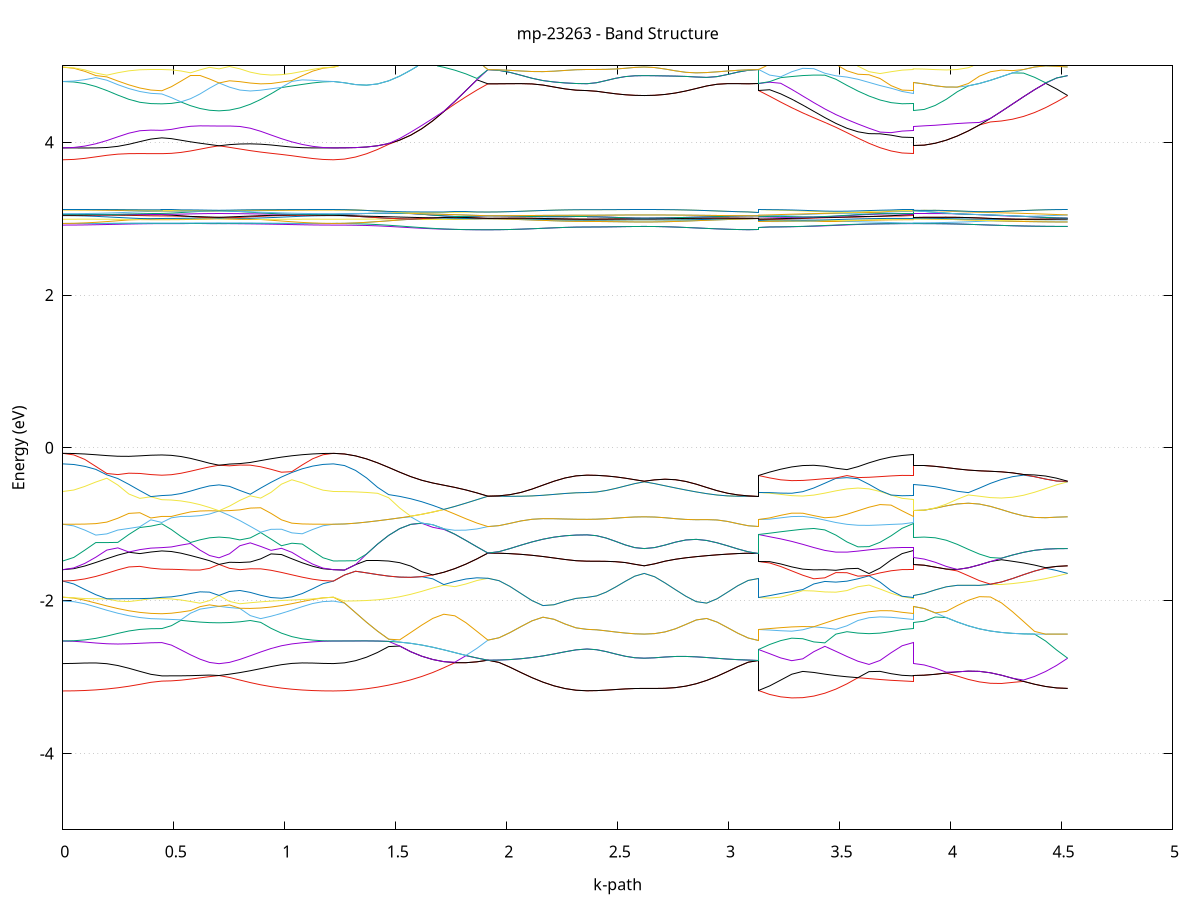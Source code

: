 set title 'mp-23263 - Band Structure'
set xlabel 'k-path'
set ylabel 'Energy (eV)'
set grid y
set yrange [-5:5]
set terminal png size 800,600
set output 'mp-23263_bands_gnuplot.png'
plot '-' using 1:2 with lines notitle, '-' using 1:2 with lines notitle, '-' using 1:2 with lines notitle, '-' using 1:2 with lines notitle, '-' using 1:2 with lines notitle, '-' using 1:2 with lines notitle, '-' using 1:2 with lines notitle, '-' using 1:2 with lines notitle, '-' using 1:2 with lines notitle, '-' using 1:2 with lines notitle, '-' using 1:2 with lines notitle, '-' using 1:2 with lines notitle, '-' using 1:2 with lines notitle, '-' using 1:2 with lines notitle, '-' using 1:2 with lines notitle, '-' using 1:2 with lines notitle, '-' using 1:2 with lines notitle, '-' using 1:2 with lines notitle, '-' using 1:2 with lines notitle, '-' using 1:2 with lines notitle, '-' using 1:2 with lines notitle, '-' using 1:2 with lines notitle, '-' using 1:2 with lines notitle, '-' using 1:2 with lines notitle, '-' using 1:2 with lines notitle, '-' using 1:2 with lines notitle, '-' using 1:2 with lines notitle, '-' using 1:2 with lines notitle, '-' using 1:2 with lines notitle, '-' using 1:2 with lines notitle, '-' using 1:2 with lines notitle, '-' using 1:2 with lines notitle, '-' using 1:2 with lines notitle, '-' using 1:2 with lines notitle, '-' using 1:2 with lines notitle, '-' using 1:2 with lines notitle, '-' using 1:2 with lines notitle, '-' using 1:2 with lines notitle, '-' using 1:2 with lines notitle, '-' using 1:2 with lines notitle, '-' using 1:2 with lines notitle, '-' using 1:2 with lines notitle, '-' using 1:2 with lines notitle, '-' using 1:2 with lines notitle, '-' using 1:2 with lines notitle, '-' using 1:2 with lines notitle, '-' using 1:2 with lines notitle, '-' using 1:2 with lines notitle, '-' using 1:2 with lines notitle, '-' using 1:2 with lines notitle, '-' using 1:2 with lines notitle, '-' using 1:2 with lines notitle, '-' using 1:2 with lines notitle, '-' using 1:2 with lines notitle, '-' using 1:2 with lines notitle, '-' using 1:2 with lines notitle, '-' using 1:2 with lines notitle, '-' using 1:2 with lines notitle, '-' using 1:2 with lines notitle, '-' using 1:2 with lines notitle, '-' using 1:2 with lines notitle, '-' using 1:2 with lines notitle, '-' using 1:2 with lines notitle, '-' using 1:2 with lines notitle, '-' using 1:2 with lines notitle, '-' using 1:2 with lines notitle, '-' using 1:2 with lines notitle, '-' using 1:2 with lines notitle, '-' using 1:2 with lines notitle, '-' using 1:2 with lines notitle, '-' using 1:2 with lines notitle, '-' using 1:2 with lines notitle, '-' using 1:2 with lines notitle, '-' using 1:2 with lines notitle, '-' using 1:2 with lines notitle, '-' using 1:2 with lines notitle, '-' using 1:2 with lines notitle, '-' using 1:2 with lines notitle, '-' using 1:2 with lines notitle, '-' using 1:2 with lines notitle, '-' using 1:2 with lines notitle, '-' using 1:2 with lines notitle, '-' using 1:2 with lines notitle, '-' using 1:2 with lines notitle, '-' using 1:2 with lines notitle, '-' using 1:2 with lines notitle, '-' using 1:2 with lines notitle, '-' using 1:2 with lines notitle, '-' using 1:2 with lines notitle, '-' using 1:2 with lines notitle, '-' using 1:2 with lines notitle, '-' using 1:2 with lines notitle, '-' using 1:2 with lines notitle, '-' using 1:2 with lines notitle, '-' using 1:2 with lines notitle, '-' using 1:2 with lines notitle
0.000000 -31.549412
0.049596 -31.549412
0.099191 -31.549312
0.148787 -31.549112
0.198382 -31.548912
0.247978 -31.548612
0.297574 -31.548412
0.347169 -31.548112
0.396765 -31.547912
0.446361 -31.547812
0.446361 -31.547812
0.489312 -31.547812
0.532263 -31.547712
0.575214 -31.547612
0.618165 -31.547412
0.661116 -31.547212
0.704067 -31.547012
0.704067 -31.547012
0.750923 -31.547312
0.797778 -31.547612
0.844634 -31.547912
0.891490 -31.548212
0.938345 -31.548512
0.985201 -31.548812
1.032057 -31.549012
1.078913 -31.549212
1.125768 -31.549312
1.172624 -31.549412
1.219480 -31.549412
1.219480 -31.549412
1.269211 -31.549312
1.318943 -31.548912
1.368674 -31.548312
1.418406 -31.547512
1.468137 -31.546612
1.517869 -31.545512
1.567600 -31.544312
1.617332 -31.543112
1.667063 -31.542012
1.716795 -31.540912
1.766527 -31.539912
1.816258 -31.539112
1.865990 -31.538512
1.915721 -31.538112
1.915721 -31.538212
1.965317 -31.538112
2.014912 -31.538212
2.064508 -31.538112
2.114104 -31.538212
2.163699 -31.538112
2.213295 -31.538212
2.262890 -31.538112
2.312486 -31.538212
2.362082 -31.538212
2.362082 -31.538212
2.405033 -31.538212
2.447984 -31.538212
2.490935 -31.538212
2.533886 -31.538212
2.576837 -31.538212
2.619788 -31.538112
2.619788 -31.538212
2.666644 -31.538212
2.713499 -31.538112
2.760355 -31.538112
2.807211 -31.538112
2.854067 -31.538212
2.900922 -31.538212
2.947778 -31.538212
2.994634 -31.538212
3.041489 -31.538112
3.088345 -31.538212
3.135201 -31.538112
3.135201 -31.538212
3.184932 -31.538312
3.234664 -31.538812
3.284395 -31.539312
3.334127 -31.540212
3.383858 -31.541112
3.433590 -31.542112
3.483321 -31.543212
3.533053 -31.544212
3.582785 -31.545212
3.632516 -31.546012
3.682248 -31.546812
3.731979 -31.547312
3.781711 -31.547712
3.831442 -31.547812
3.831442 -31.547012
3.881174 -31.546912
3.930905 -31.546512
3.980637 -31.546012
4.030368 -31.545312
4.080100 -31.544512
4.129831 -31.543612
4.179563 -31.542612
4.229295 -31.541612
4.279026 -31.540612
4.328758 -31.539812
4.378489 -31.539112
4.428221 -31.538612
4.477952 -31.538312
4.527684 -31.538212
e
0.000000 -31.544512
0.049596 -31.544512
0.099191 -31.544712
0.148787 -31.544812
0.198382 -31.545012
0.247978 -31.545312
0.297574 -31.545612
0.347169 -31.545812
0.396765 -31.546112
0.446361 -31.546212
0.446361 -31.546212
0.489312 -31.546212
0.532263 -31.546212
0.575214 -31.546412
0.618165 -31.546612
0.661116 -31.546812
0.704067 -31.547012
0.704067 -31.547012
0.750923 -31.546712
0.797778 -31.546412
0.844634 -31.546112
0.891490 -31.545812
0.938345 -31.545512
0.985201 -31.545212
1.032057 -31.545012
1.078913 -31.544812
1.125768 -31.544612
1.172624 -31.544512
1.219480 -31.544512
1.219480 -31.544512
1.269211 -31.544412
1.318943 -31.544112
1.368674 -31.543712
1.418406 -31.543112
1.468137 -31.542412
1.517869 -31.541612
1.567600 -31.540812
1.617332 -31.540012
1.667063 -31.539312
1.716795 -31.538712
1.766527 -31.538312
1.816258 -31.538012
1.865990 -31.538012
1.915721 -31.538112
1.915721 -31.538112
1.965317 -31.538112
2.014912 -31.538112
2.064508 -31.538112
2.114104 -31.538112
2.163699 -31.538112
2.213295 -31.538112
2.262890 -31.538112
2.312486 -31.538112
2.362082 -31.538112
2.362082 -31.538112
2.405033 -31.538112
2.447984 -31.538112
2.490935 -31.538112
2.533886 -31.538112
2.576837 -31.538112
2.619788 -31.538112
2.619788 -31.538112
2.666644 -31.538112
2.713499 -31.538112
2.760355 -31.538112
2.807211 -31.538112
2.854067 -31.538112
2.900922 -31.538112
2.947778 -31.538112
2.994634 -31.538112
3.041489 -31.538112
3.088345 -31.538112
3.135201 -31.538112
3.135201 -31.538112
3.184932 -31.538112
3.234664 -31.538412
3.284395 -31.538812
3.334127 -31.539512
3.383858 -31.540212
3.433590 -31.541112
3.483321 -31.542012
3.533053 -31.542912
3.582785 -31.543812
3.632516 -31.544612
3.682248 -31.545212
3.731979 -31.545712
3.781711 -31.546112
3.831442 -31.546212
3.831442 -31.547012
3.881174 -31.546912
3.930905 -31.546512
3.980637 -31.546012
4.030368 -31.545312
4.080100 -31.544512
4.129831 -31.543512
4.179563 -31.542512
4.229295 -31.541612
4.279026 -31.540612
4.328758 -31.539812
4.378489 -31.539112
4.428221 -31.538612
4.477952 -31.538212
4.527684 -31.538112
e
0.000000 -15.602112
0.049596 -15.604012
0.099191 -15.609212
0.148787 -15.616712
0.198382 -15.625312
0.247978 -15.633712
0.297574 -15.641112
0.347169 -15.646912
0.396765 -15.650512
0.446361 -15.651712
0.446361 -15.651712
0.489312 -15.654812
0.532263 -15.661312
0.575214 -15.668112
0.618165 -15.673512
0.661116 -15.677012
0.704067 -15.678212
0.704067 -15.678212
0.750923 -15.676812
0.797778 -15.672612
0.844634 -15.666012
0.891490 -15.657412
0.938345 -15.647312
0.985201 -15.636612
1.032057 -15.625912
1.078913 -15.616412
1.125768 -15.608712
1.172624 -15.603812
1.219480 -15.602112
1.219480 -15.602112
1.269211 -15.599912
1.318943 -15.593212
1.368674 -15.582312
1.418406 -15.567412
1.468137 -15.549112
1.517869 -15.527812
1.567600 -15.517212
1.617332 -15.568712
1.667063 -15.614612
1.716795 -15.653412
1.766527 -15.684012
1.816258 -15.705512
1.865990 -15.717612
1.915721 -15.719912
1.915721 -15.719912
1.965317 -15.720812
2.014912 -15.723512
2.064508 -15.727512
2.114104 -15.732312
2.163699 -15.737212
2.213295 -15.741612
2.262890 -15.745212
2.312486 -15.747412
2.362082 -15.748212
2.362082 -15.748212
2.405033 -15.748412
2.447984 -15.748912
2.490935 -15.749712
2.533886 -15.750512
2.576837 -15.751112
2.619788 -15.751412
2.619788 -15.751412
2.666644 -15.751012
2.713499 -15.749712
2.760355 -15.747512
2.807211 -15.744412
2.854067 -15.740412
2.900922 -15.735912
2.947778 -15.731212
2.994634 -15.726812
3.041489 -15.723112
3.088345 -15.720712
3.135201 -15.719912
3.135201 -15.748212
3.184932 -15.744212
3.234664 -15.731312
3.284395 -15.709912
3.334127 -15.681012
3.383858 -15.648112
3.433590 -15.615412
3.483321 -15.588612
3.533053 -15.578112
3.582785 -15.596312
3.632516 -15.614812
3.682248 -15.630512
3.731979 -15.642112
3.781711 -15.649312
3.831442 -15.651712
3.831442 -15.678212
3.881174 -15.675512
3.930905 -15.667812
3.980637 -15.655012
4.030368 -15.637612
4.080100 -15.615912
4.129831 -15.590612
4.179563 -15.575612
4.229295 -15.612312
4.279026 -15.649612
4.328758 -15.683712
4.378489 -15.712312
4.428221 -15.733712
4.477952 -15.746912
4.527684 -15.751412
e
0.000000 -15.602112
0.049596 -15.602212
0.099191 -15.602312
0.148787 -15.602412
0.198382 -15.602712
0.247978 -15.603012
0.297574 -15.603312
0.347169 -15.603612
0.396765 -15.603812
0.446361 -15.603912
0.446361 -15.603912
0.489312 -15.599212
0.532263 -15.587712
0.575214 -15.572912
0.618165 -15.556412
0.661116 -15.539112
0.704067 -15.521712
0.704067 -15.521712
0.750923 -15.539912
0.797778 -15.556112
0.844634 -15.570012
0.891490 -15.581212
0.938345 -15.589712
0.985201 -15.595612
1.032057 -15.599312
1.078913 -15.601312
1.125768 -15.602012
1.172624 -15.602112
1.219480 -15.602112
1.219480 -15.602112
1.269211 -15.599812
1.318943 -15.593112
1.368674 -15.582212
1.418406 -15.567312
1.468137 -15.549012
1.517869 -15.527712
1.567600 -15.504312
1.617332 -15.548712
1.667063 -15.595012
1.716795 -15.635912
1.766527 -15.669712
1.816258 -15.695612
1.865990 -15.712512
1.915721 -15.719912
1.915721 -15.719912
1.965317 -15.720812
2.014912 -15.723512
2.064508 -15.727512
2.114104 -15.732212
2.163699 -15.737112
2.213295 -15.741612
2.262890 -15.745212
2.312486 -15.747412
2.362082 -15.748212
2.362082 -15.748212
2.405033 -15.748412
2.447984 -15.748912
2.490935 -15.749712
2.533886 -15.750512
2.576837 -15.751112
2.619788 -15.751312
2.619788 -15.751312
2.666644 -15.751012
2.713499 -15.749712
2.760355 -15.747512
2.807211 -15.744412
2.854067 -15.740412
2.900922 -15.735912
2.947778 -15.731212
2.994634 -15.726812
3.041489 -15.723112
3.088345 -15.720712
3.135201 -15.719912
3.135201 -15.748212
3.184932 -15.743312
3.234664 -15.729812
3.284395 -15.708412
3.334127 -15.680412
3.383858 -15.646112
3.433590 -15.608212
3.483321 -15.577312
3.533053 -15.574912
3.582785 -15.574512
3.632516 -15.581212
3.682248 -15.589812
3.731979 -15.597212
3.781711 -15.602212
3.831442 -15.603912
3.831442 -15.521712
3.881174 -15.520912
3.930905 -15.518912
3.980637 -15.516912
4.030368 -15.517612
4.080100 -15.525512
4.129831 -15.545012
4.179563 -15.575612
4.229295 -15.612312
4.279026 -15.649612
4.328758 -15.683712
4.378489 -15.712312
4.428221 -15.733712
4.477952 -15.746912
4.527684 -15.751312
e
0.000000 -15.402112
0.049596 -15.403212
0.099191 -15.406412
0.148787 -15.411212
0.198382 -15.416912
0.247978 -15.422912
0.297574 -15.428312
0.347169 -15.432712
0.396765 -15.435512
0.446361 -15.436412
0.446361 -15.436412
0.489312 -15.440812
0.532263 -15.452212
0.575214 -15.467812
0.618165 -15.485512
0.661116 -15.503812
0.704067 -15.521612
0.704067 -15.521612
0.750923 -15.502912
0.797778 -15.484912
0.844634 -15.468112
0.891490 -15.452912
0.938345 -15.439412
0.985201 -15.427912
1.032057 -15.418512
1.078913 -15.411212
1.125768 -15.406112
1.172624 -15.403112
1.219480 -15.402112
1.219480 -15.402112
1.269211 -15.400812
1.318943 -15.397012
1.368674 -15.390912
1.418406 -15.383012
1.468137 -15.405512
1.517869 -15.462012
1.567600 -15.504212
1.617332 -15.479312
1.667063 -15.453812
1.716795 -15.428612
1.766527 -15.404712
1.816258 -15.383012
1.865990 -15.364412
1.915721 -15.349512
1.915721 -15.349512
1.965317 -15.349512
2.014912 -15.349712
2.064508 -15.349912
2.114104 -15.350312
2.163699 -15.350612
2.213295 -15.350912
2.262890 -15.351212
2.312486 -15.351412
2.362082 -15.351412
2.362082 -15.351412
2.405033 -15.351512
2.447984 -15.351812
2.490935 -15.352112
2.533886 -15.352512
2.576837 -15.352712
2.619788 -15.352812
2.619788 -15.352812
2.666644 -15.352712
2.713499 -15.352412
2.760355 -15.352012
2.807211 -15.351612
2.854067 -15.351112
2.900922 -15.350712
2.947778 -15.350212
2.994634 -15.349912
3.041489 -15.349612
3.088345 -15.349512
3.135201 -15.349512
3.135201 -15.351412
3.184932 -15.369612
3.234664 -15.392912
3.284395 -15.419312
3.334127 -15.447512
3.383858 -15.475912
3.433590 -15.502312
3.483321 -15.518212
3.533053 -15.501812
3.582785 -15.472112
3.632516 -15.450712
3.682248 -15.440412
3.731979 -15.437012
3.781711 -15.436412
3.831442 -15.436412
3.831442 -15.521612
3.881174 -15.520812
3.930905 -15.518812
3.980637 -15.516912
4.030368 -15.517612
4.080100 -15.525512
4.129831 -15.544912
4.179563 -15.562212
4.229295 -15.531512
4.279026 -15.499512
4.328758 -15.467112
4.378489 -15.435212
4.428221 -15.405012
4.477952 -15.377212
4.527684 -15.352812
e
0.000000 -15.402112
0.049596 -15.400012
0.099191 -15.394312
0.148787 -15.386012
0.198382 -15.376512
0.247978 -15.367112
0.297574 -15.358712
0.347169 -15.352312
0.396765 -15.348112
0.446361 -15.346712
0.446361 -15.346712
0.489312 -15.344212
0.532263 -15.338312
0.575214 -15.331412
0.618165 -15.325612
0.661116 -15.321812
0.704067 -15.320512
0.704067 -15.320512
0.750923 -15.322112
0.797778 -15.326612
0.844634 -15.333812
0.891490 -15.343012
0.938345 -15.353712
0.985201 -15.365212
1.032057 -15.376512
1.078913 -15.386712
1.125768 -15.394912
1.172624 -15.400212
1.219480 -15.402112
1.219480 -15.402112
1.269211 -15.400812
1.318943 -15.397012
1.368674 -15.390912
1.418406 -15.382912
1.468137 -15.396212
1.517869 -15.447012
1.567600 -15.498612
1.617332 -15.479312
1.667063 -15.453712
1.716795 -15.428512
1.766527 -15.404612
1.816258 -15.382912
1.865990 -15.364312
1.915721 -15.349412
1.915721 -15.349412
1.965317 -15.349512
2.014912 -15.349612
2.064508 -15.349912
2.114104 -15.350212
2.163699 -15.350612
2.213295 -15.350912
2.262890 -15.351212
2.312486 -15.351412
2.362082 -15.351412
2.362082 -15.351412
2.405033 -15.351512
2.447984 -15.351812
2.490935 -15.352112
2.533886 -15.352412
2.576837 -15.352712
2.619788 -15.352712
2.619788 -15.352712
2.666644 -15.352612
2.713499 -15.352412
2.760355 -15.352012
2.807211 -15.351612
2.854067 -15.351112
2.900922 -15.350612
2.947778 -15.350212
2.994634 -15.349912
3.041489 -15.349612
3.088345 -15.349412
3.135201 -15.349412
3.135201 -15.351412
3.184932 -15.343712
3.234664 -15.351312
3.284395 -15.366812
3.334127 -15.384812
3.383858 -15.402112
3.433590 -15.415112
3.483321 -15.418012
3.533053 -15.405312
3.582785 -15.379512
3.632516 -15.353812
3.682248 -15.344512
3.731979 -15.344712
3.781711 -15.346112
3.831442 -15.346712
3.831442 -15.320512
3.881174 -15.319712
3.930905 -15.317312
3.980637 -15.313612
4.030368 -15.317412
4.080100 -15.342912
4.129831 -15.357812
4.179563 -15.360512
4.229295 -15.354412
4.279026 -15.344012
4.328758 -15.332212
4.378489 -15.321112
4.428221 -15.316012
4.477952 -15.332212
4.527684 -15.352712
e
0.000000 -15.249712
0.049596 -15.249612
0.099191 -15.249112
0.148787 -15.248412
0.198382 -15.247412
0.247978 -15.246312
0.297574 -15.245012
0.347169 -15.243712
0.396765 -15.242712
0.446361 -15.242212
0.446361 -15.242212
0.489312 -15.242112
0.532263 -15.241812
0.575214 -15.241212
0.618165 -15.240512
0.661116 -15.239612
0.704067 -15.238512
0.704067 -15.238512
0.750923 -15.239812
0.797778 -15.241212
0.844634 -15.242612
0.891490 -15.244012
0.938345 -15.245412
0.985201 -15.246612
1.032057 -15.247712
1.078913 -15.248612
1.125768 -15.249212
1.172624 -15.249612
1.219480 -15.249712
1.219480 -15.249712
1.269211 -15.256612
1.318943 -15.276612
1.368674 -15.308212
1.418406 -15.350912
1.468137 -15.373612
1.517869 -15.363512
1.567600 -15.353412
1.617332 -15.344212
1.667063 -15.336712
1.716795 -15.331712
1.766527 -15.330112
1.816258 -15.332212
1.865990 -15.338712
1.915721 -15.349412
1.915721 -15.349412
1.965317 -15.348212
2.014912 -15.344612
2.064508 -15.339112
2.114104 -15.332612
2.163699 -15.325812
2.213295 -15.319512
2.262890 -15.314512
2.312486 -15.311212
2.362082 -15.310112
2.362082 -15.310112
2.405033 -15.309712
2.447984 -15.308812
2.490935 -15.307412
2.533886 -15.306012
2.576837 -15.304912
2.619788 -15.304512
2.619788 -15.304512
2.666644 -15.305112
2.713499 -15.307112
2.760355 -15.310412
2.807211 -15.315112
2.854067 -15.320912
2.900922 -15.327412
2.947778 -15.334012
2.994634 -15.340112
3.041489 -15.345112
3.088345 -15.348312
3.135201 -15.349412
3.135201 -15.310112
3.184932 -15.313012
3.234664 -15.308112
3.284395 -15.302112
3.334127 -15.304912
3.383858 -15.310312
3.433590 -15.316812
3.483321 -15.322612
3.533053 -15.324912
3.582785 -15.320012
3.632516 -15.309712
3.682248 -15.290012
3.731979 -15.265712
3.781711 -15.248412
3.831442 -15.242212
3.831442 -15.238512
3.881174 -15.244712
3.930905 -15.262312
3.980637 -15.288212
4.030368 -15.317412
4.080100 -15.342912
4.129831 -15.357812
4.179563 -15.360512
4.229295 -15.354412
4.279026 -15.343912
4.328758 -15.332112
4.378489 -15.321112
4.428221 -15.312212
4.477952 -15.306512
4.527684 -15.304512
e
0.000000 -15.227312
0.049596 -15.227412
0.099191 -15.227912
0.148787 -15.228612
0.198382 -15.229612
0.247978 -15.230712
0.297574 -15.232012
0.347169 -15.233312
0.396765 -15.234312
0.446361 -15.234812
0.446361 -15.234812
0.489312 -15.234912
0.532263 -15.235212
0.575214 -15.235812
0.618165 -15.236512
0.661116 -15.237412
0.704067 -15.238512
0.704067 -15.238512
0.750923 -15.237212
0.797778 -15.235812
0.844634 -15.234412
0.891490 -15.233012
0.938345 -15.231612
0.985201 -15.230412
1.032057 -15.229312
1.078913 -15.228412
1.125768 -15.227812
1.172624 -15.227412
1.219480 -15.227312
1.219480 -15.227312
1.269211 -15.236312
1.318943 -15.262212
1.368674 -15.301712
1.418406 -15.349012
1.468137 -15.373612
1.517869 -15.363512
1.567600 -15.353412
1.617332 -15.344212
1.667063 -15.336612
1.716795 -15.331712
1.766527 -15.330012
1.816258 -15.332212
1.865990 -15.338612
1.915721 -15.349412
1.915721 -15.349412
1.965317 -15.348212
2.014912 -15.344612
2.064508 -15.339112
2.114104 -15.332612
2.163699 -15.325812
2.213295 -15.319512
2.262890 -15.314512
2.312486 -15.311212
2.362082 -15.310112
2.362082 -15.310112
2.405033 -15.309712
2.447984 -15.308812
2.490935 -15.307412
2.533886 -15.306012
2.576837 -15.304912
2.619788 -15.304512
2.619788 -15.304512
2.666644 -15.305112
2.713499 -15.307012
2.760355 -15.310412
2.807211 -15.315112
2.854067 -15.320912
2.900922 -15.327412
2.947778 -15.334012
2.994634 -15.340112
3.041489 -15.345112
3.088345 -15.348312
3.135201 -15.349412
3.135201 -15.310112
3.184932 -15.304712
3.234664 -15.301512
3.284395 -15.301712
3.334127 -15.298712
3.383858 -15.298312
3.433590 -15.300612
3.483321 -15.304812
3.533053 -15.309712
3.582785 -15.313312
3.632516 -15.304712
3.682248 -15.281412
3.731979 -15.257812
3.781711 -15.240812
3.831442 -15.234812
3.831442 -15.238512
3.881174 -15.244712
3.930905 -15.262212
3.980637 -15.288212
4.030368 -15.309012
4.080100 -15.303912
4.129831 -15.299012
4.179563 -15.295112
4.229295 -15.292912
4.279026 -15.293212
4.328758 -15.296812
4.378489 -15.304312
4.428221 -15.312212
4.477952 -15.306512
4.527684 -15.304512
e
0.000000 -13.824112
0.049596 -13.818112
0.099191 -13.800612
0.148787 -13.772412
0.198382 -13.735112
0.247978 -13.690912
0.297574 -13.642912
0.347169 -13.595712
0.396765 -13.557512
0.446361 -13.541812
0.446361 -13.541812
0.489312 -13.537812
0.532263 -13.526012
0.575214 -13.506712
0.618165 -13.480712
0.661116 -13.448812
0.704067 -13.412012
0.704067 -13.412012
0.750923 -13.456712
0.797778 -13.505412
0.844634 -13.556212
0.891490 -13.607312
0.938345 -13.656912
0.985201 -13.703012
1.032057 -13.743912
1.078913 -13.777712
1.125768 -13.803012
1.172624 -13.818712
1.219480 -13.824112
1.219480 -13.824112
1.269211 -13.812612
1.318943 -13.779712
1.368674 -13.728312
1.418406 -13.662612
1.468137 -13.586812
1.517869 -13.504912
1.567600 -13.419912
1.617332 -13.334612
1.667063 -13.251412
1.716795 -13.172112
1.766527 -13.172412
1.816258 -13.174612
1.865990 -13.171412
1.915721 -13.162512
1.915721 -13.162512
1.965317 -13.165212
2.014912 -13.172912
2.064508 -13.183912
2.114104 -13.196412
2.163699 -13.208612
2.213295 -13.219412
2.262890 -13.227712
2.312486 -13.232912
2.362082 -13.234712
2.362082 -13.234712
2.405033 -13.235112
2.447984 -13.236212
2.490935 -13.237712
2.533886 -13.239312
2.576837 -13.240612
2.619788 -13.241112
2.619788 -13.241112
2.666644 -13.240312
2.713499 -13.237612
2.760355 -13.232812
2.807211 -13.225612
2.854067 -13.216312
2.900922 -13.205412
2.947778 -13.193612
2.994634 -13.182012
3.041489 -13.171912
3.088345 -13.165012
3.135201 -13.162512
3.135201 -13.234712
3.184932 -13.238512
3.234664 -13.238112
3.284395 -13.235112
3.334127 -13.232012
3.383858 -13.233712
3.433590 -13.247012
3.483321 -13.277112
3.533053 -13.321412
3.582785 -13.373012
3.632516 -13.425112
3.682248 -13.472012
3.731979 -13.509412
3.781711 -13.533512
3.831442 -13.541812
3.831442 -13.412012
3.881174 -13.404812
3.930905 -13.383912
3.980637 -13.351812
4.030368 -13.312312
4.080100 -13.270412
4.129831 -13.232612
4.179563 -13.206712
4.229295 -13.196912
4.279026 -13.200212
4.328758 -13.210212
4.378489 -13.221912
4.428221 -13.232012
4.477952 -13.238812
4.527684 -13.241112
e
0.000000 -13.045612
0.049596 -13.049412
0.099191 -13.062712
0.148787 -13.084812
0.198382 -13.115012
0.247978 -13.152312
0.297574 -13.194312
0.347169 -13.236812
0.396765 -13.272112
0.446361 -13.286812
0.446361 -13.286812
0.489312 -13.290512
0.532263 -13.301512
0.575214 -13.319612
0.618165 -13.344412
0.661116 -13.375512
0.704067 -13.411912
0.704067 -13.411912
0.750923 -13.367712
0.797778 -13.320612
0.844634 -13.272812
0.891490 -13.225812
0.938345 -13.181612
0.985201 -13.141812
1.032057 -13.107812
1.078913 -13.080512
1.125768 -13.060812
1.172624 -13.048912
1.219480 -13.045612
1.219480 -13.045612
1.269211 -13.047612
1.318943 -13.053512
1.368674 -13.063112
1.418406 -13.075612
1.468137 -13.090612
1.517869 -13.107012
1.567600 -13.123812
1.617332 -13.139912
1.667063 -13.154112
1.716795 -13.165312
1.766527 -13.172212
1.816258 -13.174412
1.865990 -13.171212
1.915721 -13.162412
1.915721 -13.162412
1.965317 -13.165212
2.014912 -13.172912
2.064508 -13.183912
2.114104 -13.196312
2.163699 -13.208612
2.213295 -13.219412
2.262890 -13.227712
2.312486 -13.232912
2.362082 -13.234712
2.362082 -13.234712
2.405033 -13.235112
2.447984 -13.236112
2.490935 -13.237612
2.533886 -13.239312
2.576837 -13.240612
2.619788 -13.241112
2.619788 -13.241112
2.666644 -13.240312
2.713499 -13.237612
2.760355 -13.232712
2.807211 -13.225612
2.854067 -13.216312
2.900922 -13.205412
2.947778 -13.193612
2.994634 -13.182012
3.041489 -13.171912
3.088345 -13.164912
3.135201 -13.162412
3.135201 -13.234712
3.184932 -13.226412
3.234664 -13.213712
3.284395 -13.197612
3.334127 -13.180112
3.383858 -13.164312
3.433590 -13.151012
3.483321 -13.142412
3.533053 -13.147812
3.582785 -13.170412
3.632516 -13.202212
3.682248 -13.234912
3.731979 -13.262412
3.781711 -13.280512
3.831442 -13.286812
3.831442 -13.411912
3.881174 -13.404612
3.930905 -13.383712
3.980637 -13.351712
4.030368 -13.312112
4.080100 -13.270212
4.129831 -13.232512
4.179563 -13.206512
4.229295 -13.196712
4.279026 -13.200112
4.328758 -13.210112
4.378489 -13.221812
4.428221 -13.232012
4.477952 -13.238812
4.527684 -13.241112
e
0.000000 -13.045512
0.049596 -13.045712
0.099191 -13.046112
0.148787 -13.046812
0.198382 -13.047712
0.247978 -13.048612
0.297574 -13.049412
0.347169 -13.050112
0.396765 -13.050512
0.446361 -13.050712
0.446361 -13.050712
0.489312 -13.051012
0.532263 -13.051812
0.575214 -13.052912
0.618165 -13.053812
0.661116 -13.054412
0.704067 -13.054612
0.704067 -13.054612
0.750923 -13.054312
0.797778 -13.053712
0.844634 -13.052712
0.891490 -13.051612
0.938345 -13.050312
0.985201 -13.049012
1.032057 -13.047912
1.078913 -13.046912
1.125768 -13.046112
1.172624 -13.045612
1.219480 -13.045512
1.219480 -13.045512
1.269211 -13.047512
1.318943 -13.053412
1.368674 -13.062912
1.418406 -13.075512
1.468137 -13.090412
1.517869 -13.106812
1.567600 -13.123612
1.617332 -13.139712
1.667063 -13.153912
1.716795 -13.165112
1.766527 -13.104412
1.816258 -13.128312
1.865990 -13.148012
1.915721 -13.162312
1.915721 -13.162312
1.965317 -13.162412
2.014912 -13.162512
2.064508 -13.162612
2.114104 -13.162812
2.163699 -13.163012
2.213295 -13.163212
2.262890 -13.163412
2.312486 -13.163512
2.362082 -13.163512
2.362082 -13.163512
2.405033 -13.163612
2.447984 -13.163812
2.490935 -13.164112
2.533886 -13.164412
2.576837 -13.164612
2.619788 -13.164712
2.619788 -13.164712
2.666644 -13.164612
2.713499 -13.164412
2.760355 -13.164112
2.807211 -13.163712
2.854067 -13.163412
2.900922 -13.163112
2.947778 -13.162812
2.994634 -13.162612
3.041489 -13.162412
3.088345 -13.162312
3.135201 -13.162312
3.135201 -13.163512
3.184932 -13.172512
3.234664 -13.175912
3.284395 -13.173612
3.334127 -13.165712
3.383858 -13.151912
3.433590 -13.135712
3.483321 -13.121612
3.533053 -13.107812
3.582785 -13.093212
3.632516 -13.079312
3.682248 -13.067412
3.731979 -13.058312
3.781711 -13.052612
3.831442 -13.050712
3.831442 -13.054612
3.881174 -13.056512
3.930905 -13.062212
3.980637 -13.071412
4.030368 -13.083512
4.080100 -13.097912
4.129831 -13.113612
4.179563 -13.129812
4.229295 -13.145212
4.279026 -13.158712
4.328758 -13.169312
4.378489 -13.175812
4.428221 -13.177412
4.477952 -13.173812
4.527684 -13.164712
e
0.000000 -13.044912
0.049596 -13.044512
0.099191 -13.041312
0.148787 -13.036112
0.198382 -13.029312
0.247978 -13.021012
0.297574 -13.011912
0.347169 -13.003012
0.396765 -12.995712
0.446361 -12.992812
0.446361 -12.992812
0.489312 -12.991712
0.532263 -12.988412
0.575214 -12.983412
0.618165 -12.976912
0.661116 -12.969412
0.704067 -12.961012
0.704067 -12.961012
0.750923 -12.971012
0.797778 -12.981812
0.844634 -12.992712
0.891490 -13.003412
0.938345 -13.013512
0.985201 -13.022612
1.032057 -13.030512
1.078913 -13.037012
1.125768 -13.041712
1.172624 -13.044612
1.219480 -13.044912
1.219480 -13.044912
1.269211 -13.039712
1.318943 -13.024612
1.368674 -13.001412
1.418406 -12.972512
1.468137 -12.941012
1.517869 -12.956812
1.567600 -12.986012
1.617332 -13.016612
1.667063 -13.047312
1.716795 -13.077012
1.766527 -13.104212
1.816258 -13.128212
1.865990 -13.147812
1.915721 -13.162312
1.915721 -13.162312
1.965317 -13.162412
2.014912 -13.162512
2.064508 -13.162612
2.114104 -13.162812
2.163699 -13.163012
2.213295 -13.163212
2.262890 -13.163412
2.312486 -13.163512
2.362082 -13.163512
2.362082 -13.163512
2.405033 -13.163612
2.447984 -13.163812
2.490935 -13.164112
2.533886 -13.164412
2.576837 -13.164612
2.619788 -13.164712
2.619788 -13.164712
2.666644 -13.164612
2.713499 -13.164412
2.760355 -13.164112
2.807211 -13.163712
2.854067 -13.163412
2.900922 -13.163112
2.947778 -13.162812
2.994634 -13.162612
3.041489 -13.162412
3.088345 -13.162312
3.135201 -13.162312
3.135201 -13.163512
3.184932 -13.149012
3.234664 -13.129612
3.284395 -13.106012
3.334127 -13.079212
3.383858 -13.050812
3.433590 -13.032812
3.483321 -13.041312
3.533053 -13.039912
3.582785 -13.031412
3.632516 -13.020212
3.682248 -13.009312
3.731979 -13.000412
3.781711 -12.994812
3.831442 -12.992812
3.831442 -12.961012
3.881174 -12.963012
3.930905 -12.968812
3.980637 -12.977612
4.030368 -12.988112
4.080100 -12.997712
4.129831 -13.002212
4.179563 -12.996112
4.229295 -13.021012
4.279026 -13.051112
4.328758 -13.080212
4.378489 -13.107112
4.428221 -13.130712
4.477952 -13.150112
4.527684 -13.164712
e
0.000000 -12.862112
0.049596 -12.863912
0.099191 -12.869212
0.148787 -12.877312
0.198382 -12.887412
0.247978 -12.898612
0.297574 -12.910012
0.347169 -12.920712
0.396765 -12.928912
0.446361 -12.932212
0.446361 -12.932212
0.489312 -12.933012
0.532263 -12.935512
0.575214 -12.939712
0.618165 -12.945412
0.661116 -12.952512
0.704067 -12.960812
0.704067 -12.960812
0.750923 -12.950812
0.797778 -12.940212
0.844634 -12.929112
0.891490 -12.917812
0.938345 -12.906512
0.985201 -12.895412
1.032057 -12.885012
1.078913 -12.875812
1.125768 -12.868512
1.172624 -12.863712
1.219480 -12.862112
1.219480 -12.862112
1.269211 -12.865012
1.318943 -12.873612
1.368674 -12.887712
1.418406 -12.906712
1.468137 -12.930012
1.517869 -12.956612
1.567600 -12.985812
1.617332 -13.016412
1.667063 -13.047112
1.716795 -13.076812
1.766527 -13.098612
1.816258 -13.032212
1.865990 -12.974312
1.915721 -12.926012
1.915721 -12.926012
1.965317 -12.923212
2.014912 -12.915412
2.064508 -12.904412
2.114104 -12.892012
2.163699 -12.879712
2.213295 -12.869012
2.262890 -12.860712
2.312486 -12.855412
2.362082 -12.853712
2.362082 -12.853712
2.405033 -12.853212
2.447984 -12.851912
2.490935 -12.850212
2.533886 -12.848312
2.576837 -12.846812
2.619788 -12.846212
2.619788 -12.846212
2.666644 -12.847112
2.713499 -12.850012
2.760355 -12.855012
2.807211 -12.862412
2.854067 -12.871812
2.900922 -12.882812
2.947778 -12.894712
2.994634 -12.906412
3.041489 -12.916512
3.088345 -12.923512
3.135201 -12.926012
3.135201 -12.853712
3.184932 -12.870812
3.234664 -12.896512
3.284395 -12.928912
3.334127 -12.965212
3.383858 -12.999612
3.433590 -13.014012
3.483321 -12.987712
3.533053 -12.968612
3.582785 -12.968412
3.632516 -12.960112
3.682248 -12.949612
3.731979 -12.940412
3.781711 -12.934312
3.831442 -12.932212
3.831442 -12.960812
3.881174 -12.962812
3.930905 -12.968612
3.980637 -12.977412
4.030368 -12.987912
4.080100 -12.997512
4.129831 -13.002012
4.179563 -12.995912
4.229295 -12.976412
4.279026 -12.947212
4.328758 -12.915612
4.378489 -12.887112
4.428221 -12.865012
4.477952 -12.851012
4.527684 -12.846212
e
0.000000 -12.861912
0.049596 -12.862112
0.099191 -12.862412
0.148787 -12.862812
0.198382 -12.863412
0.247978 -12.864112
0.297574 -12.864812
0.347169 -12.865412
0.396765 -12.865812
0.446361 -12.866012
0.446361 -12.866012
0.489312 -12.866212
0.532263 -12.866712
0.575214 -12.867412
0.618165 -12.868112
0.661116 -12.868612
0.704067 -12.868812
0.704067 -12.868812
0.750923 -12.868612
0.797778 -12.868012
0.844634 -12.867212
0.891490 -12.866212
0.938345 -12.865212
0.985201 -12.864212
1.032057 -12.863412
1.078913 -12.862712
1.125768 -12.862312
1.172624 -12.862012
1.219480 -12.861912
1.219480 -12.861912
1.269211 -12.864812
1.318943 -12.873512
1.368674 -12.887612
1.418406 -12.906612
1.468137 -12.929912
1.517869 -12.909812
1.567600 -12.881812
1.617332 -12.859512
1.667063 -12.845012
1.716795 -12.839712
1.766527 -12.844812
1.816258 -12.860812
1.865990 -12.887912
1.915721 -12.926012
1.915721 -12.926012
1.965317 -12.923212
2.014912 -12.915412
2.064508 -12.904412
2.114104 -12.892012
2.163699 -12.879712
2.213295 -12.869012
2.262890 -12.860712
2.312486 -12.855412
2.362082 -12.853612
2.362082 -12.853612
2.405033 -12.853212
2.447984 -12.851912
2.490935 -12.850212
2.533886 -12.848312
2.576837 -12.846812
2.619788 -12.846212
2.619788 -12.846212
2.666644 -12.847112
2.713499 -12.849912
2.760355 -12.855012
2.807211 -12.862412
2.854067 -12.871812
2.900922 -12.882812
2.947778 -12.894712
2.994634 -12.906412
3.041489 -12.916512
3.088345 -12.923412
3.135201 -12.925912
3.135201 -12.853612
3.184932 -12.845912
3.234664 -12.847812
3.284395 -12.858912
3.334127 -12.878212
3.383858 -12.903512
3.433590 -12.931312
3.483321 -12.955512
3.533053 -12.959312
3.582785 -12.933112
3.632516 -12.910112
3.682248 -12.891312
3.731979 -12.877412
3.781711 -12.868812
3.831442 -12.866012
3.831442 -12.868812
3.881174 -12.871712
3.930905 -12.880312
3.980637 -12.894212
4.030368 -12.913012
4.080100 -12.936012
4.129831 -12.962412
4.179563 -12.991112
4.229295 -12.976212
4.279026 -12.947112
4.328758 -12.915612
4.378489 -12.887112
4.428221 -12.864912
4.477952 -12.851012
4.527684 -12.846212
e
0.000000 -3.182712
0.049596 -3.181212
0.099191 -3.176712
0.148787 -3.168812
0.198382 -3.157112
0.247978 -3.141212
0.297574 -3.120912
0.347169 -3.096412
0.396765 -3.069712
0.446361 -3.053712
0.446361 -3.053712
0.489312 -3.050612
0.532263 -3.041612
0.575214 -3.027712
0.618165 -3.011312
0.661116 -2.995412
0.704067 -2.980712
0.704067 -2.980712
0.750923 -3.005912
0.797778 -3.039812
0.844634 -3.072912
0.891490 -3.102012
0.938345 -3.126012
0.985201 -3.145212
1.032057 -3.159812
1.078913 -3.170312
1.125768 -3.177412
1.172624 -3.181412
1.219480 -3.182712
1.219480 -3.182712
1.269211 -3.179412
1.318943 -3.169812
1.368674 -3.154112
1.418406 -3.132912
1.468137 -3.106512
1.517869 -3.074812
1.567600 -3.037412
1.617332 -2.993212
1.667063 -2.941012
1.716795 -2.879112
1.766527 -2.812612
1.816258 -2.812812
1.865990 -2.801412
1.915721 -2.780212
1.915721 -2.780212
1.965317 -2.809112
2.014912 -2.871712
2.064508 -2.941812
2.114104 -3.008712
2.163699 -3.067612
2.213295 -3.115712
2.262890 -3.151212
2.312486 -3.173012
2.362082 -3.180312
2.362082 -3.180312
2.405033 -3.178112
2.447984 -3.172212
2.490935 -3.164012
2.533886 -3.156112
2.576837 -3.150912
2.619788 -3.149412
2.619788 -3.149412
2.666644 -3.149912
2.713499 -3.148112
2.760355 -3.139012
2.807211 -3.119612
2.854067 -3.088312
2.900922 -3.045012
2.947778 -2.991012
2.994634 -2.929012
3.041489 -2.863912
3.088345 -2.806312
3.135201 -2.780212
3.135201 -3.180312
3.184932 -3.228412
3.234664 -3.259812
3.284395 -3.273812
3.334127 -3.270512
3.383858 -3.249812
3.433590 -3.212212
3.483321 -3.158512
3.533053 -3.089712
3.582785 -3.009312
3.632516 -3.021012
3.682248 -3.032712
3.731979 -3.043312
3.781711 -3.050912
3.831442 -3.053712
3.831442 -2.980712
3.881174 -2.976512
3.930905 -2.964712
3.980637 -2.948512
4.030368 -2.987712
4.080100 -3.031712
4.129831 -3.064012
4.179563 -3.082312
4.229295 -3.084912
4.279026 -3.070912
4.328758 -3.057312
4.378489 -3.094812
4.428221 -3.124212
4.477952 -3.143012
4.527684 -3.149412
e
0.000000 -2.824312
0.049596 -2.821912
0.099191 -2.817112
0.148787 -2.816112
0.198382 -2.825812
0.247978 -2.849812
0.297574 -2.885412
0.347169 -2.926212
0.396765 -2.964912
0.446361 -2.985312
0.446361 -2.985312
0.489312 -2.985212
0.532263 -2.984612
0.575214 -2.982612
0.618165 -2.978712
0.661116 -2.974712
0.704067 -2.980612
0.704067 -2.980612
0.750923 -2.963312
0.797778 -2.942612
0.844634 -2.918112
0.891490 -2.890912
0.938345 -2.863312
0.985201 -2.839012
1.032057 -2.822212
1.078913 -2.815812
1.125768 -2.817612
1.172624 -2.822112
1.219480 -2.824312
1.219480 -2.824312
1.269211 -2.814812
1.318943 -2.786612
1.368674 -2.740712
1.418406 -2.678412
1.468137 -2.601812
1.517869 -2.594512
1.567600 -2.669112
1.617332 -2.728012
1.667063 -2.771212
1.716795 -2.799112
1.766527 -2.812512
1.816258 -2.812712
1.865990 -2.801312
1.915721 -2.780212
1.915721 -2.780212
1.965317 -2.809112
2.014912 -2.871712
2.064508 -2.941812
2.114104 -3.008712
2.163699 -3.067612
2.213295 -3.115712
2.262890 -3.151212
2.312486 -3.173012
2.362082 -3.180312
2.362082 -3.180312
2.405033 -3.178112
2.447984 -3.172212
2.490935 -3.164012
2.533886 -3.156112
2.576837 -3.150912
2.619788 -3.149412
2.619788 -3.149412
2.666644 -3.149912
2.713499 -3.148112
2.760355 -3.139012
2.807211 -3.119612
2.854067 -3.088312
2.900922 -3.045012
2.947778 -2.991012
2.994634 -2.929012
3.041489 -2.863912
3.088345 -2.806312
3.135201 -2.780212
3.135201 -3.180312
3.184932 -3.116612
3.234664 -3.040712
3.284395 -2.963812
3.334127 -2.926812
3.383858 -2.940412
3.433590 -2.962812
3.483321 -2.982012
3.533053 -2.996912
3.582785 -3.008812
3.632516 -2.929912
3.682248 -2.926312
3.731979 -2.956612
3.781711 -2.977912
3.831442 -2.985312
3.831442 -2.980612
3.881174 -2.976412
3.930905 -2.964712
3.980637 -2.948412
4.030368 -2.932512
4.080100 -2.923212
4.129831 -2.926312
4.179563 -2.944812
4.229295 -2.976512
4.279026 -3.016112
4.328758 -3.057312
4.378489 -3.094712
4.428221 -3.124212
4.477952 -3.143012
4.527684 -3.149412
e
0.000000 -2.529012
0.049596 -2.532512
0.099191 -2.542512
0.148787 -2.555012
0.198382 -2.564912
0.247978 -2.568312
0.297574 -2.565312
0.347169 -2.558612
0.396765 -2.552212
0.446361 -2.549612
0.446361 -2.549612
0.489312 -2.582312
0.532263 -2.644812
0.575214 -2.709212
0.618165 -2.766512
0.661116 -2.809312
0.704067 -2.825712
0.704067 -2.825712
0.750923 -2.808812
0.797778 -2.770112
0.844634 -2.722312
0.891490 -2.672712
0.938345 -2.627212
0.985201 -2.591112
1.032057 -2.566912
1.078913 -2.551812
1.125768 -2.540612
1.172624 -2.532112
1.219480 -2.529012
1.219480 -2.529012
1.269211 -2.528712
1.318943 -2.528012
1.368674 -2.527812
1.418406 -2.529312
1.468137 -2.534012
1.517869 -2.594412
1.567600 -2.669012
1.617332 -2.727912
1.667063 -2.771012
1.716795 -2.799012
1.766527 -2.806212
1.816258 -2.721512
1.865990 -2.751412
1.915721 -2.780112
1.915721 -2.780112
1.965317 -2.778112
2.014912 -2.771812
2.064508 -2.760912
2.114104 -2.745012
2.163699 -2.724112
2.213295 -2.698412
2.262890 -2.670012
2.312486 -2.644712
2.362082 -2.633612
2.362082 -2.633612
2.405033 -2.642912
2.447984 -2.667312
2.490935 -2.699012
2.533886 -2.728312
2.576837 -2.747712
2.619788 -2.753912
2.619788 -2.753912
2.666644 -2.748512
2.713499 -2.738412
2.760355 -2.731312
2.807211 -2.730912
2.854067 -2.736212
2.900922 -2.745012
2.947778 -2.755212
2.994634 -2.765012
3.041489 -2.773112
3.088345 -2.778312
3.135201 -2.780112
3.135201 -2.633612
3.184932 -2.694812
3.234664 -2.750312
3.284395 -2.786512
3.334127 -2.762212
3.383858 -2.668712
3.433590 -2.598512
3.483321 -2.663912
3.533053 -2.731112
3.582785 -2.793712
3.632516 -2.835612
3.682248 -2.783412
3.731979 -2.682812
3.781711 -2.591112
3.831442 -2.549612
3.831442 -2.825712
3.881174 -2.842312
3.930905 -2.884012
3.980637 -2.936312
4.030368 -2.932512
4.080100 -2.923112
4.129831 -2.926312
4.179563 -2.944712
4.229295 -2.976512
4.279026 -3.016112
4.328758 -3.040012
4.378489 -2.992312
4.428221 -2.928112
4.477952 -2.848212
4.527684 -2.753912
e
0.000000 -2.528812
0.049596 -2.525512
0.099191 -2.514512
0.148787 -2.494112
0.198382 -2.464312
0.247978 -2.429312
0.297574 -2.397812
0.347169 -2.377212
0.396765 -2.368212
0.446361 -2.366012
0.446361 -2.366012
0.489312 -2.328412
0.532263 -2.258212
0.575214 -2.270712
0.618165 -2.281212
0.661116 -2.288112
0.704067 -2.290612
0.704067 -2.290612
0.750923 -2.287412
0.797778 -2.277512
0.844634 -2.260412
0.891490 -2.284812
0.938345 -2.362912
0.985201 -2.426012
1.032057 -2.471512
1.078913 -2.500112
1.125768 -2.516812
1.172624 -2.525912
1.219480 -2.528812
1.219480 -2.528812
1.269211 -2.528512
1.318943 -2.527912
1.368674 -2.527712
1.418406 -2.529212
1.468137 -2.533812
1.517869 -2.543612
1.567600 -2.559312
1.617332 -2.581712
1.667063 -2.610512
1.716795 -2.644212
1.766527 -2.680712
1.816258 -2.717312
1.865990 -2.751212
1.915721 -2.780112
1.915721 -2.780112
1.965317 -2.778112
2.014912 -2.771812
2.064508 -2.760912
2.114104 -2.745012
2.163699 -2.724112
2.213295 -2.698412
2.262890 -2.670012
2.312486 -2.644712
2.362082 -2.633612
2.362082 -2.633612
2.405033 -2.642912
2.447984 -2.667312
2.490935 -2.699012
2.533886 -2.728312
2.576837 -2.747712
2.619788 -2.753912
2.619788 -2.753912
2.666644 -2.748512
2.713499 -2.738412
2.760355 -2.731312
2.807211 -2.730912
2.854067 -2.736212
2.900922 -2.745012
2.947778 -2.755212
2.994634 -2.765012
3.041489 -2.773112
3.088345 -2.778312
3.135201 -2.780112
3.135201 -2.633612
3.184932 -2.574512
3.234664 -2.523712
3.284395 -2.491612
3.334127 -2.499112
3.383858 -2.540812
3.433590 -2.553112
3.483321 -2.438612
3.533053 -2.407012
3.582785 -2.425212
3.632516 -2.432812
3.682248 -2.425612
3.731979 -2.405012
3.781711 -2.379312
3.831442 -2.366012
3.831442 -2.290612
3.881174 -2.269412
3.930905 -2.214412
3.980637 -2.222112
4.030368 -2.280112
4.080100 -2.330112
4.129831 -2.369612
4.179563 -2.398012
4.229295 -2.416912
4.279026 -2.428812
4.328758 -2.435412
4.378489 -2.438312
4.428221 -2.528812
4.477952 -2.646812
4.527684 -2.753912
e
0.000000 -2.006412
0.049596 -2.014012
0.099191 -2.041312
0.148787 -2.082712
0.198382 -2.126112
0.247978 -2.165412
0.297574 -2.197812
0.347169 -2.221712
0.396765 -2.236312
0.446361 -2.241212
0.446361 -2.241212
0.489312 -2.246512
0.532263 -2.251912
0.575214 -2.165512
0.618165 -2.111712
0.661116 -2.092712
0.704067 -2.074812
0.704067 -2.074812
0.750923 -2.090712
0.797778 -2.102312
0.844634 -2.196212
0.891490 -2.236112
0.938345 -2.204712
0.985201 -2.167012
1.032057 -2.124212
1.078913 -2.079212
1.125768 -2.038312
1.172624 -2.013112
1.219480 -2.006412
1.219480 -2.006412
1.269211 -2.031612
1.318943 -2.157712
1.368674 -2.283612
1.418406 -2.400412
1.468137 -2.504612
1.517869 -2.543412
1.567600 -2.559112
1.617332 -2.581612
1.667063 -2.610412
1.716795 -2.644112
1.766527 -2.680612
1.816258 -2.717212
1.865990 -2.624912
1.915721 -2.517512
1.915721 -2.517512
1.965317 -2.486612
2.014912 -2.418612
2.064508 -2.340012
2.114104 -2.264912
2.163699 -2.217012
2.213295 -2.244512
2.262890 -2.306112
2.312486 -2.356612
2.362082 -2.376512
2.362082 -2.376512
2.405033 -2.382212
2.447984 -2.395712
2.490935 -2.410912
2.533886 -2.424412
2.576837 -2.434412
2.619788 -2.438312
2.619788 -2.438312
2.666644 -2.432112
2.713499 -2.409912
2.760355 -2.368912
2.807211 -2.312312
2.854067 -2.253512
2.900922 -2.233612
2.947778 -2.280712
2.994634 -2.352812
3.041489 -2.426912
3.088345 -2.489712
3.135201 -2.517512
3.135201 -2.376512
3.184932 -2.385412
3.234664 -2.394512
3.284395 -2.400312
3.334127 -2.382012
3.383858 -2.343012
3.433590 -2.356112
3.483321 -2.375412
3.533053 -2.329912
3.582785 -2.260312
3.632516 -2.224012
3.682248 -2.213112
3.731979 -2.218412
3.781711 -2.232412
3.831442 -2.241212
3.831442 -2.074812
3.881174 -2.103712
3.930905 -2.160612
3.980637 -2.221912
4.030368 -2.279912
4.080100 -2.330012
4.129831 -2.369512
4.179563 -2.397912
4.229295 -2.416912
4.279026 -2.428812
4.328758 -2.435412
4.378489 -2.438312
4.428221 -2.438912
4.477952 -2.438612
4.527684 -2.438312
e
0.000000 -1.955612
0.049596 -1.966712
0.099191 -1.995212
0.148787 -2.031912
0.198382 -2.069612
0.247978 -2.104112
0.297574 -2.132812
0.347169 -2.154212
0.396765 -2.167312
0.446361 -2.171812
0.446361 -2.171812
0.489312 -2.165212
0.532263 -2.149912
0.575214 -2.131212
0.618165 -2.079412
0.661116 -2.055612
0.704067 -2.074712
0.704067 -2.074712
0.750923 -2.056912
0.797778 -2.100112
0.844634 -2.102312
0.891490 -2.097112
0.938345 -2.084412
0.985201 -2.065112
1.032057 -2.040412
1.078913 -2.012512
1.125768 -1.985012
1.172624 -1.964312
1.219480 -1.955612
1.219480 -1.955612
1.269211 -2.031512
1.318943 -2.157512
1.368674 -2.283512
1.418406 -2.400212
1.468137 -2.504512
1.517869 -2.513812
1.567600 -2.418212
1.617332 -2.321012
1.667063 -2.232812
1.716795 -2.178312
1.766527 -2.199012
1.816258 -2.288812
1.865990 -2.402612
1.915721 -2.517512
1.915721 -2.517512
1.965317 -2.486612
2.014912 -2.418612
2.064508 -2.340012
2.114104 -2.264912
2.163699 -2.217012
2.213295 -2.244512
2.262890 -2.306112
2.312486 -2.356612
2.362082 -2.376512
2.362082 -2.376512
2.405033 -2.382212
2.447984 -2.395712
2.490935 -2.410912
2.533886 -2.424412
2.576837 -2.434412
2.619788 -2.438312
2.619788 -2.438312
2.666644 -2.432112
2.713499 -2.409912
2.760355 -2.368912
2.807211 -2.312312
2.854067 -2.253512
2.900922 -2.233612
2.947778 -2.280712
2.994634 -2.352812
3.041489 -2.426812
3.088345 -2.489712
3.135201 -2.517512
3.135201 -2.376512
3.184932 -2.366012
3.234664 -2.354512
3.284395 -2.344512
3.334127 -2.339612
3.383858 -2.341912
3.433590 -2.294412
3.483321 -2.246712
3.533053 -2.204012
3.582785 -2.169912
3.632516 -2.145812
3.682248 -2.132212
3.731979 -2.132712
3.781711 -2.153112
3.831442 -2.171812
3.831442 -2.074712
3.881174 -2.103512
3.930905 -2.160512
3.980637 -2.141612
4.030368 -2.064812
4.080100 -1.995812
4.129831 -1.948512
4.179563 -1.952412
4.229295 -2.029612
4.279026 -2.145012
4.328758 -2.273012
4.378489 -2.402912
4.428221 -2.438912
4.477952 -2.438612
4.527684 -2.438312
e
0.000000 -1.955412
0.049596 -1.963212
0.099191 -1.972912
0.148787 -1.976212
0.198382 -1.976612
0.247978 -2.006512
0.297574 -2.012512
0.347169 -1.995812
0.396765 -1.973212
0.446361 -1.972912
0.446361 -1.972912
0.489312 -1.978012
0.532263 -1.991812
0.575214 -2.011612
0.618165 -2.033812
0.661116 -2.000012
0.704067 -1.932312
0.704067 -1.932312
0.750923 -2.010412
0.797778 -2.041312
0.844634 -2.027812
0.891490 -2.016312
0.938345 -2.006812
0.985201 -1.998912
1.032057 -1.992312
1.078913 -1.986012
1.125768 -1.977812
1.172624 -1.963812
1.219480 -1.955412
1.219480 -1.955412
1.269211 -2.005912
1.318943 -2.003812
1.368674 -1.998912
1.418406 -1.989312
1.468137 -1.973212
1.517869 -1.949512
1.567600 -1.917712
1.617332 -1.878912
1.667063 -1.835312
1.716795 -1.796512
1.766527 -1.817712
1.816258 -1.782412
1.865990 -1.737212
1.915721 -1.707612
1.915721 -1.707612
1.965317 -1.739012
2.014912 -1.814512
2.064508 -1.907412
2.114104 -1.999712
2.163699 -2.065112
2.213295 -2.054112
2.262890 -2.008012
2.312486 -1.971012
2.362082 -1.957212
2.362082 -1.957212
2.405033 -1.938612
2.447984 -1.889312
2.490935 -1.822012
2.533886 -1.748612
2.576837 -1.680412
2.619788 -1.644112
2.619788 -1.644112
2.666644 -1.687712
2.713499 -1.768612
2.760355 -1.856812
2.807211 -1.942512
2.854067 -2.013612
2.900922 -2.032812
2.947778 -1.976312
2.994634 -1.891012
3.041489 -1.804912
3.088345 -1.735812
3.135201 -1.707612
3.135201 -1.957212
3.184932 -1.966612
3.234664 -1.954612
3.284395 -1.916512
3.334127 -1.869612
3.383858 -1.874012
3.433590 -1.886412
3.483321 -1.889712
3.533053 -1.868712
3.582785 -1.818212
3.632516 -1.796712
3.682248 -1.848012
3.731979 -1.903612
3.781711 -1.947612
3.831442 -1.972912
3.831442 -1.932312
3.881174 -1.906612
3.930905 -1.859812
3.980637 -1.819512
4.030368 -1.799912
4.080100 -1.799712
4.129831 -1.800312
4.179563 -1.787112
4.229295 -1.789412
4.279026 -1.777412
4.328758 -1.760512
4.378489 -1.739012
4.428221 -1.712112
4.477952 -1.680112
4.527684 -1.644112
e
0.000000 -1.744412
0.049596 -1.782312
0.099191 -1.854112
0.148787 -1.922712
0.198382 -1.975512
0.247978 -1.975812
0.297574 -1.974812
0.347169 -1.973812
0.396765 -1.970012
0.446361 -1.957312
0.446361 -1.957312
0.489312 -1.950912
0.532263 -1.932812
0.575214 -1.907112
0.618165 -1.885212
0.661116 -1.889212
0.704067 -1.932312
0.704067 -1.932312
0.750923 -1.880612
0.797778 -1.867412
0.844634 -1.892412
0.891490 -1.930312
0.938345 -1.959912
0.985201 -1.969012
1.032057 -1.951512
1.078913 -1.907712
1.125768 -1.845112
1.172624 -1.778712
1.219480 -1.744412
1.219480 -1.744412
1.269211 -1.665012
1.318943 -1.615612
1.368674 -1.636812
1.418406 -1.659512
1.468137 -1.679512
1.517869 -1.692512
1.567600 -1.695512
1.617332 -1.686412
1.667063 -1.714912
1.716795 -1.790412
1.766527 -1.749112
1.816258 -1.717212
1.865990 -1.701412
1.915721 -1.707612
1.915721 -1.707612
1.965317 -1.739012
2.014912 -1.814512
2.064508 -1.907412
2.114104 -1.999712
2.163699 -2.065112
2.213295 -2.054112
2.262890 -2.008012
2.312486 -1.971012
2.362082 -1.957212
2.362082 -1.957212
2.405033 -1.938612
2.447984 -1.889312
2.490935 -1.822012
2.533886 -1.748612
2.576837 -1.680412
2.619788 -1.644112
2.619788 -1.644112
2.666644 -1.687712
2.713499 -1.768612
2.760355 -1.856712
2.807211 -1.942512
2.854067 -2.013612
2.900922 -2.032812
2.947778 -1.976312
2.994634 -1.891012
3.041489 -1.804912
3.088345 -1.735812
3.135201 -1.707612
3.135201 -1.957212
3.184932 -1.934612
3.234664 -1.906912
3.284395 -1.882212
3.334127 -1.855712
3.383858 -1.782212
3.433590 -1.749112
3.483321 -1.757912
3.533053 -1.745512
3.582785 -1.714612
3.632516 -1.675412
3.682248 -1.757712
3.731979 -1.869212
3.781711 -1.943112
3.831442 -1.957312
3.831442 -1.932312
3.881174 -1.906512
3.930905 -1.859712
3.980637 -1.819512
4.030368 -1.799912
4.080100 -1.799712
4.129831 -1.800212
4.179563 -1.787012
4.229295 -1.756212
4.279026 -1.711412
4.328758 -1.660912
4.378489 -1.613312
4.428221 -1.575812
4.477952 -1.606112
4.527684 -1.644112
e
0.000000 -1.744312
0.049596 -1.737112
0.099191 -1.716012
0.148787 -1.683412
0.198382 -1.642312
0.247978 -1.597412
0.297574 -1.559412
0.347169 -1.551912
0.396765 -1.575012
0.446361 -1.588712
0.446361 -1.588712
0.489312 -1.590012
0.532263 -1.593812
0.575214 -1.599412
0.618165 -1.599912
0.661116 -1.577512
0.704067 -1.526312
0.704067 -1.526312
0.750923 -1.577312
0.797778 -1.595012
0.844634 -1.583512
0.891490 -1.584012
0.938345 -1.603112
0.985201 -1.630912
1.032057 -1.662212
1.078913 -1.693212
1.125768 -1.719812
1.172624 -1.737912
1.219480 -1.744312
1.219480 -1.744312
1.269211 -1.665012
1.318943 -1.615412
1.368674 -1.636612
1.418406 -1.659412
1.468137 -1.679312
1.517869 -1.692412
1.567600 -1.695412
1.617332 -1.686312
1.667063 -1.664212
1.716795 -1.628912
1.766527 -1.581212
1.816258 -1.522412
1.865990 -1.453912
1.915721 -1.377612
1.915721 -1.377612
1.965317 -1.379512
2.014912 -1.385112
2.064508 -1.394212
2.114104 -1.406812
2.163699 -1.422912
2.213295 -1.441912
2.262890 -1.461712
2.312486 -1.477712
2.362082 -1.484012
2.362082 -1.484012
2.405033 -1.484412
2.447984 -1.486012
2.490935 -1.490612
2.533886 -1.501712
2.576837 -1.524212
2.619788 -1.544412
2.619788 -1.544412
2.666644 -1.518412
2.713499 -1.483912
2.760355 -1.458612
2.807211 -1.439812
2.854067 -1.424812
2.900922 -1.412012
2.947778 -1.400912
2.994634 -1.391512
3.041489 -1.384112
3.088345 -1.379312
3.135201 -1.377612
3.135201 -1.484012
3.184932 -1.507312
3.234664 -1.553512
3.284395 -1.610812
3.334127 -1.667712
3.383858 -1.714512
3.433590 -1.701812
3.483321 -1.633312
3.533053 -1.634612
3.582785 -1.679812
3.632516 -1.671812
3.682248 -1.637112
3.731979 -1.609612
3.781711 -1.593812
3.831442 -1.588712
3.831442 -1.526312
3.881174 -1.536712
3.930905 -1.562012
3.980637 -1.587112
4.030368 -1.611612
4.080100 -1.674412
4.129831 -1.738512
4.179563 -1.784412
4.229295 -1.756112
4.279026 -1.711412
4.328758 -1.660812
4.378489 -1.613312
4.428221 -1.575812
4.477952 -1.552412
4.527684 -1.544412
e
0.000000 -1.595112
0.049596 -1.581812
0.099191 -1.547112
0.148787 -1.501012
0.198382 -1.451612
0.247978 -1.404512
0.297574 -1.366912
0.347169 -1.384712
0.396765 -1.364112
0.446361 -1.349612
0.446361 -1.349612
0.489312 -1.357412
0.532263 -1.378912
0.575214 -1.409312
0.618165 -1.442412
0.661116 -1.477612
0.704067 -1.526212
0.704067 -1.526212
0.750923 -1.498212
0.797778 -1.501112
0.844634 -1.494212
0.891490 -1.453812
0.938345 -1.388612
0.985201 -1.396912
1.032057 -1.452312
1.078913 -1.505012
1.125768 -1.550612
1.172624 -1.583012
1.219480 -1.595112
1.219480 -1.595112
1.269211 -1.600612
1.318943 -1.529612
1.368674 -1.475012
1.418406 -1.474912
1.468137 -1.482012
1.517869 -1.503212
1.567600 -1.547912
1.617332 -1.621412
1.667063 -1.664112
1.716795 -1.628812
1.766527 -1.581112
1.816258 -1.522312
1.865990 -1.453812
1.915721 -1.377612
1.915721 -1.377612
1.965317 -1.379512
2.014912 -1.385112
2.064508 -1.394212
2.114104 -1.406712
2.163699 -1.422912
2.213295 -1.441912
2.262890 -1.461712
2.312486 -1.477712
2.362082 -1.484012
2.362082 -1.484012
2.405033 -1.484412
2.447984 -1.486012
2.490935 -1.490612
2.533886 -1.501712
2.576837 -1.524212
2.619788 -1.544412
2.619788 -1.544412
2.666644 -1.518412
2.713499 -1.483912
2.760355 -1.458612
2.807211 -1.439812
2.854067 -1.424812
2.900922 -1.412012
2.947778 -1.400912
2.994634 -1.391512
3.041489 -1.384112
3.088345 -1.379312
3.135201 -1.377612
3.135201 -1.484012
3.184932 -1.490012
3.234664 -1.519912
3.284395 -1.558612
3.334127 -1.588112
3.383858 -1.597612
3.433590 -1.595412
3.483321 -1.603012
3.533053 -1.583112
3.582785 -1.578112
3.632516 -1.645812
3.682248 -1.574812
3.731979 -1.468512
3.781711 -1.384812
3.831442 -1.349612
3.831442 -1.526212
3.881174 -1.536612
3.930905 -1.561912
3.980637 -1.587012
4.030368 -1.592312
4.080100 -1.570312
4.129831 -1.532112
4.179563 -1.488612
4.229295 -1.464712
4.279026 -1.485112
4.328758 -1.507012
4.378489 -1.534912
4.428221 -1.568712
4.477952 -1.552312
4.527684 -1.544412
e
0.000000 -1.594912
0.049596 -1.572212
0.099191 -1.513112
0.148787 -1.432012
0.198382 -1.338512
0.247978 -1.309512
0.297574 -1.363812
0.347169 -1.332612
0.396765 -1.313012
0.446361 -1.306312
0.446361 -1.306312
0.489312 -1.297612
0.532263 -1.273512
0.575214 -1.252012
0.618165 -1.338912
0.661116 -1.409812
0.704067 -1.439812
0.704067 -1.439812
0.750923 -1.387512
0.797778 -1.281812
0.844634 -1.244012
0.891490 -1.290412
0.938345 -1.342112
0.985201 -1.315412
1.032057 -1.368012
1.078913 -1.449912
1.125768 -1.521912
1.172624 -1.574712
1.219480 -1.594912
1.219480 -1.594912
1.269211 -1.600412
1.318943 -1.529612
1.368674 -1.390512
1.418406 -1.260112
1.468137 -1.146612
1.517869 -1.057912
1.567600 -1.002012
1.617332 -0.987912
1.667063 -1.040412
1.716795 -1.068212
1.766527 -1.131212
1.816258 -1.212312
1.865990 -1.296012
1.915721 -1.377612
1.915721 -1.377612
1.965317 -1.359112
2.014912 -1.318612
2.064508 -1.273912
2.114104 -1.232012
2.163699 -1.196312
2.213295 -1.169312
2.262890 -1.151612
2.312486 -1.142212
2.362082 -1.139312
2.362082 -1.139312
2.405033 -1.150212
2.447984 -1.180712
2.490935 -1.224312
2.533886 -1.270712
2.576837 -1.306212
2.619788 -1.318812
2.619788 -1.318812
2.666644 -1.305612
2.713499 -1.272912
2.760355 -1.234812
2.807211 -1.206312
2.854067 -1.198212
2.900922 -1.212512
2.947778 -1.242912
2.994634 -1.281812
3.041489 -1.323712
3.088345 -1.360912
3.135201 -1.377612
3.135201 -1.139312
3.184932 -1.164012
3.234664 -1.191912
3.284395 -1.224812
3.334127 -1.263512
3.383858 -1.305312
3.433590 -1.342912
3.483321 -1.365012
3.533053 -1.365312
3.582785 -1.352012
3.632516 -1.335412
3.682248 -1.320612
3.731979 -1.309612
3.781711 -1.304912
3.831442 -1.306312
3.831442 -1.439812
3.881174 -1.456312
3.930905 -1.498012
3.980637 -1.552212
4.030368 -1.592212
4.080100 -1.570112
4.129831 -1.532012
4.179563 -1.488512
4.229295 -1.444812
4.279026 -1.403712
4.328758 -1.368112
4.378489 -1.341512
4.428221 -1.326212
4.477952 -1.320112
4.527684 -1.318812
e
0.000000 -1.481112
0.049596 -1.434812
0.099191 -1.339312
0.148787 -1.239912
0.198382 -1.240212
0.247978 -1.238012
0.297574 -1.134612
0.347169 -1.043312
0.396765 -1.025312
0.446361 -0.995012
0.446361 -0.995012
0.489312 -1.069812
0.532263 -1.160112
0.575214 -1.239612
0.618165 -1.204312
0.661116 -1.177912
0.704067 -1.168512
0.704067 -1.168512
0.750923 -1.178712
0.797778 -1.205512
0.844634 -1.179212
0.891490 -1.108812
0.938345 -1.194212
0.985201 -1.281612
1.032057 -1.248912
1.078913 -1.259412
1.125768 -1.350912
1.172624 -1.439212
1.219480 -1.481112
1.219480 -1.481112
1.269211 -1.480112
1.318943 -1.477612
1.368674 -1.390412
1.418406 -1.260012
1.468137 -1.146512
1.517869 -1.057812
1.567600 -1.001912
1.617332 -0.985012
1.667063 -1.006812
1.716795 -1.059412
1.766527 -1.131112
1.816258 -1.212312
1.865990 -1.296012
1.915721 -1.377512
1.915721 -1.377512
1.965317 -1.359112
2.014912 -1.318612
2.064508 -1.273912
2.114104 -1.231912
2.163699 -1.196312
2.213295 -1.169212
2.262890 -1.151512
2.312486 -1.142112
2.362082 -1.139312
2.362082 -1.139312
2.405033 -1.150212
2.447984 -1.180712
2.490935 -1.224312
2.533886 -1.270712
2.576837 -1.306212
2.619788 -1.318812
2.619788 -1.318812
2.666644 -1.305612
2.713499 -1.272912
2.760355 -1.234812
2.807211 -1.206312
2.854067 -1.198212
2.900922 -1.212512
2.947778 -1.242912
2.994634 -1.281812
3.041489 -1.323712
3.088345 -1.360912
3.135201 -1.377512
3.135201 -1.139312
3.184932 -1.117612
3.234664 -1.098912
3.284395 -1.081612
3.334127 -1.065412
3.383858 -1.055712
3.433590 -1.074712
3.483321 -1.142612
3.533053 -1.231712
3.582785 -1.296412
3.632516 -1.293312
3.682248 -1.236812
3.731979 -1.152212
3.781711 -1.053612
3.831442 -0.995012
3.831442 -1.168512
3.881174 -1.168312
3.930905 -1.177612
3.980637 -1.209512
4.030368 -1.263612
4.080100 -1.328912
4.129831 -1.390512
4.179563 -1.436112
4.229295 -1.444712
4.279026 -1.403612
4.328758 -1.368012
4.378489 -1.341512
4.428221 -1.326212
4.477952 -1.320112
4.527684 -1.318812
e
0.000000 -1.000512
0.049596 -1.022312
0.099191 -1.076912
0.148787 -1.142412
0.198382 -1.126612
0.247978 -1.076312
0.297574 -1.055512
0.347169 -1.032912
0.396765 -0.942612
0.446361 -0.977212
0.446361 -0.977212
0.489312 -0.916312
0.532263 -0.898612
0.575214 -0.896912
0.618165 -0.888412
0.661116 -0.866512
0.704067 -0.826312
0.704067 -0.826312
0.750923 -0.884912
0.797778 -0.952412
0.844634 -1.027512
0.891490 -1.104512
0.938345 -1.066712
0.985201 -1.065412
1.032057 -1.113112
1.078913 -1.125312
1.125768 -1.069212
1.172624 -1.020012
1.219480 -1.000512
1.219480 -1.000512
1.269211 -0.996912
1.318943 -0.986812
1.368674 -0.972412
1.418406 -0.955412
1.468137 -0.936912
1.517869 -0.917212
1.567600 -0.902812
1.617332 -0.984912
1.667063 -1.006812
1.716795 -1.059312
1.766527 -1.079312
1.816258 -1.077512
1.865990 -1.062012
1.915721 -1.031012
1.915721 -1.031012
1.965317 -1.018812
2.014912 -0.989012
2.064508 -0.956912
2.114104 -0.935412
2.163699 -0.927312
2.213295 -0.928112
2.262890 -0.931912
2.312486 -0.935112
2.362082 -0.936312
2.362082 -0.936312
2.405033 -0.934312
2.447984 -0.928612
2.490935 -0.920512
2.533886 -0.911912
2.576837 -0.905412
2.619788 -0.902912
2.619788 -0.902912
2.666644 -0.906112
2.713499 -0.915112
2.760355 -0.927312
2.807211 -0.937512
2.854067 -0.940812
2.900922 -0.939712
2.947778 -0.944412
2.994634 -0.963212
3.041489 -0.992812
3.088345 -1.020012
3.135201 -1.031012
3.135201 -0.936312
3.184932 -0.933512
3.234664 -0.916512
3.284395 -0.899712
3.334127 -0.897512
3.383858 -0.915412
3.433590 -0.946012
3.483321 -0.977612
3.533053 -1.001512
3.582785 -1.013712
3.632516 -1.015112
3.682248 -1.009812
3.731979 -1.002612
3.781711 -0.997012
3.831442 -0.977212
3.831442 -0.826312
3.881174 -0.816412
3.930905 -0.791012
3.980637 -0.759912
4.030368 -0.734712
4.080100 -0.725012
4.129831 -0.736112
4.179563 -0.766412
4.229295 -0.808612
4.279026 -0.853112
4.328758 -0.890012
4.378489 -0.911412
4.428221 -0.914812
4.477952 -0.907612
4.527684 -0.902912
e
0.000000 -1.000312
0.049596 -1.000012
0.099191 -0.998312
0.148787 -0.992212
0.198382 -0.972312
0.247978 -0.921812
0.297574 -0.858312
0.347169 -0.849712
0.396765 -0.918412
0.446361 -0.897812
0.446361 -0.897812
0.489312 -0.898212
0.532263 -0.867212
0.575214 -0.839112
0.618165 -0.826912
0.661116 -0.823712
0.704067 -0.826212
0.704067 -0.826212
0.750923 -0.821912
0.797778 -0.812212
0.844634 -0.788912
0.891490 -0.784512
0.938345 -0.858312
0.985201 -0.942412
1.032057 -0.986212
1.078913 -0.996312
1.125768 -0.999112
1.172624 -1.000012
1.219480 -1.000312
1.219480 -1.000312
1.269211 -0.996712
1.318943 -0.986712
1.368674 -0.972212
1.418406 -0.955212
1.468137 -0.936812
1.517869 -0.917112
1.567600 -0.895312
1.617332 -0.870212
1.667063 -0.840712
1.716795 -0.807612
1.766527 -0.867312
1.816258 -0.928312
1.865990 -0.984912
1.915721 -1.031012
1.915721 -1.031012
1.965317 -1.018812
2.014912 -0.988912
2.064508 -0.956912
2.114104 -0.935412
2.163699 -0.927312
2.213295 -0.928112
2.262890 -0.931912
2.312486 -0.935112
2.362082 -0.936212
2.362082 -0.936212
2.405033 -0.934312
2.447984 -0.928612
2.490935 -0.920412
2.533886 -0.911912
2.576837 -0.905412
2.619788 -0.902912
2.619788 -0.902912
2.666644 -0.906112
2.713499 -0.915112
2.760355 -0.927312
2.807211 -0.937412
2.854067 -0.940812
2.900922 -0.939712
2.947778 -0.944412
2.994634 -0.963212
3.041489 -0.992812
3.088345 -1.020012
3.135201 -1.031012
3.135201 -0.936212
3.184932 -0.917412
3.234664 -0.883712
3.284395 -0.855112
3.334127 -0.855912
3.383858 -0.887712
3.433590 -0.915612
3.483321 -0.905312
3.533053 -0.869512
3.582785 -0.823712
3.632516 -0.777512
3.682248 -0.742812
3.731979 -0.749912
3.781711 -0.824812
3.831442 -0.897812
3.831442 -0.826212
3.881174 -0.816312
3.930905 -0.790912
3.980637 -0.759912
4.030368 -0.734612
4.080100 -0.724912
4.129831 -0.736012
4.179563 -0.766312
4.229295 -0.808512
4.279026 -0.853012
4.328758 -0.890012
4.378489 -0.911312
4.428221 -0.914812
4.477952 -0.907612
4.527684 -0.902912
e
0.000000 -0.571712
0.049596 -0.552312
0.099191 -0.505012
0.148787 -0.447812
0.198382 -0.397912
0.247978 -0.487112
0.297574 -0.604112
0.347169 -0.661612
0.396765 -0.641212
0.446361 -0.679212
0.446361 -0.679212
0.489312 -0.683212
0.532263 -0.695212
0.575214 -0.715412
0.618165 -0.743912
0.661116 -0.780912
0.704067 -0.823712
0.704067 -0.823712
0.750923 -0.763312
0.797778 -0.688012
0.844634 -0.627912
0.891490 -0.658212
0.938345 -0.582812
0.985201 -0.475812
1.032057 -0.418412
1.078913 -0.458112
1.125768 -0.511012
1.172624 -0.554312
1.219480 -0.571712
1.219480 -0.571712
1.269211 -0.572912
1.318943 -0.576812
1.368674 -0.584012
1.418406 -0.595412
1.468137 -0.653112
1.517869 -0.786912
1.567600 -0.895212
1.617332 -0.870012
1.667063 -0.840612
1.716795 -0.806412
1.766527 -0.767212
1.816258 -0.724212
1.865990 -0.678812
1.915721 -0.633312
1.915721 -0.633312
1.965317 -0.633812
2.014912 -0.634612
2.064508 -0.633812
2.114104 -0.629612
2.163699 -0.621212
2.213295 -0.609712
2.262890 -0.597712
2.312486 -0.588612
2.362082 -0.585212
2.362082 -0.585212
2.405033 -0.578212
2.447984 -0.558912
2.490935 -0.531412
2.533886 -0.499912
2.576837 -0.468712
2.619788 -0.444612
2.619788 -0.444612
2.666644 -0.468712
2.713499 -0.497012
2.760355 -0.525112
2.807211 -0.552112
2.854067 -0.577312
2.900922 -0.599712
2.947778 -0.617712
2.994634 -0.629112
3.041489 -0.633512
3.088345 -0.633712
3.135201 -0.633312
3.135201 -0.585212
3.184932 -0.593612
3.234664 -0.609512
3.284395 -0.625912
3.334127 -0.631312
3.383858 -0.618712
3.433590 -0.592912
3.483321 -0.563112
3.533053 -0.537912
3.582785 -0.526412
3.632516 -0.537212
3.682248 -0.571112
3.731979 -0.618512
3.781711 -0.661012
3.831442 -0.679212
3.831442 -0.823712
3.881174 -0.815012
3.930905 -0.786412
3.980637 -0.737212
4.030368 -0.673512
4.080100 -0.616812
4.129831 -0.633512
4.179563 -0.651612
4.229295 -0.657212
4.279026 -0.647012
4.328758 -0.620912
4.378489 -0.581612
4.428221 -0.534312
4.477952 -0.484312
4.527684 -0.444612
e
0.000000 -0.210112
0.049596 -0.218212
0.099191 -0.242512
0.148787 -0.282112
0.198382 -0.353912
0.247978 -0.401912
0.297574 -0.477912
0.347169 -0.559912
0.396765 -0.638312
0.446361 -0.624912
0.446361 -0.624912
0.489312 -0.618512
0.532263 -0.598612
0.575214 -0.566712
0.618165 -0.529912
0.661116 -0.498512
0.704067 -0.485112
0.704067 -0.485112
0.750923 -0.504412
0.797778 -0.558112
0.844634 -0.607612
0.891490 -0.527412
0.938345 -0.451312
0.985201 -0.382312
1.032057 -0.322712
1.078913 -0.274512
1.125768 -0.239012
1.172624 -0.217312
1.219480 -0.210112
1.219480 -0.210112
1.269211 -0.232012
1.318943 -0.295612
1.368674 -0.393912
1.418406 -0.517212
1.468137 -0.612212
1.517869 -0.635512
1.567600 -0.666412
1.617332 -0.705512
1.667063 -0.752912
1.716795 -0.806212
1.766527 -0.767112
1.816258 -0.724012
1.865990 -0.678712
1.915721 -0.633312
1.915721 -0.633312
1.965317 -0.633812
2.014912 -0.634612
2.064508 -0.633812
2.114104 -0.629612
2.163699 -0.621212
2.213295 -0.609712
2.262890 -0.597712
2.312486 -0.588612
2.362082 -0.585212
2.362082 -0.585212
2.405033 -0.578212
2.447984 -0.558912
2.490935 -0.531412
2.533886 -0.499912
2.576837 -0.468712
2.619788 -0.444612
2.619788 -0.444612
2.666644 -0.468612
2.713499 -0.497012
2.760355 -0.525112
2.807211 -0.552112
2.854067 -0.577312
2.900922 -0.599712
2.947778 -0.617712
2.994634 -0.629112
3.041489 -0.633512
3.088345 -0.633712
3.135201 -0.633312
3.135201 -0.585212
3.184932 -0.586012
3.234664 -0.592812
3.284395 -0.594812
3.334127 -0.573912
3.383858 -0.525712
3.433590 -0.463212
3.483321 -0.399712
3.533053 -0.390512
3.582785 -0.404612
3.632516 -0.477912
3.682248 -0.559412
3.731979 -0.618012
3.781711 -0.627312
3.831442 -0.624912
3.831442 -0.485112
3.881174 -0.491712
3.930905 -0.510312
3.980637 -0.537512
4.030368 -0.568712
4.080100 -0.586512
4.129831 -0.527612
4.179563 -0.465412
4.229295 -0.414212
4.279026 -0.377612
4.328758 -0.357712
4.378489 -0.377812
4.428221 -0.409012
4.477952 -0.434512
4.527684 -0.444612
e
0.000000 -0.072212
0.049596 -0.092712
0.099191 -0.151812
0.148787 -0.243212
0.198382 -0.335812
0.247978 -0.350312
0.297574 -0.332012
0.347169 -0.335412
0.396765 -0.350112
0.446361 -0.358512
0.446361 -0.358512
0.489312 -0.351812
0.532263 -0.333212
0.575214 -0.306712
0.618165 -0.277412
0.661116 -0.249812
0.704067 -0.227712
0.704067 -0.227712
0.750923 -0.235712
0.797778 -0.225512
0.844634 -0.226612
0.891490 -0.248012
0.938345 -0.281212
0.985201 -0.319212
1.032057 -0.312012
1.078913 -0.223912
1.125768 -0.143212
1.172624 -0.090512
1.219480 -0.072212
1.219480 -0.072212
1.269211 -0.080712
1.318943 -0.105412
1.368674 -0.145012
1.418406 -0.196612
1.468137 -0.256212
1.517869 -0.318612
1.567600 -0.376812
1.617332 -0.424612
1.667063 -0.460512
1.716795 -0.489312
1.766527 -0.518112
1.816258 -0.551412
1.865990 -0.590112
1.915721 -0.633212
1.915721 -0.633212
1.965317 -0.628612
2.014912 -0.613112
2.064508 -0.583812
2.114104 -0.540312
2.163699 -0.488312
2.213295 -0.437012
2.262890 -0.394712
2.312486 -0.367212
2.362082 -0.357712
2.362082 -0.357712
2.405033 -0.360312
2.447984 -0.367912
2.490935 -0.380312
2.533886 -0.397012
2.576837 -0.417312
2.619788 -0.437212
2.619788 -0.437212
2.666644 -0.419212
2.713499 -0.410612
2.760355 -0.417512
2.807211 -0.440112
2.854067 -0.475812
2.900922 -0.518712
2.947778 -0.560412
2.994634 -0.593812
3.041489 -0.616312
3.088345 -0.629112
3.135201 -0.633212
3.135201 -0.357712
3.184932 -0.393712
3.234664 -0.418812
3.284395 -0.429412
3.334127 -0.426912
3.383858 -0.416412
3.433590 -0.403912
3.483321 -0.394612
3.533053 -0.363312
3.582785 -0.389512
3.632516 -0.385612
3.682248 -0.377012
3.731979 -0.367712
3.781711 -0.360912
3.831442 -0.358512
3.831442 -0.227712
3.881174 -0.231612
3.930905 -0.242612
3.980637 -0.258812
4.030368 -0.276412
4.080100 -0.291312
4.129831 -0.300812
4.179563 -0.306912
4.229295 -0.314312
4.279026 -0.327712
4.328758 -0.349212
4.378489 -0.377712
4.428221 -0.408912
4.477952 -0.434512
4.527684 -0.437212
e
0.000000 -0.072112
0.049596 -0.074412
0.099191 -0.080812
0.148787 -0.090612
0.198382 -0.101712
0.247978 -0.110212
0.297574 -0.111512
0.347169 -0.105012
0.396765 -0.096812
0.446361 -0.093412
0.446361 -0.093412
0.489312 -0.098512
0.532263 -0.113712
0.575214 -0.137912
0.618165 -0.168812
0.661116 -0.201712
0.704067 -0.227612
0.704067 -0.227612
0.750923 -0.212612
0.797778 -0.206412
0.844634 -0.191712
0.891490 -0.167112
0.938345 -0.143112
0.985201 -0.121812
1.032057 -0.104112
1.078913 -0.090212
1.125768 -0.080212
1.172624 -0.074212
1.219480 -0.072112
1.219480 -0.072112
1.269211 -0.080612
1.318943 -0.105412
1.368674 -0.144912
1.418406 -0.196512
1.468137 -0.256212
1.517869 -0.318512
1.567600 -0.376712
1.617332 -0.424512
1.667063 -0.460412
1.716795 -0.489212
1.766527 -0.518012
1.816258 -0.551212
1.865990 -0.590012
1.915721 -0.633212
1.915721 -0.633212
1.965317 -0.628612
2.014912 -0.613112
2.064508 -0.583812
2.114104 -0.540312
2.163699 -0.488312
2.213295 -0.437012
2.262890 -0.394712
2.312486 -0.367212
2.362082 -0.357712
2.362082 -0.357712
2.405033 -0.360312
2.447984 -0.367912
2.490935 -0.380312
2.533886 -0.397012
2.576837 -0.417312
2.619788 -0.437212
2.619788 -0.437212
2.666644 -0.419212
2.713499 -0.410612
2.760355 -0.417512
2.807211 -0.440112
2.854067 -0.475812
2.900922 -0.518712
2.947778 -0.560412
2.994634 -0.593812
3.041489 -0.616312
3.088345 -0.629112
3.135201 -0.633212
3.135201 -0.357712
3.184932 -0.317612
3.234664 -0.280012
3.284395 -0.250112
3.334127 -0.232012
3.383858 -0.228512
3.433590 -0.240812
3.483321 -0.267212
3.533053 -0.285112
3.582785 -0.246512
3.632516 -0.196312
3.682248 -0.153012
3.731979 -0.120412
3.781711 -0.100212
3.831442 -0.093412
3.831442 -0.227612
3.881174 -0.231512
3.930905 -0.242512
3.980637 -0.258612
4.030368 -0.276312
4.080100 -0.291212
4.129831 -0.300712
4.179563 -0.306812
4.229295 -0.314212
4.279026 -0.327612
4.328758 -0.349112
4.378489 -0.355112
4.428221 -0.369112
4.477952 -0.397412
4.527684 -0.437212
e
0.000000 2.915888
0.049596 2.916488
0.099191 2.917988
0.148787 2.920388
0.198382 2.923288
0.247978 2.926388
0.297574 2.929488
0.347169 2.932188
0.396765 2.934188
0.446361 2.935088
0.446361 2.935088
0.489312 2.934788
0.532263 2.934388
0.575214 2.934188
0.618165 2.934188
0.661116 2.934688
0.704067 2.935388
0.704067 2.935388
0.750923 2.934488
0.797778 2.933288
0.844634 2.931888
0.891490 2.930088
0.938345 2.927888
0.985201 2.925288
1.032057 2.922488
1.078913 2.919888
1.125768 2.917788
1.172624 2.916388
1.219480 2.915888
1.219480 2.915888
1.269211 2.915488
1.318943 2.913888
1.368674 2.910688
1.418406 2.905588
1.468137 2.898588
1.517869 2.890288
1.567600 2.881888
1.617332 2.874088
1.667063 2.867588
1.716795 2.862688
1.766527 2.859188
1.816258 2.856388
1.865990 2.854688
1.915721 2.854488
1.915721 2.854488
1.965317 2.855388
2.014912 2.858088
2.064508 2.862388
2.114104 2.867788
2.163699 2.873888
2.213295 2.879988
2.262890 2.885388
2.312486 2.889188
2.362082 2.890588
2.362082 2.890588
2.405033 2.890988
2.447984 2.892188
2.490935 2.893988
2.533886 2.895888
2.576837 2.897388
2.619788 2.897988
2.619788 2.897988
2.666644 2.897088
2.713499 2.894388
2.760355 2.890088
2.807211 2.884588
2.854067 2.878588
2.900922 2.872388
2.947778 2.866588
2.994634 2.861588
3.041489 2.857688
3.088345 2.855288
3.135201 2.854488
3.135201 2.890588
3.184932 2.890988
3.234664 2.892288
3.284395 2.894388
3.334127 2.897388
3.383858 2.901288
3.433590 2.906288
3.483321 2.911888
3.533053 2.917988
3.582785 2.923688
3.632516 2.928388
3.682248 2.931788
3.731979 2.933788
3.781711 2.934788
3.831442 2.935088
3.831442 2.935388
3.881174 2.935188
3.930905 2.934488
3.980637 2.932888
4.030368 2.929988
4.080100 2.925888
4.129831 2.921088
4.179563 2.916188
4.229295 2.911488
4.279026 2.907288
4.328758 2.903888
4.378489 2.901288
4.428221 2.899488
4.477952 2.898388
4.527684 2.897988
e
0.000000 2.937388
0.049596 2.937388
0.099191 2.937488
0.148787 2.937488
0.198382 2.937488
0.247978 2.937388
0.297574 2.937288
0.347169 2.937188
0.396765 2.936988
0.446361 2.936788
0.446361 2.936788
0.489312 2.936888
0.532263 2.937088
0.575214 2.937088
0.618165 2.936788
0.661116 2.936188
0.704067 2.935488
0.704067 2.935488
0.750923 2.936388
0.797778 2.937088
0.844634 2.937488
0.891490 2.937588
0.938345 2.937588
0.985201 2.937488
1.032057 2.937488
1.078913 2.937488
1.125768 2.937488
1.172624 2.937388
1.219480 2.937388
1.219480 2.937388
1.269211 2.936488
1.318943 2.933788
1.368674 2.929088
1.418406 2.922288
1.468137 2.913688
1.517869 2.903688
1.567600 2.892988
1.617332 2.882488
1.667063 2.873088
1.716795 2.865488
1.766527 2.859888
1.816258 2.856688
1.865990 2.855188
1.915721 2.854488
1.915721 2.854488
1.965317 2.855388
2.014912 2.858088
2.064508 2.862388
2.114104 2.867888
2.163699 2.873888
2.213295 2.880088
2.262890 2.885488
2.312486 2.889188
2.362082 2.890588
2.362082 2.890588
2.405033 2.890988
2.447984 2.892288
2.490935 2.893988
2.533886 2.895888
2.576837 2.897388
2.619788 2.897988
2.619788 2.897988
2.666644 2.897188
2.713499 2.894488
2.760355 2.890088
2.807211 2.884688
2.854067 2.878588
2.900922 2.872388
2.947778 2.866588
2.994634 2.861588
3.041489 2.857788
3.088345 2.855288
3.135201 2.854488
3.135201 2.890588
3.184932 2.891088
3.234664 2.892588
3.284395 2.895288
3.334127 2.899188
3.383858 2.904288
3.433590 2.910288
3.483321 2.916688
3.533053 2.922588
3.582785 2.927188
3.632516 2.930288
3.682248 2.932288
3.731979 2.933788
3.781711 2.935588
3.831442 2.936788
3.831442 2.935488
3.881174 2.935288
3.930905 2.934588
3.980637 2.932888
4.030368 2.929988
4.080100 2.925988
4.129831 2.921188
4.179563 2.916188
4.229295 2.911488
4.279026 2.907388
4.328758 2.903888
4.378489 2.901288
4.428221 2.899488
4.477952 2.898388
4.527684 2.897988
e
0.000000 2.937588
0.049596 2.937688
0.099191 2.938088
0.148787 2.938788
0.198382 2.939588
0.247978 2.940388
0.297574 2.941288
0.347169 2.941988
0.396765 2.942388
0.446361 2.942588
0.446361 2.942588
0.489312 2.942688
0.532263 2.943188
0.575214 2.943788
0.618165 2.944288
0.661116 2.944788
0.704067 2.944888
0.704067 2.944888
0.750923 2.944688
0.797778 2.944188
0.844634 2.943388
0.891490 2.942488
0.938345 2.941388
0.985201 2.940388
1.032057 2.939488
1.078913 2.938688
1.125768 2.938088
1.172624 2.937688
1.219480 2.937588
1.219480 2.937588
1.269211 2.939288
1.318943 2.944188
1.368674 2.951788
1.418406 2.961388
1.468137 2.971788
1.517869 2.982388
1.567600 2.992188
1.617332 2.991088
1.667063 2.989988
1.716795 2.990388
1.766527 2.992088
1.816258 2.994988
1.865990 2.996588
1.915721 2.998188
1.915721 2.998188
1.965317 2.996288
2.014912 2.992388
2.064508 2.987788
2.114104 2.982688
2.163699 2.977388
2.213295 2.972288
2.262890 2.967688
2.312486 2.964488
2.362082 2.963288
2.362082 2.963288
2.405033 2.962888
2.447984 2.961688
2.490935 2.960088
2.533886 2.958388
2.576837 2.956988
2.619788 2.956488
2.619788 2.956488
2.666644 2.957188
2.713499 2.959588
2.760355 2.963388
2.807211 2.968188
2.854067 2.973488
2.900922 2.978788
2.947778 2.983888
2.994634 2.988588
3.041489 2.992888
3.088345 2.996388
3.135201 2.998188
3.135201 2.963288
3.184932 2.962388
3.234664 2.962188
3.284395 2.962488
3.334127 2.963288
3.383858 2.964588
3.433590 2.966088
3.483321 2.965988
3.533053 2.963288
3.582785 2.960088
3.632516 2.956588
3.682248 2.952688
3.731979 2.948588
3.781711 2.944588
3.831442 2.942588
3.831442 2.944888
3.881174 2.945488
3.930905 2.947388
3.980637 2.950288
4.030368 2.954188
4.080100 2.958988
4.129831 2.964488
4.179563 2.970488
4.229295 2.969788
4.279026 2.965988
4.328758 2.962788
4.378489 2.960188
4.428221 2.958188
4.477952 2.956888
4.527684 2.956488
e
0.000000 2.937588
0.049596 2.939288
0.099191 2.944288
0.148787 2.951988
0.198382 2.961688
0.247978 2.972488
0.297574 2.983088
0.347169 2.987688
0.396765 2.986688
0.446361 2.986488
0.446361 2.986488
0.489312 2.986788
0.532263 2.987788
0.575214 2.989588
0.618165 2.992188
0.661116 2.995288
0.704067 2.997888
0.704067 2.997888
0.750923 2.994088
0.797778 2.990588
0.844634 2.988988
0.891490 2.989088
0.938345 2.979388
0.985201 2.969288
1.032057 2.959388
1.078913 2.950488
1.125768 2.943588
1.172624 2.939088
1.219480 2.937588
1.219480 2.937588
1.269211 2.939288
1.318943 2.944188
1.368674 2.951888
1.418406 2.961388
1.468137 2.971888
1.517869 2.982388
1.567600 2.992288
1.617332 2.991088
1.667063 2.989988
1.716795 2.990388
1.766527 2.992088
1.816258 2.994988
1.865990 2.998888
1.915721 2.998188
1.915721 2.998188
1.965317 2.996288
2.014912 2.992388
2.064508 2.987788
2.114104 2.982688
2.163699 2.977388
2.213295 2.972288
2.262890 2.967688
2.312486 2.964488
2.362082 2.963288
2.362082 2.963288
2.405033 2.962888
2.447984 2.961688
2.490935 2.960088
2.533886 2.958388
2.576837 2.956988
2.619788 2.956488
2.619788 2.956488
2.666644 2.957188
2.713499 2.959588
2.760355 2.963388
2.807211 2.968188
2.854067 2.973488
2.900922 2.978788
2.947778 2.983888
2.994634 2.988588
3.041489 2.992888
3.088345 2.996488
3.135201 2.998188
3.135201 2.963288
3.184932 2.964888
3.234664 2.966988
3.284395 2.969488
3.334127 2.971588
3.383858 2.970288
3.433590 2.968788
3.483321 2.968788
3.533053 2.971288
3.582785 2.974488
3.632516 2.977988
3.682248 2.981288
3.731979 2.983988
3.781711 2.985788
3.831442 2.986488
3.831442 2.997888
3.881174 2.996988
3.930905 2.994588
3.980637 2.991388
4.030368 2.987588
4.080100 2.983388
4.129831 2.978888
4.179563 2.974188
4.229295 2.969788
4.279026 2.965988
4.328758 2.962788
4.378489 2.960188
4.428221 2.958188
4.477952 2.956888
4.527684 2.956488
e
0.000000 2.992688
0.049596 2.992788
0.099191 2.992988
0.148787 2.992888
0.198382 2.992288
0.247978 2.990988
0.297574 2.989288
0.347169 2.992688
0.396765 2.997788
0.446361 2.996088
0.446361 2.996088
0.489312 2.996188
0.532263 2.996388
0.575214 2.996688
0.618165 2.997088
0.661116 2.997888
0.704067 2.997888
0.704067 2.997888
0.750923 2.999788
0.797778 3.001988
0.844634 2.997888
0.891490 2.989088
0.938345 2.990188
0.985201 2.991488
1.032057 2.992488
1.078913 2.992888
1.125768 2.992988
1.172624 2.992788
1.219480 2.992688
1.219480 2.992688
1.269211 2.992788
1.318943 2.993188
1.368674 2.993688
1.418406 2.994388
1.468137 2.994888
1.517869 2.995188
1.567600 2.993988
1.617332 2.994688
1.667063 2.994388
1.716795 2.994388
1.766527 2.994688
1.816258 2.995388
1.865990 2.998888
1.915721 3.003688
1.915721 3.003688
1.965317 3.002888
2.014912 3.000788
2.064508 2.997688
2.114104 2.993988
2.163699 2.990188
2.213295 2.986388
2.262890 2.983288
2.312486 2.981188
2.362082 2.980388
2.362082 2.980388
2.405033 2.980688
2.447984 2.981488
2.490935 2.982588
2.533886 2.983988
2.576837 2.985188
2.619788 2.985688
2.619788 2.985688
2.666644 2.985088
2.713499 2.983988
2.760355 2.983588
2.807211 2.984588
2.854067 2.986888
2.900922 2.990288
2.947778 2.994188
2.994634 2.997988
3.041489 3.000988
3.088345 3.002988
3.135201 3.003688
3.135201 2.980388
3.184932 2.977488
3.234664 2.974888
3.284395 2.972988
3.334127 2.972188
3.383858 2.974188
3.433590 2.975288
3.483321 2.976288
3.533053 2.977988
3.582785 2.980688
3.632516 2.984188
3.682248 2.987988
3.731979 2.991788
3.781711 2.994788
3.831442 2.996088
3.831442 2.997888
3.881174 2.996988
3.930905 2.994688
3.980637 2.991388
4.030368 2.987588
4.080100 2.983488
4.129831 2.978888
4.179563 2.974188
4.229295 2.976288
4.279026 2.981188
4.328758 2.984288
4.378489 2.985588
4.428221 2.985888
4.477952 2.985688
4.527684 2.985688
e
0.000000 3.039788
0.049596 3.038788
0.099191 3.035588
0.148787 3.030188
0.198382 3.023388
0.247978 3.015988
0.297574 3.008688
0.347169 3.002388
0.396765 2.999688
0.446361 3.002388
0.446361 3.002388
0.489312 3.002788
0.532263 3.004088
0.575214 3.006288
0.618165 3.009288
0.661116 3.010688
0.704067 3.006788
0.704067 3.006788
0.750923 3.010488
0.797778 3.005488
0.844634 3.004988
0.891490 3.008988
0.938345 3.013988
0.985201 3.019888
1.032057 3.025988
1.078913 3.031688
1.125768 3.036188
1.172624 3.038888
1.219480 3.039788
1.219480 3.039788
1.269211 3.038788
1.318943 3.031588
1.368674 3.022188
1.418406 3.013188
1.468137 3.005188
1.517869 2.998688
1.567600 2.993988
1.617332 3.000988
1.667063 3.008588
1.716795 3.007688
1.766527 3.004888
1.816258 3.002388
1.865990 3.000088
1.915721 3.003688
1.915721 3.003688
1.965317 3.002888
2.014912 3.000888
2.064508 2.997788
2.114104 2.994088
2.163699 2.990188
2.213295 2.986488
2.262890 2.983288
2.312486 2.981188
2.362082 2.980388
2.362082 2.980388
2.405033 2.980688
2.447984 2.981488
2.490935 2.982688
2.533886 2.983988
2.576837 2.985188
2.619788 2.985688
2.619788 2.985688
2.666644 2.985088
2.713499 2.983988
2.760355 2.983588
2.807211 2.984588
2.854067 2.986888
2.900922 2.990288
2.947778 2.994188
2.994634 2.997988
3.041489 3.001088
3.088345 3.002988
3.135201 3.003688
3.135201 2.980388
3.184932 2.982588
3.234664 2.982688
3.284395 2.981488
3.334127 2.980488
3.383858 2.980888
3.433590 2.983588
3.483321 2.987788
3.533053 2.992488
3.582785 2.996888
3.632516 3.000088
3.682248 3.002088
3.731979 3.002788
3.781711 3.002688
3.831442 3.002388
3.831442 3.006788
3.881174 3.005988
3.930905 3.003888
3.980637 3.000988
4.030368 2.997888
4.080100 2.995088
4.129831 2.992988
4.179563 2.991388
4.229295 2.990188
4.279026 2.989388
4.328758 2.988588
4.378489 2.987588
4.428221 2.986688
4.477952 2.985988
4.527684 2.985688
e
0.000000 3.045288
0.049596 3.045188
0.099191 3.045488
0.148787 3.046388
0.198382 3.047588
0.247978 3.047288
0.297574 3.043788
0.347169 3.039988
0.396765 3.036688
0.446361 3.035188
0.446361 3.035188
0.489312 3.034388
0.532263 3.032188
0.575214 3.027888
0.618165 3.018588
0.661116 3.013088
0.704067 3.017488
0.704067 3.017488
0.750923 3.011988
0.797778 3.017188
0.844634 3.024388
0.891490 3.031188
0.938345 3.036788
0.985201 3.040688
1.032057 3.042988
1.078913 3.044188
1.125768 3.044888
1.172624 3.045188
1.219480 3.045288
1.219480 3.045288
1.269211 3.040288
1.318943 3.031588
1.368674 3.022288
1.418406 3.013188
1.468137 3.005188
1.517869 2.998688
1.567600 2.994988
1.617332 3.001088
1.667063 3.008588
1.716795 3.014888
1.766527 3.018788
1.816258 3.015488
1.865990 3.009288
1.915721 3.003688
1.915721 3.003688
1.965317 3.004788
2.014912 3.006188
2.064508 3.006488
2.114104 3.005288
2.163699 3.002488
2.213295 2.999088
2.262890 2.995988
2.312486 2.993888
2.362082 2.993188
2.362082 2.993188
2.405033 2.993488
2.447984 2.994388
2.490935 2.995588
2.533886 2.997088
2.576837 2.998188
2.619788 2.998488
2.619788 2.998488
2.666644 2.998688
2.713499 2.999888
2.760355 3.001788
2.807211 3.003688
2.854067 3.005288
2.900922 3.006488
2.947778 3.007088
2.994634 3.006988
3.041489 3.006088
3.088345 3.004688
3.135201 3.003688
3.135201 2.993188
3.184932 2.991988
3.234664 2.993788
3.284395 2.997688
3.334127 3.002288
3.383858 3.007188
3.433590 3.011788
3.483321 3.015788
3.533053 3.018988
3.582785 3.021988
3.632516 3.025888
3.682248 3.031588
3.731979 3.033688
3.781711 3.034788
3.831442 3.035188
3.831442 3.017488
3.881174 3.017688
3.930905 3.018088
3.980637 3.018188
4.030368 3.017188
4.080100 3.014188
4.129831 3.009088
4.179563 3.003188
4.229295 2.997988
4.279026 2.994188
4.328758 2.992188
4.378489 2.992088
4.428221 2.993688
4.477952 2.996488
4.527684 2.998488
e
0.000000 3.045288
0.049596 3.045788
0.099191 3.047288
0.148787 3.049688
0.198382 3.050288
0.247978 3.048888
0.297574 3.049988
0.347169 3.050888
0.396765 3.051388
0.446361 3.051488
0.446361 3.051488
0.489312 3.046588
0.532263 3.037488
0.575214 3.029288
0.618165 3.025788
0.661116 3.021888
0.704067 3.017488
0.704067 3.017488
0.750923 3.022788
0.797778 3.028288
0.844634 3.033588
0.891490 3.038588
0.938345 3.043088
0.985201 3.046988
1.032057 3.050188
1.078913 3.050788
1.125768 3.047588
1.172624 3.045788
1.219480 3.045288
1.219480 3.045288
1.269211 3.040388
1.318943 3.036288
1.368674 3.032688
1.418406 3.028788
1.468137 3.024788
1.517869 3.020888
1.567600 3.017288
1.617332 3.013788
1.667063 3.010588
1.716795 3.014888
1.766527 3.018788
1.816258 3.015488
1.865990 3.009288
1.915721 3.003688
1.915721 3.003688
1.965317 3.004788
2.014912 3.006188
2.064508 3.006488
2.114104 3.005288
2.163699 3.002488
2.213295 2.999088
2.262890 2.995988
2.312486 2.993888
2.362082 2.993188
2.362082 2.993188
2.405033 2.993488
2.447984 2.994388
2.490935 2.995688
2.533886 2.997088
2.576837 2.998188
2.619788 2.998488
2.619788 2.998488
2.666644 2.998688
2.713499 2.999988
2.760355 3.001788
2.807211 3.003688
2.854067 3.005288
2.900922 3.006488
2.947778 3.007188
2.994634 3.006988
3.041489 3.006188
3.088345 3.004688
3.135201 3.003688
3.135201 2.993188
3.184932 2.996088
3.234664 2.999788
3.284395 3.004088
3.334127 3.008788
3.383858 3.013588
3.433590 3.016688
3.483321 3.018988
3.533053 3.022188
3.582785 3.025888
3.632516 3.029288
3.682248 3.031888
3.731979 3.038488
3.781711 3.045988
3.831442 3.051488
3.831442 3.017488
3.881174 3.017688
3.930905 3.018088
3.980637 3.018188
4.030368 3.017188
4.080100 3.014188
4.129831 3.009088
4.179563 3.003288
4.229295 2.998088
4.279026 2.994188
4.328758 2.992188
4.378489 2.992088
4.428221 2.993688
4.477952 2.996488
4.527684 2.998488
e
0.000000 3.055588
0.049596 3.055288
0.099191 3.054288
0.148787 3.052588
0.198382 3.052788
0.247978 3.056388
0.297574 3.056288
0.347169 3.056188
0.396765 3.056188
0.446361 3.056088
0.446361 3.056088
0.489312 3.056988
0.532263 3.059288
0.575214 3.062188
0.618165 3.064788
0.661116 3.066688
0.704067 3.067288
0.704067 3.067288
0.750923 3.066688
0.797778 3.065188
0.844634 3.063288
0.891490 3.061388
0.938345 3.059788
0.985201 3.058388
1.032057 3.055288
1.078913 3.052688
1.125768 3.054388
1.172624 3.055288
1.219480 3.055588
1.219480 3.055588
1.269211 3.059188
1.318943 3.064088
1.368674 3.067588
1.418406 3.069488
1.468137 3.069788
1.517869 3.068888
1.567600 3.066888
1.617332 3.057788
1.667063 3.046188
1.716795 3.035788
1.766527 3.028288
1.816258 3.028788
1.865990 3.033188
1.915721 3.037888
1.915721 3.037888
1.965317 3.036788
2.014912 3.034088
2.064508 3.030788
2.114104 3.027988
2.163699 3.026288
2.213295 3.025488
2.262890 3.025088
2.312486 3.024988
2.362082 3.024988
2.362082 3.024988
2.405033 3.023788
2.447984 3.020688
2.490935 3.016488
2.533886 3.011988
2.576837 3.008488
2.619788 3.007188
2.619788 3.007188
2.666644 3.008288
2.713499 3.010488
2.760355 3.013288
2.807211 3.016388
2.854067 3.019788
2.900922 3.023388
2.947778 3.027188
2.994634 3.030888
3.041489 3.034388
3.088345 3.036888
3.135201 3.037888
3.135201 3.024988
3.184932 3.020888
3.234664 3.017988
3.284395 3.017188
3.334127 3.018688
3.383858 3.021588
3.433590 3.024488
3.483321 3.031088
3.533053 3.039188
3.582785 3.047588
3.632516 3.054788
3.682248 3.060188
3.731979 3.064388
3.781711 3.060688
3.831442 3.056088
3.831442 3.067288
3.881174 3.067188
3.930905 3.066788
3.980637 3.065788
4.030368 3.063088
4.080100 3.056588
4.129831 3.052788
4.179563 3.045488
4.229295 3.038288
4.279026 3.033088
4.328758 3.029588
4.378489 3.022488
4.428221 3.015888
4.477952 3.010088
4.527684 3.007188
e
0.000000 3.055688
0.049596 3.055788
0.099191 3.055988
0.148787 3.056188
0.198382 3.056388
0.247978 3.056488
0.297574 3.060488
0.347169 3.064188
0.396765 3.066988
0.446361 3.067988
0.446361 3.067988
0.489312 3.072388
0.532263 3.079988
0.575214 3.087588
0.618165 3.094488
0.661116 3.099188
0.704067 3.101388
0.704067 3.101388
0.750923 3.098088
0.797778 3.092488
0.844634 3.084388
0.891490 3.076088
0.938345 3.068188
0.985201 3.061188
1.032057 3.057288
1.078913 3.056588
1.125768 3.056088
1.172624 3.055788
1.219480 3.055688
1.219480 3.055688
1.269211 3.059288
1.318943 3.064088
1.368674 3.067588
1.418406 3.069488
1.468137 3.069888
1.517869 3.068888
1.567600 3.066888
1.617332 3.057788
1.667063 3.046188
1.716795 3.035788
1.766527 3.028288
1.816258 3.028888
1.865990 3.033188
1.915721 3.037888
1.915721 3.037888
1.965317 3.036888
2.014912 3.034088
2.064508 3.030888
2.114104 3.027988
2.163699 3.026288
2.213295 3.025488
2.262890 3.025088
2.312486 3.024988
2.362082 3.024988
2.362082 3.024988
2.405033 3.023788
2.447984 3.020688
2.490935 3.016488
2.533886 3.012088
2.576837 3.008488
2.619788 3.007188
2.619788 3.007188
2.666644 3.008288
2.713499 3.010588
2.760355 3.013288
2.807211 3.016388
2.854067 3.019788
2.900922 3.023388
2.947778 3.027188
2.994634 3.030988
3.041489 3.034388
3.088345 3.036888
3.135201 3.037888
3.135201 3.024988
3.184932 3.029088
3.234664 3.029588
3.284395 3.026288
3.334127 3.023088
3.383858 3.022388
3.433590 3.028188
3.483321 3.035488
3.533053 3.043888
3.582785 3.052688
3.632516 3.060888
3.682248 3.065888
3.731979 3.065088
3.781711 3.067088
3.831442 3.067988
3.831442 3.101388
3.881174 3.094488
3.930905 3.083988
3.980637 3.072788
4.030368 3.063188
4.080100 3.056588
4.129831 3.052788
4.179563 3.048988
4.229295 3.043488
4.279026 3.036788
4.328758 3.029688
4.378489 3.022588
4.428221 3.015888
4.477952 3.010088
4.527684 3.007188
e
0.000000 3.065088
0.049596 3.065588
0.099191 3.066988
0.148787 3.069488
0.198382 3.073288
0.247978 3.078088
0.297574 3.083788
0.347169 3.089788
0.396765 3.095188
0.446361 3.097788
0.446361 3.097788
0.489312 3.097688
0.532263 3.097588
0.575214 3.097488
0.618165 3.097888
0.661116 3.100388
0.704067 3.101488
0.704067 3.101488
0.750923 3.099588
0.797778 3.094188
0.844634 3.089788
0.891490 3.084988
0.938345 3.080288
0.985201 3.075888
1.032057 3.071988
1.078913 3.068888
1.125768 3.066788
1.172624 3.065488
1.219480 3.065088
1.219480 3.065088
1.269211 3.065688
1.318943 3.067188
1.368674 3.069088
1.418406 3.071088
1.468137 3.072888
1.517869 3.074588
1.567600 3.069888
1.617332 3.063988
1.667063 3.060388
1.716795 3.056388
1.766527 3.051988
1.816258 3.047388
1.865990 3.042688
1.915721 3.037888
1.915721 3.037888
1.965317 3.038188
2.014912 3.038988
2.064508 3.040188
2.114104 3.041388
2.163699 3.042588
2.213295 3.043488
2.262890 3.044188
2.312486 3.044588
2.362082 3.044788
2.362082 3.044788
2.405033 3.045188
2.447984 3.046088
2.490935 3.047088
2.533886 3.047888
2.576837 3.048388
2.619788 3.048488
2.619788 3.048488
2.666644 3.048388
2.713499 3.047888
2.760355 3.047088
2.807211 3.045988
2.854067 3.044688
2.900922 3.043288
2.947778 3.041688
2.994634 3.040188
3.041489 3.038988
3.088345 3.038188
3.135201 3.037888
3.135201 3.044788
3.184932 3.041188
3.234664 3.042088
3.284395 3.047488
3.334127 3.053988
3.383858 3.060288
3.433590 3.065688
3.483321 3.068888
3.533053 3.069888
3.582785 3.071288
3.632516 3.076588
3.682248 3.081188
3.731979 3.086888
3.781711 3.093588
3.831442 3.097788
3.831442 3.101488
3.881174 3.094588
3.930905 3.083988
3.980637 3.072788
4.030368 3.063588
4.080100 3.059388
4.129831 3.052988
4.179563 3.048988
4.229295 3.043488
4.279026 3.036788
4.328758 3.031288
4.378489 3.032988
4.428221 3.037188
4.477952 3.042688
4.527684 3.048488
e
0.000000 3.115088
0.049596 3.114688
0.099191 3.113588
0.148787 3.111888
0.198382 3.109688
0.247978 3.107488
0.297574 3.105288
0.347169 3.103288
0.396765 3.101888
0.446361 3.101288
0.446361 3.101288
0.489312 3.101788
0.532263 3.102888
0.575214 3.104388
0.618165 3.105688
0.661116 3.103888
0.704067 3.104788
0.704067 3.104788
0.750923 3.104788
0.797778 3.106588
0.844634 3.106288
0.891490 3.106288
0.938345 3.106988
0.985201 3.108388
1.032057 3.110188
1.078913 3.112088
1.125768 3.113688
1.172624 3.114788
1.219480 3.115088
1.219480 3.115088
1.269211 3.114288
1.318943 3.111688
1.368674 3.106988
1.418406 3.100388
1.468137 3.092188
1.517869 3.081688
1.567600 3.069888
1.617332 3.063988
1.667063 3.060488
1.716795 3.056388
1.766527 3.051988
1.816258 3.047388
1.865990 3.042688
1.915721 3.037888
1.915721 3.037888
1.965317 3.038188
2.014912 3.039088
2.064508 3.040188
2.114104 3.041388
2.163699 3.042588
2.213295 3.043488
2.262890 3.044188
2.312486 3.044688
2.362082 3.044788
2.362082 3.044788
2.405033 3.045188
2.447984 3.046188
2.490935 3.047088
2.533886 3.047888
2.576837 3.048388
2.619788 3.048488
2.619788 3.048488
2.666644 3.048388
2.713499 3.047888
2.760355 3.047088
2.807211 3.045988
2.854067 3.044688
2.900922 3.043288
2.947778 3.041688
2.994634 3.040288
3.041489 3.038988
3.088345 3.038188
3.135201 3.037888
3.135201 3.044788
3.184932 3.049388
3.234664 3.053988
3.284395 3.058288
3.334127 3.062188
3.383858 3.065888
3.433590 3.069388
3.483321 3.073388
3.533053 3.078288
3.582785 3.080288
3.632516 3.079588
3.682248 3.085888
3.731979 3.096488
3.781711 3.103188
3.831442 3.101288
3.831442 3.104788
3.881174 3.108288
3.930905 3.104588
3.980637 3.099288
4.030368 3.093288
4.080100 3.087788
4.129831 3.083288
4.179563 3.079788
4.229295 3.076388
4.279026 3.072888
4.328758 3.068888
4.378489 3.064488
4.428221 3.059588
4.477952 3.054188
4.527684 3.048488
e
0.000000 3.115088
0.049596 3.115288
0.099191 3.115688
0.148787 3.116288
0.198382 3.116688
0.247978 3.116688
0.297574 3.115988
0.347169 3.113688
0.396765 3.110788
0.446361 3.109088
0.446361 3.109088
0.489312 3.108888
0.532263 3.108288
0.575214 3.107288
0.618165 3.105788
0.661116 3.106288
0.704067 3.104888
0.704067 3.104888
0.750923 3.106688
0.797778 3.108488
0.844634 3.111888
0.891490 3.114588
0.938345 3.116688
0.985201 3.117188
1.032057 3.116788
1.078913 3.116288
1.125768 3.115688
1.172624 3.115188
1.219480 3.115088
1.219480 3.115088
1.269211 3.114288
1.318943 3.111788
1.368674 3.107288
1.418406 3.100788
1.468137 3.092188
1.517869 3.081688
1.567600 3.076188
1.617332 3.077788
1.667063 3.079488
1.716795 3.081088
1.766527 3.082788
1.816258 3.084288
1.865990 3.085688
1.915721 3.086788
1.915721 3.086788
1.965317 3.088088
2.014912 3.091688
2.064508 3.096588
2.114104 3.101888
2.163699 3.106888
2.213295 3.111188
2.262890 3.114488
2.312486 3.116588
2.362082 3.117188
2.362082 3.117188
2.405033 3.117388
2.447984 3.117788
2.490935 3.118488
2.533886 3.119088
2.576837 3.119688
2.619788 3.119888
2.619788 3.119888
2.666644 3.119588
2.713499 3.118488
2.760355 3.116588
2.807211 3.113788
2.854067 3.110088
2.900922 3.105688
2.947778 3.100688
2.994634 3.095688
3.041489 3.091188
3.088345 3.087988
3.135201 3.086788
3.135201 3.117188
3.184932 3.114888
3.234664 3.111088
3.284395 3.106088
3.334127 3.100388
3.383858 3.094688
3.433590 3.089588
3.483321 3.085688
3.533053 3.083488
3.582785 3.086588
3.632516 3.093688
3.682248 3.099688
3.731979 3.103088
3.781711 3.105188
3.831442 3.109088
3.831442 3.104888
3.881174 3.108288
3.930905 3.109088
3.980637 3.106488
4.030368 3.101388
4.080100 3.095588
4.129831 3.091488
4.179563 3.091088
4.229295 3.094488
4.279026 3.100188
4.328758 3.106388
4.378489 3.111888
4.428221 3.116188
4.477952 3.118888
4.527684 3.119888
e
0.000000 3.119688
0.049596 3.119588
0.099191 3.119488
0.148787 3.119288
0.198382 3.118688
0.247978 3.117688
0.297574 3.116388
0.347169 3.115788
0.396765 3.115288
0.446361 3.115088
0.446361 3.115088
0.489312 3.115088
0.532263 3.114988
0.575214 3.114488
0.618165 3.113188
0.661116 3.111088
0.704067 3.109588
0.704067 3.109588
0.750923 3.111288
0.797778 3.113988
0.844634 3.115788
0.891490 3.116888
0.938345 3.117288
0.985201 3.117988
1.032057 3.118888
1.078913 3.119288
1.125768 3.119488
1.172624 3.119588
1.219480 3.119688
1.219480 3.119688
1.269211 3.117888
1.318943 3.113288
1.368674 3.107388
1.418406 3.100788
1.468137 3.094888
1.517869 3.090988
1.567600 3.088788
1.617332 3.087788
1.667063 3.087688
1.716795 3.087788
1.766527 3.087988
1.816258 3.087988
1.865990 3.087588
1.915721 3.086788
1.915721 3.086788
1.965317 3.088188
2.014912 3.091688
2.064508 3.096588
2.114104 3.101888
2.163699 3.106888
2.213295 3.111288
2.262890 3.114488
2.312486 3.116588
2.362082 3.117288
2.362082 3.117288
2.405033 3.117388
2.447984 3.117888
2.490935 3.118488
2.533886 3.119188
2.576837 3.119688
2.619788 3.119888
2.619788 3.119888
2.666644 3.119588
2.713499 3.118488
2.760355 3.116688
2.807211 3.113788
2.854067 3.110088
2.900922 3.105688
2.947778 3.100688
2.994634 3.095688
3.041489 3.091188
3.088345 3.087988
3.135201 3.086788
3.135201 3.117288
3.184932 3.117888
3.234664 3.116588
3.284395 3.113688
3.334127 3.109188
3.383858 3.103988
3.433590 3.099288
3.483321 3.096888
3.533053 3.097988
3.582785 3.101588
3.632516 3.105988
3.682248 3.110188
3.731979 3.113488
3.781711 3.115088
3.831442 3.115088
3.831442 3.109588
3.881174 3.108288
3.930905 3.109188
3.980637 3.106488
4.030368 3.101388
4.080100 3.095688
4.129831 3.091588
4.179563 3.091088
4.229295 3.094488
4.279026 3.100188
4.328758 3.106388
4.378489 3.111988
4.428221 3.116288
4.477952 3.118988
4.527684 3.119888
e
0.000000 3.770688
0.049596 3.775588
0.099191 3.789288
0.148787 3.808988
0.198382 3.829388
0.247978 3.844388
0.297574 3.850988
0.347169 3.851988
0.396765 3.851288
0.446361 3.850788
0.446361 3.850788
0.489312 3.854988
0.532263 3.867088
0.575214 3.885988
0.618165 3.909388
0.661116 3.933488
0.704067 3.953888
0.704067 3.953888
0.750923 3.933688
0.797778 3.911888
0.844634 3.890488
0.891490 3.871688
0.938345 3.855588
0.985201 3.840588
1.032057 3.823888
1.078913 3.805088
1.125768 3.787388
1.172624 3.775088
1.219480 3.770688
1.219480 3.770688
1.269211 3.779788
1.318943 3.806688
1.368674 3.849488
1.418406 3.905788
1.468137 3.972988
1.517869 4.028088
1.567600 4.092388
1.617332 4.176988
1.667063 4.281188
1.716795 4.402088
1.766527 4.501388
1.816258 4.594888
1.865990 4.683688
1.915721 4.764788
1.915721 4.764788
1.965317 4.765388
2.014912 4.766788
2.064508 4.767488
2.114104 4.763788
2.163699 4.748888
2.213295 4.723488
2.262890 4.698788
2.312486 4.682088
2.362082 4.676388
2.362082 4.676388
2.405033 4.667588
2.447984 4.650588
2.490935 4.634488
2.533886 4.622088
2.576837 4.614388
2.619788 4.611688
2.619788 4.611688
2.666644 4.615088
2.713499 4.625988
2.760355 4.644788
2.807211 4.671388
2.854067 4.703888
2.900922 4.736888
2.947778 4.759488
2.994634 4.766588
3.041489 4.766588
3.088345 4.765288
3.135201 4.764788
3.135201 4.676388
3.184932 4.602988
3.234664 4.525988
3.284395 4.452488
3.334127 4.384288
3.383858 4.321088
3.433590 4.259988
3.483321 4.195988
3.533053 4.126088
3.582785 4.053988
3.632516 3.986388
3.682248 3.929188
3.731979 3.886188
3.781711 3.859688
3.831442 3.850788
3.831442 3.953888
3.881174 3.962288
3.930905 3.987088
3.980637 4.027288
4.030368 4.081588
4.080100 4.148488
4.129831 4.225988
4.179563 4.265988
4.229295 4.278588
4.279026 4.301688
4.328758 4.338188
4.378489 4.388988
4.428221 4.453288
4.477952 4.528788
4.527684 4.611688
e
0.000000 3.926288
0.049596 3.925988
0.099191 3.925488
0.148787 3.926188
0.198382 3.931488
0.247978 3.946588
0.297574 3.973588
0.347169 4.008288
0.396765 4.041888
0.446361 4.057888
0.446361 4.057888
0.489312 4.047488
0.532263 4.026788
0.575214 4.006088
0.618165 3.987588
0.661116 3.970788
0.704067 3.953888
0.704067 3.953888
0.750923 3.969188
0.797778 3.977288
0.844634 3.979288
0.891490 3.975088
0.938345 3.964588
0.985201 3.950288
1.032057 3.936888
1.078913 3.928888
1.125768 3.926188
1.172624 3.926088
1.219480 3.926288
1.219480 3.926288
1.269211 3.927088
1.318943 3.930188
1.368674 3.937988
1.418406 3.954288
1.468137 3.982988
1.517869 4.028188
1.567600 4.092488
1.617332 4.177088
1.667063 4.281188
1.716795 4.402188
1.766527 4.535688
1.816258 4.676188
1.865990 4.817188
1.915721 4.764788
1.915721 4.764788
1.965317 4.765388
2.014912 4.766788
2.064508 4.767488
2.114104 4.763788
2.163699 4.748888
2.213295 4.723488
2.262890 4.698788
2.312486 4.682088
2.362082 4.676388
2.362082 4.676388
2.405033 4.667588
2.447984 4.650588
2.490935 4.634488
2.533886 4.622088
2.576837 4.614388
2.619788 4.611688
2.619788 4.611688
2.666644 4.615088
2.713499 4.625988
2.760355 4.644788
2.807211 4.671388
2.854067 4.703888
2.900922 4.736888
2.947778 4.759488
2.994634 4.766688
3.041489 4.766588
3.088345 4.765388
3.135201 4.764788
3.135201 4.676388
3.184932 4.687888
3.234664 4.633788
3.284395 4.564488
3.334127 4.486888
3.383858 4.404888
3.433590 4.322988
3.483321 4.247088
3.533053 4.183288
3.582785 4.137188
3.632516 4.112888
3.682248 4.110788
3.731979 4.092988
3.781711 4.066888
3.831442 4.057888
3.831442 3.953888
3.881174 3.962288
3.930905 3.987088
3.980637 4.027288
4.030368 4.081688
4.080100 4.148488
4.129831 4.226088
4.179563 4.312188
4.229295 4.404588
4.279026 4.500088
4.328758 4.595788
4.378489 4.688088
4.428221 4.772688
4.477952 4.696988
4.527684 4.611688
e
0.000000 3.926288
0.049596 3.932088
0.099191 3.949888
0.148787 3.980188
0.198382 4.022188
0.247978 4.071488
0.297574 4.118888
0.347169 4.150788
0.396765 4.158988
0.446361 4.156188
0.446361 4.156188
0.489312 4.168688
0.532263 4.191888
0.575214 4.209088
0.618165 4.214888
0.661116 4.213788
0.704067 4.212488
0.704067 4.212488
0.750923 4.212888
0.797778 4.206888
0.844634 4.183988
0.891490 4.143888
0.938345 4.095188
0.985201 4.047188
1.032057 4.005188
1.078913 3.971388
1.125768 3.946688
1.172624 3.931488
1.219480 3.926288
1.219480 3.926288
1.269211 3.927088
1.318943 3.930188
1.368674 3.938088
1.418406 3.954288
1.468137 3.982988
1.517869 4.048888
1.567600 4.131588
1.617332 4.219588
1.667063 4.311588
1.716795 4.406088
1.766527 4.535688
1.816258 4.676288
1.865990 4.817188
1.915721 4.950888
1.915721 4.950888
1.965317 4.941188
2.014912 4.914488
2.064508 4.877188
2.114104 4.838088
2.163699 4.807388
2.213295 4.789088
2.262890 4.776988
2.312486 4.769188
2.362082 4.766488
2.362082 4.766488
2.405033 4.779488
2.447984 4.807788
2.490935 4.837488
2.533886 4.859388
2.576837 4.870088
2.619788 4.872688
2.619788 4.872688
2.666644 4.871088
2.713499 4.868488
2.760355 4.865888
2.807211 4.861988
2.854067 4.854488
2.900922 4.849288
2.947778 4.859188
2.994634 4.886788
3.041489 4.918588
3.088345 4.942188
3.135201 4.950888
3.135201 4.766488
3.184932 4.786288
3.234664 4.772388
3.284395 4.692288
3.334127 4.605488
3.383858 4.518888
3.433590 4.436388
3.483321 4.362388
3.533053 4.297888
3.582785 4.239188
3.632516 4.183588
3.682248 4.133388
3.731979 4.125988
3.781711 4.146488
3.831442 4.156188
3.831442 4.212488
3.881174 4.215088
3.930905 4.222688
3.980637 4.233888
4.030368 4.245288
4.080100 4.253688
4.129831 4.259388
4.179563 4.312288
4.229295 4.404588
4.279026 4.500188
4.328758 4.595788
4.378489 4.688088
4.428221 4.772688
4.477952 4.841388
4.527684 4.872688
e
0.000000 4.795288
0.049596 4.789288
0.099191 4.768588
0.148787 4.730288
0.198382 4.677088
0.247978 4.617288
0.297574 4.562188
0.347169 4.523388
0.396765 4.506288
0.446361 4.502988
0.446361 4.502988
0.489312 4.508788
0.532263 4.527488
0.575214 4.479088
0.618165 4.442288
0.661116 4.419188
0.704067 4.411188
0.704067 4.411188
0.750923 4.420888
0.797778 4.449988
0.844634 4.497188
0.891490 4.560088
0.938345 4.634688
0.985201 4.715688
1.032057 4.736888
1.078913 4.757288
1.125768 4.776488
1.172624 4.790288
1.219480 4.795288
1.219480 4.795288
1.269211 4.778888
1.318943 4.755088
1.368674 4.747588
1.418406 4.763688
1.468137 4.803988
1.517869 4.865788
1.567600 4.943688
1.617332 5.029888
1.667063 5.011788
1.716795 4.981888
1.766527 4.943588
1.816258 4.895288
1.865990 4.835688
1.915721 4.950888
1.915721 4.950888
1.965317 4.941188
2.014912 4.914488
2.064508 4.877188
2.114104 4.838088
2.163699 4.807488
2.213295 4.789088
2.262890 4.776988
2.312486 4.769188
2.362082 4.766488
2.362082 4.766488
2.405033 4.779488
2.447984 4.807788
2.490935 4.837488
2.533886 4.859388
2.576837 4.870088
2.619788 4.872688
2.619788 4.872688
2.666644 4.871088
2.713499 4.868488
2.760355 4.865888
2.807211 4.861988
2.854067 4.854488
2.900922 4.849288
2.947778 4.859188
2.994634 4.886788
3.041489 4.918588
3.088345 4.942188
3.135201 4.950888
3.135201 4.766488
3.184932 4.793988
3.234664 4.845988
3.284395 4.860488
3.334127 4.873188
3.383858 4.879488
3.433590 4.878488
3.483321 4.824888
3.533053 4.744988
3.582785 4.670488
3.632516 4.605388
3.682248 4.553488
3.731979 4.518788
3.781711 4.504088
3.831442 4.502988
3.831442 4.411188
3.881174 4.429688
3.930905 4.482288
3.980637 4.562188
4.030368 4.661388
4.080100 4.738688
4.129831 4.769488
4.179563 4.810988
4.229295 4.858688
4.279026 4.907788
4.328758 4.905488
4.378489 4.850488
4.428221 4.778788
4.477952 4.841388
4.527684 4.872688
e
0.000000 4.795388
0.049596 4.801488
0.099191 4.819188
0.148787 4.846088
0.198382 4.812488
0.247978 4.753988
0.297574 4.703388
0.347169 4.664688
0.396765 4.640588
0.446361 4.632388
0.446361 4.632388
0.489312 4.584388
0.532263 4.529088
0.575214 4.569888
0.618165 4.632288
0.661116 4.707888
0.704067 4.776188
0.704067 4.776188
0.750923 4.721588
0.797778 4.683588
0.844634 4.671288
0.891490 4.681388
0.938345 4.700188
0.985201 4.718288
1.032057 4.796888
1.078913 4.816688
1.125768 4.811288
1.172624 4.800488
1.219480 4.795388
1.219480 4.795388
1.269211 4.778888
1.318943 4.755088
1.368674 4.747588
1.418406 4.763788
1.468137 4.803988
1.517869 4.865788
1.567600 4.943688
1.617332 5.029888
1.667063 5.113088
1.716795 5.176088
1.766527 5.194988
1.816258 5.155288
1.865990 5.067888
1.915721 4.950888
1.915721 4.950888
1.965317 4.948388
2.014912 4.941588
2.064508 4.932988
2.114104 4.926088
2.163699 4.924788
2.213295 4.930488
2.262890 4.940288
2.312486 4.949188
2.362082 4.952688
2.362082 4.952688
2.405033 4.952988
2.447984 4.954588
2.490935 4.959188
2.533886 4.968588
2.576837 4.979888
2.619788 4.985188
2.619788 4.985188
2.666644 4.978088
2.713499 4.958988
2.760355 4.935288
2.807211 4.915788
2.854067 4.908588
2.900922 4.912488
2.947778 4.921888
2.994634 4.932688
3.041489 4.942188
3.088345 4.948588
3.135201 4.950888
3.135201 4.952688
3.184932 4.879388
3.234664 4.856988
3.284395 4.923088
3.334127 4.967988
3.383858 4.963388
3.433590 4.903588
3.483321 4.869888
3.533053 4.853288
3.582785 4.824488
3.632516 4.783888
3.682248 4.742688
3.731979 4.707288
3.781711 4.665088
3.831442 4.632388
3.831442 4.776188
3.881174 4.763388
3.930905 4.739288
3.980637 4.722888
4.030368 4.722388
4.080100 4.738688
4.129831 4.769488
4.179563 4.810988
4.229295 4.858788
4.279026 4.907788
4.328758 4.952188
4.378489 4.985088
4.428221 4.999888
4.477952 4.994688
4.527684 4.985188
e
0.000000 4.983488
0.049596 4.968588
0.099191 4.928388
0.148787 4.873088
0.198382 4.855788
0.247978 4.802188
0.297574 4.751788
0.347169 4.710588
0.396765 4.683688
0.446361 4.674288
0.446361 4.674288
0.489312 4.727288
0.532263 4.799488
0.575214 4.873788
0.618165 4.874388
0.661116 4.828788
0.704067 4.776188
0.704067 4.776188
0.750923 4.804888
0.797778 4.793388
0.844634 4.775288
0.891490 4.764688
0.938345 4.769088
0.985201 4.787788
1.032057 4.807888
1.078913 4.870988
1.125768 4.930888
1.172624 4.969888
1.219480 4.983488
1.219480 4.983488
1.269211 5.019088
1.318943 5.056588
1.368674 5.067188
1.418406 5.072088
1.468137 5.070888
1.517869 5.064088
1.567600 5.052088
1.617332 5.034888
1.667063 5.113088
1.716795 5.176088
1.766527 5.194988
1.816258 5.155288
1.865990 5.067888
1.915721 4.950888
1.915721 4.950888
1.965317 4.948388
2.014912 4.941588
2.064508 4.932988
2.114104 4.926088
2.163699 4.924788
2.213295 4.930488
2.262890 4.940288
2.312486 4.949188
2.362082 4.952688
2.362082 4.952688
2.405033 4.952988
2.447984 4.954588
2.490935 4.959288
2.533886 4.968588
2.576837 4.979888
2.619788 4.985188
2.619788 4.985188
2.666644 4.978088
2.713499 4.958988
2.760355 4.935288
2.807211 4.915888
2.854067 4.908588
2.900922 4.912488
2.947778 4.921888
2.994634 4.932688
3.041489 4.942188
3.088345 4.948588
3.135201 4.950888
3.135201 4.952688
3.184932 5.020488
3.234664 5.072688
3.284395 5.099088
3.334127 5.092888
3.383858 5.079388
3.433590 5.079488
3.483321 5.019088
3.533053 4.935588
3.582785 4.890588
3.632516 4.883888
3.682248 4.834388
3.731979 4.741688
3.781711 4.682988
3.831442 4.674288
3.831442 4.776188
3.881174 4.763388
3.930905 4.739388
3.980637 4.722988
4.030368 4.722388
4.080100 4.769288
4.129831 4.865288
4.179563 4.922988
4.229295 4.944588
4.279026 4.937988
4.328758 4.952188
4.378489 4.985188
4.428221 4.999888
4.477952 4.994688
4.527684 4.985188
e
0.000000 4.983488
0.049596 4.974188
0.099191 4.947388
0.148787 4.906288
0.198382 4.878288
0.247978 4.910288
0.297574 4.935288
0.347169 4.948888
0.396765 4.952488
0.446361 4.952388
0.446361 4.952388
0.489312 4.947688
0.532263 4.933388
0.575214 4.909188
0.618165 4.947688
0.661116 4.980988
0.704067 4.960888
0.704067 4.960888
0.750923 4.991988
0.797778 4.961488
0.844634 4.917888
0.891490 4.890688
0.938345 4.879988
0.985201 4.884688
1.032057 4.901888
1.078913 4.927188
1.125768 4.954288
1.172624 4.975388
1.219480 4.983488
1.219480 4.983488
1.269211 5.019088
1.318943 5.098988
1.368674 5.194888
1.418406 5.292888
1.468137 5.383088
1.517869 5.457888
1.567600 5.511588
1.617332 5.525488
1.667063 5.544488
1.716795 5.545288
1.766527 5.546888
1.816258 5.565888
1.865990 5.591588
1.915721 5.609888
1.915721 5.609888
1.965317 5.613988
2.014912 5.624388
2.064508 5.636688
2.114104 5.646688
2.163699 5.651788
2.213295 5.651388
2.262890 5.647288
2.312486 5.642588
2.362082 5.640588
2.362082 5.640588
2.405033 5.635488
2.447984 5.621188
2.490935 5.600788
2.533886 5.579088
2.576837 5.562388
2.619788 5.556088
2.619788 5.556088
2.666644 5.563488
2.713499 5.581988
2.760355 5.604788
2.807211 5.625188
2.854067 5.639088
2.900922 5.644588
2.947778 5.642088
2.994634 5.633688
3.041489 5.622788
3.088345 5.613488
3.135201 5.609888
3.135201 5.640588
3.184932 5.569888
3.234664 5.494988
3.284395 5.428388
3.334127 5.384088
3.383858 5.261588
3.433590 5.130888
3.483321 5.071288
3.533053 5.044988
3.582785 4.996688
3.632516 4.924288
3.682248 4.899288
3.731979 4.923488
3.781711 4.944288
3.831442 4.952388
3.831442 4.960888
3.881174 4.957888
3.930905 4.951188
3.980637 4.946688
4.030368 4.952288
4.080100 4.976088
4.129831 5.030988
4.179563 5.130288
4.229295 5.256688
4.279026 5.388788
4.328758 5.515988
4.378489 5.587488
4.428221 5.572088
4.477952 5.560388
4.527684 5.556088
e
0.000000 5.038788
0.049596 5.042088
0.099191 5.051388
0.148787 5.066188
0.198382 5.085088
0.247978 5.105988
0.297574 5.127288
0.347169 5.147288
0.396765 5.162388
0.446361 5.168088
0.446361 5.168088
0.489312 5.156288
0.532263 5.123288
0.575214 5.076088
0.618165 5.024688
0.661116 5.019888
0.704067 5.089388
0.704067 5.089388
0.750923 5.019688
0.797778 5.057488
0.844634 5.113888
0.891490 5.144188
0.938345 5.146088
0.985201 5.125988
1.032057 5.095788
1.078913 5.068288
1.125768 5.050688
1.172624 5.041688
1.219480 5.038788
1.219480 5.038788
1.269211 5.044388
1.318943 5.098988
1.368674 5.194988
1.418406 5.292888
1.468137 5.383088
1.517869 5.457888
1.567600 5.511588
1.617332 5.525488
1.667063 5.544488
1.716795 5.545388
1.766527 5.546888
1.816258 5.565888
1.865990 5.591688
1.915721 5.609888
1.915721 5.609888
1.965317 5.613988
2.014912 5.624388
2.064508 5.636688
2.114104 5.646788
2.163699 5.651788
2.213295 5.651388
2.262890 5.647288
2.312486 5.642588
2.362082 5.640588
2.362082 5.640588
2.405033 5.635488
2.447984 5.621188
2.490935 5.600788
2.533886 5.579188
2.576837 5.562488
2.619788 5.556188
2.619788 5.556088
2.666644 5.563488
2.713499 5.582088
2.760355 5.604788
2.807211 5.625288
2.854067 5.639088
2.900922 5.644588
2.947778 5.642088
2.994634 5.633688
3.041489 5.622788
3.088345 5.613488
3.135201 5.609888
3.135201 5.640588
3.184932 5.696288
3.234664 5.660888
3.284395 5.538688
3.334127 5.401088
3.383858 5.360188
3.433590 5.337988
3.483321 5.304088
3.533053 5.257688
3.582785 5.208988
3.632516 5.172388
3.682248 5.154788
3.731979 5.153988
3.781711 5.162588
3.831442 5.168088
3.831442 5.089388
3.881174 5.118388
3.930905 5.189288
3.980637 5.277788
4.030368 5.367988
4.080100 5.449588
4.129831 5.516188
4.179563 5.564188
4.229295 5.592988
4.279026 5.603988
4.328758 5.600388
4.378489 5.587488
4.428221 5.572088
4.477952 5.560388
4.527684 5.556188
e
0.000000 5.432188
0.049596 5.457188
0.099191 5.534188
0.148787 5.519088
0.198382 5.493588
0.247978 5.468288
0.297574 5.445888
0.347169 5.428488
0.396765 5.417588
0.446361 5.413888
0.446361 5.413888
0.489312 5.399088
0.532263 5.358488
0.575214 5.300088
0.618165 5.231688
0.661116 5.159688
0.704067 5.089488
0.704067 5.089488
0.750923 5.161388
0.797778 5.228888
0.844634 5.291488
0.891490 5.348988
0.938345 5.400988
0.985201 5.447088
1.032057 5.486588
1.078913 5.518688
1.125768 5.522988
1.172624 5.454488
1.219480 5.432188
1.219480 5.432188
1.269211 5.458388
1.318943 5.539188
1.368674 5.534188
1.418406 5.520588
1.468137 5.510988
1.517869 5.507888
1.567600 5.512788
1.617332 5.541588
1.667063 5.549688
1.716795 5.567088
1.766527 5.589388
1.816258 5.606788
1.865990 5.614788
1.915721 5.609888
1.915721 5.609888
1.965317 5.617388
2.014912 5.639188
2.064508 5.672988
2.114104 5.714788
2.163699 5.759888
2.213295 5.802688
2.262890 5.838088
2.312486 5.861388
2.362082 5.869488
2.362082 5.869488
2.405033 5.870388
2.447984 5.872888
2.490935 5.876688
2.533886 5.880888
2.576837 5.884588
2.619788 5.886188
2.619788 5.886188
2.666644 5.883488
2.713499 5.873488
2.760355 5.854588
2.807211 5.826388
2.854067 5.790088
2.900922 5.748588
2.947778 5.706188
2.994634 5.667288
3.041489 5.636388
3.088345 5.616588
3.135201 5.609888
3.135201 5.869488
3.184932 5.792788
3.234664 5.770288
3.284395 5.803888
3.334127 5.831088
3.383858 5.849088
3.433590 5.829588
3.483321 5.778288
3.533053 5.724688
3.582785 5.667588
3.632516 5.606188
3.682248 5.542188
3.731979 5.480888
3.781711 5.432988
3.831442 5.413888
3.831442 5.089488
3.881174 5.118488
3.930905 5.189288
3.980637 5.277788
4.030368 5.367988
4.080100 5.449688
4.129831 5.516188
4.179563 5.564288
4.229295 5.593088
4.279026 5.603988
4.328758 5.600388
4.378489 5.632788
4.428221 5.735488
4.477952 5.820888
4.527684 5.886188
e
0.000000 5.562088
0.049596 5.556688
0.099191 5.541388
0.148787 5.640388
0.198382 5.680188
0.247978 5.716388
0.297574 5.746288
0.347169 5.768288
0.396765 5.781688
0.446361 5.786088
0.446361 5.786088
0.489312 5.791288
0.532263 5.803688
0.575214 5.818088
0.618165 5.830388
0.661116 5.838288
0.704067 5.840988
0.704067 5.840988
0.750923 5.837688
0.797778 5.827488
0.844634 5.810388
0.891490 5.786288
0.938345 5.755488
0.985201 5.718888
1.032057 5.678188
1.078913 5.636688
1.125768 5.542488
1.172624 5.557188
1.219480 5.562088
1.219480 5.562088
1.269211 5.558288
1.318943 5.547988
1.368674 5.534188
1.418406 5.520588
1.468137 5.510988
1.517869 5.507888
1.567600 5.512788
1.617332 5.541588
1.667063 5.549688
1.716795 5.567088
1.766527 5.589388
1.816258 5.606788
1.865990 5.614788
1.915721 5.609888
1.915721 5.609888
1.965317 5.617388
2.014912 5.639188
2.064508 5.672988
2.114104 5.714788
2.163699 5.759888
2.213295 5.802788
2.262890 5.838088
2.312486 5.861388
2.362082 5.869488
2.362082 5.869488
2.405033 5.870388
2.447984 5.872888
2.490935 5.876688
2.533886 5.880888
2.576837 5.884588
2.619788 5.886188
2.619788 5.886188
2.666644 5.883488
2.713499 5.873488
2.760355 5.854588
2.807211 5.826388
2.854067 5.790088
2.900922 5.748588
2.947778 5.706188
2.994634 5.667288
3.041489 5.636388
3.088345 5.616588
3.135201 5.609888
3.135201 5.869488
3.184932 5.922588
3.234664 5.946388
3.284395 5.942788
3.334127 5.917388
3.383858 5.877388
3.433590 5.858888
3.483321 5.861688
3.533053 5.858588
3.582785 5.850188
3.632516 5.837088
3.682248 5.820688
3.731979 5.803988
3.781711 5.791088
3.831442 5.786088
3.831442 5.840988
3.881174 5.842988
3.930905 5.848388
3.980637 5.855988
4.030368 5.864288
4.080100 5.872188
4.129831 5.879588
4.179563 5.888288
4.229295 5.900588
4.279026 5.917388
4.328758 5.935888
4.378489 5.949288
4.428221 5.949188
4.477952 5.929188
4.527684 5.886188
e
0.000000 5.562188
0.049596 5.573188
0.099191 5.602188
0.148787 5.664488
0.198382 5.843288
0.247978 6.061188
0.297574 6.306588
0.347169 6.566488
0.396765 6.819488
0.446361 6.973488
0.446361 6.973388
0.489312 6.981388
0.532263 7.007088
0.575214 7.053688
0.618165 7.122988
0.661116 7.213688
0.704067 7.319488
0.704067 7.319488
0.750923 7.151288
0.797778 6.934588
0.844634 6.699088
0.891490 6.456988
0.938345 6.219088
0.985201 5.996288
1.032057 5.799588
1.078913 5.639188
1.125768 5.599188
1.172624 5.572088
1.219480 5.562188
1.219480 5.562188
1.269211 5.558388
1.318943 5.548088
1.368674 5.676188
1.418406 5.863988
1.468137 6.092088
1.517869 6.348288
1.567600 6.620688
1.617332 6.898088
1.667063 7.169788
1.716795 7.426888
1.766527 7.663388
1.816258 7.876888
1.865990 8.067588
1.915721 8.227288
1.915721 8.227288
1.965317 8.230088
2.014912 8.236388
2.064508 8.236888
2.114104 8.211388
2.163699 8.154588
2.213295 8.087888
2.262890 8.030088
2.312486 7.991788
2.362082 7.978388
2.362082 7.978388
2.405033 7.975688
2.447984 7.968088
2.490935 7.957188
2.533886 7.945288
2.576837 7.935688
2.619788 7.931688
2.619788 7.931688
2.666644 7.937688
2.713499 7.957888
2.760355 7.993988
2.807211 8.045188
2.854067 8.107388
2.900922 8.171288
2.947778 8.219788
2.994634 8.237888
3.041489 8.235688
3.088345 8.229788
3.135201 8.227288
3.135201 7.978388
3.184932 7.950188
3.234664 7.931288
3.284395 7.926988
3.334127 7.937388
3.383858 7.941288
3.433590 7.858888
3.483321 7.739988
3.533053 7.593588
3.582785 7.430588
3.632516 7.279588
3.682248 7.151488
3.731979 7.054288
3.781711 6.993988
3.831442 6.973388
3.831442 7.319588
3.881174 7.330288
3.930905 7.362288
3.980637 7.413788
4.030368 7.482588
4.080100 7.565988
4.129831 7.659788
4.179563 7.756788
4.229295 7.845188
4.279026 7.910688
4.328758 7.944288
4.378489 7.950488
4.428221 7.943388
4.477952 7.935088
4.527684 7.931688
e
0.000000 7.202288
0.049596 7.208788
0.099191 7.227288
0.148787 7.254688
0.198382 7.286588
0.247978 7.318088
0.297574 7.342588
0.347169 7.349488
0.396765 7.311988
0.446361 7.236488
0.446361 7.236388
0.489312 7.244688
0.532263 7.267388
0.575214 7.300688
0.618165 7.339088
0.661116 7.366188
0.704067 7.319588
0.704067 7.319588
0.750923 7.432788
0.797778 7.501788
0.844634 7.497688
0.891490 7.445288
0.938345 7.382788
0.985201 7.328288
1.032057 7.284888
1.078913 7.250788
1.125768 7.224788
1.172624 7.208088
1.219480 7.202288
1.219480 7.202288
1.269211 7.217888
1.318943 7.264488
1.368674 7.341288
1.418406 7.446488
1.468137 7.576488
1.517869 7.725388
1.567600 7.883988
1.617332 8.039588
1.667063 8.176788
1.716795 8.281288
1.766527 8.343688
1.816258 8.360788
1.865990 8.327388
1.915721 8.227288
1.915721 8.227288
1.965317 8.230088
2.014912 8.236388
2.064508 8.236888
2.114104 8.211388
2.163699 8.154588
2.213295 8.087888
2.262890 8.030088
2.312486 7.991788
2.362082 7.978388
2.362082 7.978388
2.405033 7.975688
2.447984 7.968088
2.490935 7.957188
2.533886 7.945288
2.576837 7.935688
2.619788 7.931688
2.619788 7.931688
2.666644 7.937688
2.713499 7.957888
2.760355 7.993988
2.807211 8.045188
2.854067 8.107388
2.900922 8.171288
2.947778 8.219788
2.994634 8.237888
3.041489 8.235688
3.088345 8.229788
3.135201 8.227288
3.135201 7.978388
3.184932 8.007888
3.234664 8.030088
3.284395 8.038588
3.334127 8.027788
3.383858 7.985288
3.433590 7.892788
3.483321 7.754388
3.533053 7.622388
3.582785 7.514288
3.632516 7.419988
3.682248 7.342688
3.731979 7.284788
3.781711 7.248788
3.831442 7.236388
3.831442 7.319488
3.881174 7.330388
3.930905 7.362388
3.980637 7.413888
4.030368 7.482688
4.080100 7.566188
4.129831 7.659988
4.179563 7.756888
4.229295 7.845288
4.279026 7.910788
4.328758 7.944288
4.378489 7.950588
4.428221 7.943488
4.477952 7.935088
4.527684 7.931688
e
0.000000 8.668988
0.049596 8.587688
0.099191 8.452888
0.148787 8.323388
0.198382 8.205888
0.247978 8.090188
0.297574 7.948988
0.347169 7.768688
0.396765 7.599688
0.446361 7.535888
0.446361 7.535888
0.489312 7.558888
0.532263 7.620488
0.575214 7.690488
0.618165 7.698288
0.661116 7.622588
0.704067 7.572288
0.704067 7.572288
0.750923 7.614888
0.797778 7.706188
0.844634 7.816388
0.891490 7.924688
0.938345 8.027488
0.985201 8.127688
1.032057 8.231288
1.078913 8.343988
1.125768 8.467788
1.172624 8.594688
1.219480 8.668988
1.219480 8.668988
1.269211 8.650688
1.318943 8.601688
1.368674 8.534688
1.418406 8.462888
1.468137 8.396788
1.517869 8.343788
1.567600 8.308388
1.617332 8.292488
1.667063 8.295688
1.716795 8.315288
1.766527 8.347288
1.816258 8.387988
1.865990 8.438588
1.915721 8.513688
1.915721 8.513688
1.965317 8.502688
2.014912 8.472588
2.064508 8.435888
2.114104 8.419888
2.163699 8.439188
2.213295 8.479888
2.262890 8.526488
2.312486 8.564488
2.362082 8.579588
2.362082 8.579588
2.405033 8.575388
2.447984 8.564388
2.490935 8.550588
2.533886 8.538488
2.576837 8.531088
2.619788 8.529088
2.619788 8.529088
2.666644 8.529688
2.713499 8.526488
2.760355 8.512788
2.807211 8.487288
2.854067 8.455188
2.900922 8.427388
2.947778 8.419388
2.994634 8.441188
3.041489 8.476588
3.088345 8.503888
3.135201 8.513688
3.135201 8.579588
3.184932 8.485088
3.234664 8.379988
3.284395 8.265788
3.334127 8.147488
3.383858 8.048688
3.433590 8.047888
3.483321 8.090588
3.533053 8.123088
3.582785 8.074088
3.632516 7.915188
3.682248 7.755988
3.731979 7.634788
3.781711 7.560688
3.831442 7.535888
3.831442 7.572288
3.881174 7.582288
3.930905 7.610688
3.980637 7.653988
4.030368 7.707588
4.080100 7.767588
4.129831 7.831488
4.179563 7.898688
4.229295 7.970688
4.279026 8.049288
4.328758 8.135888
4.378489 8.230388
4.428221 8.330688
4.477952 8.432288
4.527684 8.529088
e
0.000000 8.925488
0.049596 8.898788
0.099191 8.819688
0.148787 8.693388
0.198382 8.533388
0.247978 8.365888
0.297574 8.234288
0.347169 8.171888
0.396765 8.170888
0.446361 8.192788
0.446361 8.192788
0.489312 8.178388
0.532263 8.135988
0.575214 8.088088
0.618165 8.104088
0.661116 8.214088
0.704067 8.322588
0.704067 8.322588
0.750923 8.242488
0.797778 8.152788
0.844634 8.123688
0.891490 8.168588
0.938345 8.271888
0.985201 8.413988
1.032057 8.570688
1.078913 8.716388
1.125768 8.830588
1.172624 8.901588
1.219480 8.925488
1.219480 8.925488
1.269211 8.947988
1.318943 9.012188
1.368674 9.108588
1.418406 9.222788
1.468137 9.339388
1.517869 9.450388
1.567600 9.490688
1.617332 9.474388
1.667063 9.460588
1.716795 9.355788
1.766527 9.102188
1.816258 8.853088
1.865990 8.648988
1.915721 8.513688
1.915721 8.513688
1.965317 8.502688
2.014912 8.472588
2.064508 8.435888
2.114104 8.419988
2.163699 8.439188
2.213295 8.479888
2.262890 8.526488
2.312486 8.564588
2.362082 8.579588
2.362082 8.579588
2.405033 8.575388
2.447984 8.564388
2.490935 8.550588
2.533886 8.538488
2.576837 8.531188
2.619788 8.529088
2.619788 8.529088
2.666644 8.529688
2.713499 8.526488
2.760355 8.512888
2.807211 8.487288
2.854067 8.455188
2.900922 8.427388
2.947778 8.419388
2.994634 8.441188
3.041489 8.476588
3.088345 8.503888
3.135201 8.513688
3.135201 8.579588
3.184932 8.664588
3.234664 8.716788
3.284395 8.635788
3.334127 8.509088
3.383858 8.402288
3.433590 8.347688
3.483321 8.348488
3.533053 8.379988
3.582785 8.338988
3.632516 8.322888
3.682248 8.295888
3.731979 8.240588
3.781711 8.204988
3.831442 8.192788
3.831442 8.322588
3.881174 8.338888
3.930905 8.385388
3.980637 8.454088
4.030368 8.530988
4.080100 8.602788
4.129831 8.665788
4.179563 8.719488
4.229295 8.758888
4.279026 8.776988
4.328758 8.770088
4.378489 8.738788
4.428221 8.686188
4.477952 8.615288
4.527684 8.529088
e
0.000000 8.925488
0.049596 9.001888
0.099191 9.104688
0.148787 9.134988
0.198382 9.074988
0.247978 8.950588
0.297574 8.763988
0.347169 8.565888
0.396765 8.405488
0.446361 8.329288
0.446361 8.329288
0.489312 8.333388
0.532263 8.350288
0.575214 8.381488
0.618165 8.417888
0.661116 8.435788
0.704067 8.414788
0.704067 8.414788
0.750923 8.338488
0.797778 8.317688
0.844634 8.389388
0.891490 8.544288
0.938345 8.745388
0.985201 8.945188
1.032057 9.086688
1.078913 9.137588
1.125768 9.096188
1.172624 8.995588
1.219480 8.925488
1.219480 8.925488
1.269211 8.947988
1.318943 9.012188
1.368674 9.108688
1.418406 9.222788
1.468137 9.339488
1.517869 9.450488
1.567600 9.558188
1.617332 9.670488
1.667063 9.793488
1.716795 9.599888
1.766527 9.581888
1.816258 9.598688
1.865990 9.616388
1.915721 9.635088
1.915721 9.634988
1.965317 9.591088
2.014912 9.504488
2.064508 9.415888
2.114104 9.334688
2.163699 9.260388
2.213295 9.192888
2.262890 9.135488
2.312486 9.094988
2.362082 9.079888
2.362082 9.079888
2.405033 9.068688
2.447984 9.039288
2.490935 9.001388
2.533886 8.965188
2.576837 8.939388
2.619788 8.929788
2.619788 8.929788
2.666644 8.942488
2.713499 8.981788
2.760355 9.045588
2.807211 9.125288
2.854067 9.207988
2.900922 9.284488
2.947778 9.356688
2.994634 9.432288
3.041489 9.514888
3.088345 9.595288
3.135201 9.634988
3.135201 9.079888
3.184932 8.959388
3.234664 8.869788
3.284395 8.915488
3.334127 8.995088
3.383858 9.005788
3.433590 8.930988
3.483321 8.743788
3.533053 8.489288
3.582785 8.398588
3.632516 8.359988
3.682248 8.332888
3.731979 8.335488
3.781711 8.331688
3.831442 8.329288
3.831442 8.414788
3.881174 8.426588
3.930905 8.462488
3.980637 8.523288
4.030368 8.607288
4.080100 8.705988
4.129831 8.794488
4.179563 8.831288
4.229295 8.812988
4.279026 8.789688
4.328758 8.796088
4.378489 8.832488
4.428221 8.879588
4.477952 8.916288
4.527684 8.929788
e
0.000000 9.743188
0.049596 9.754588
0.099191 9.656688
0.148787 9.500688
0.198382 9.300388
0.247978 9.098388
0.297574 8.964988
0.347169 8.897088
0.396765 8.871788
0.446361 8.869688
0.446361 8.869688
0.489312 8.845988
0.532263 8.783988
0.575214 8.695288
0.618165 8.590188
0.661116 8.484088
0.704067 8.414888
0.704067 8.414888
0.750923 8.566888
0.797778 8.725088
0.844634 8.852288
0.891490 8.962488
0.938345 9.074688
0.985201 9.205388
1.032057 9.369188
1.078913 9.539388
1.125768 9.673488
1.172624 9.758388
1.219480 9.743188
1.219480 9.743188
1.269211 9.762088
1.318943 9.764388
1.368674 9.696188
1.418406 9.627788
1.468137 9.567888
1.517869 9.521588
1.567600 9.558288
1.617332 9.670588
1.667063 9.793588
1.716795 9.929088
1.766527 9.818288
1.816258 9.723088
1.865990 9.665588
1.915721 9.635088
1.915721 9.635088
1.965317 9.591088
2.014912 9.504488
2.064508 9.415988
2.114104 9.334688
2.163699 9.260388
2.213295 9.192888
2.262890 9.135488
2.312486 9.094988
2.362082 9.079888
2.362082 9.079888
2.405033 9.068788
2.447984 9.039288
2.490935 9.001388
2.533886 8.965188
2.576837 8.939388
2.619788 8.929788
2.619788 8.929788
2.666644 8.942488
2.713499 8.981788
2.760355 9.045588
2.807211 9.125288
2.854067 9.207988
2.900922 9.284488
2.947778 9.356688
2.994634 9.432288
3.041489 9.514888
3.088345 9.595288
3.135201 9.635088
3.135201 9.079988
3.184932 9.209288
3.234664 9.355888
3.284395 9.439288
3.334127 9.440788
3.383858 9.311288
3.433590 9.029288
3.483321 8.819088
3.533053 8.710588
3.582785 8.648488
3.632516 8.671688
3.682248 8.739188
3.731979 8.806388
3.781711 8.853088
3.831442 8.869688
3.831442 8.414888
3.881174 8.426688
3.930905 8.462588
3.980637 8.523288
4.030368 8.607388
4.080100 8.706088
4.129831 8.794488
4.179563 8.831288
4.229295 8.812988
4.279026 8.789688
4.328758 8.796088
4.378489 8.832488
4.428221 8.879588
4.477952 8.916288
4.527684 8.929788
e
0.000000 9.788188
0.049596 9.768488
0.099191 9.743388
0.148787 9.693788
0.198382 9.601088
0.247978 9.458888
0.297574 9.299988
0.347169 9.155588
0.396765 9.048788
0.446361 9.006088
0.446361 9.006088
0.489312 9.006888
0.532263 8.998588
0.575214 8.966288
0.618165 8.903688
0.661116 8.827388
0.704067 8.790488
0.704067 8.790488
0.750923 8.830388
0.797778 8.929588
0.844634 9.070588
0.891490 9.227888
0.938345 9.379488
0.985201 9.512188
1.032057 9.617588
1.078913 9.692688
1.125768 9.743988
1.172624 9.765788
1.219480 9.788188
1.219480 9.788188
1.269211 9.797388
1.318943 9.814288
1.368674 9.872988
1.418406 9.942088
1.468137 10.034288
1.517869 10.150088
1.567600 10.203888
1.617332 10.150388
1.667063 9.808288
1.716795 9.929188
1.766527 9.941288
1.816258 9.909888
1.865990 9.926288
1.915721 9.987788
1.915721 9.987788
1.965317 9.971388
2.014912 9.924988
2.064508 9.856488
2.114104 9.775588
2.163699 9.693488
2.213295 9.619888
2.262890 9.561588
2.312486 9.523588
2.362082 9.510188
2.362082 9.510188
2.405033 9.521988
2.447984 9.554988
2.490935 9.603888
2.533886 9.661988
2.576837 9.719588
2.619788 9.750188
2.619788 9.750188
2.666644 9.712488
2.713499 9.648088
2.760355 9.601088
2.807211 9.589488
2.854067 9.619688
2.900922 9.686688
2.947778 9.773388
2.994634 9.859388
3.041489 9.928888
3.088345 9.972888
3.135201 9.987788
3.135201 9.510188
3.184932 9.459088
3.234664 9.442988
3.284395 9.511188
3.334127 9.538088
3.383858 9.485788
3.433590 9.572988
3.483321 9.646388
3.533053 9.480088
3.582785 9.318288
3.632516 9.187588
3.682248 9.094788
3.731979 9.039488
3.781711 9.013288
3.831442 9.006088
3.831442 8.790488
3.881174 8.793388
3.930905 8.805788
3.980637 8.838788
4.030368 8.909388
4.080100 9.031288
4.129831 9.203888
4.179563 9.418088
4.229295 9.535188
4.279026 9.659088
4.328758 9.752188
4.378489 9.788988
4.428221 9.782088
4.477952 9.760388
4.527684 9.750188
e
0.000000 9.788288
0.049596 9.775688
0.099191 9.841388
0.148787 9.953388
0.198382 10.030188
0.247978 9.957388
0.297574 9.913688
0.347169 9.888288
0.396765 9.874988
0.446361 9.870888
0.446361 9.870888
0.489312 9.859488
0.532263 9.831988
0.575214 9.804088
0.618165 9.791088
0.661116 9.802888
0.704067 9.843788
0.704067 9.843788
0.750923 9.801788
0.797778 9.788388
0.844634 9.794988
0.891490 9.818488
0.938345 9.859688
0.985201 9.921788
1.032057 10.010288
1.078913 9.929188
1.125768 9.830988
1.172624 9.776688
1.219480 9.788288
1.219480 9.788288
1.269211 9.797488
1.318943 9.825288
1.368674 9.873088
1.418406 9.942088
1.468137 10.034388
1.517869 10.151188
1.567600 10.291988
1.617332 10.190888
1.667063 10.090788
1.716795 9.948988
1.766527 9.941388
1.816258 9.909988
1.865990 9.926388
1.915721 9.987788
1.915721 9.987788
1.965317 9.971388
2.014912 9.924988
2.064508 9.856488
2.114104 9.775588
2.163699 9.693488
2.213295 9.619888
2.262890 9.561588
2.312486 9.523588
2.362082 9.510188
2.362082 9.510188
2.405033 9.521988
2.447984 9.554988
2.490935 9.603888
2.533886 9.661988
2.576837 9.719588
2.619788 9.750188
2.619788 9.750288
2.666644 9.712488
2.713499 9.648088
2.760355 9.601088
2.807211 9.589488
2.854067 9.619688
2.900922 9.686688
2.947778 9.773388
2.994634 9.859388
3.041489 9.928888
3.088345 9.972988
3.135201 9.987788
3.135201 9.510188
3.184932 9.595188
3.234664 9.684088
3.284395 9.714488
3.334127 9.691788
3.383858 9.739788
3.433590 9.755488
3.483321 9.656688
3.533053 9.690188
3.582785 9.720088
3.632516 9.750588
3.682248 9.786588
3.731979 9.825488
3.781711 9.857888
3.831442 9.870888
3.831442 9.843788
3.881174 9.826388
3.930905 9.777388
3.980637 9.702488
4.030368 9.607688
4.080100 9.506688
4.129831 9.433588
4.179563 9.440388
4.229295 9.535288
4.279026 9.659188
4.328758 9.752188
4.378489 9.789088
4.428221 9.782088
4.477952 9.760488
4.527684 9.750188
e
0.000000 9.838288
0.049596 9.856788
0.099191 9.910288
0.148787 9.992488
0.198382 10.084688
0.247978 10.184088
0.297574 10.259788
0.347169 10.310188
0.396765 10.338388
0.446361 10.347488
0.446361 10.347488
0.489312 10.363688
0.532263 10.378388
0.575214 10.202288
0.618165 10.040688
0.661116 9.919588
0.704067 9.843888
0.704067 9.843888
0.750923 9.921188
0.797778 10.025888
0.844634 10.145188
0.891490 10.264588
0.938345 10.248488
0.985201 10.140688
1.032057 10.036088
1.078913 9.983088
1.125768 9.903188
1.172624 9.854788
1.219480 9.838288
1.219480 9.838288
1.269211 9.817588
1.318943 9.825388
1.368674 9.889288
1.418406 9.976788
1.468137 10.067388
1.517869 10.151288
1.567600 10.292088
1.617332 10.299988
1.667063 10.141288
1.716795 10.019588
1.766527 10.069388
1.816258 10.152888
1.865990 10.082788
1.915721 9.987888
1.915721 9.987888
1.965317 10.038788
2.014912 10.141488
2.064508 10.239988
2.114104 10.295988
2.163699 10.261688
2.213295 10.158088
2.262890 10.053988
2.312486 9.982588
2.362082 9.957488
2.362082 9.957488
2.405033 9.961488
2.447984 9.970288
2.490935 9.974688
2.533886 9.963588
2.576837 9.933488
2.619788 9.910188
2.619788 9.910188
2.666644 9.945288
2.713499 10.015688
2.760355 10.095988
2.807211 10.181788
2.854067 10.267588
2.900922 10.328988
2.947778 10.316788
2.994634 10.236688
3.041489 10.132188
3.088345 10.034088
3.135201 9.987888
3.135201 9.957488
3.184932 9.943488
3.234664 9.924588
3.284395 9.889488
3.334127 9.933988
3.383858 10.035888
3.433590 9.913388
3.483321 9.859488
3.533053 9.917388
3.582785 10.004588
3.632516 10.103088
3.682248 10.197888
3.731979 10.276288
3.781711 10.328788
3.831442 10.347488
3.831442 9.843888
3.881174 9.826488
3.930905 9.777488
3.980637 9.702488
4.030368 9.607688
4.080100 9.506688
4.129831 9.433688
4.179563 9.440488
4.229295 9.664088
4.279026 9.931388
4.328758 10.199988
4.378489 10.095188
4.428221 9.988488
4.477952 9.928888
4.527684 9.910188
e
0.000000 10.468888
0.049596 10.417888
0.099191 10.290088
0.148787 10.144388
0.198382 10.098388
0.247978 10.246688
0.297574 10.400788
0.347169 10.544088
0.396765 10.572888
0.446361 10.582388
0.446361 10.582388
0.489312 10.523688
0.532263 10.411688
0.575214 10.489288
0.618165 10.591888
0.661116 10.709588
0.704067 10.815288
0.704067 10.815288
0.750923 10.712488
0.797778 10.595788
0.844634 10.477088
0.891490 10.360788
0.938345 10.371788
0.985201 10.266888
1.032057 10.105488
1.078913 10.133888
1.125768 10.288388
1.172624 10.420788
1.219480 10.468888
1.219480 10.468888
1.269211 10.326888
1.318943 10.229288
1.368674 10.184488
1.418406 10.201388
1.468137 10.287488
1.517869 10.442288
1.567600 10.501788
1.617332 10.299988
1.667063 10.141388
1.716795 10.019688
1.766527 10.069388
1.816258 10.152988
1.865990 10.082888
1.915721 9.987888
1.915721 9.987888
1.965317 10.038788
2.014912 10.141488
2.064508 10.239988
2.114104 10.295988
2.163699 10.261688
2.213295 10.158088
2.262890 10.053988
2.312486 9.982588
2.362082 9.957488
2.362082 9.957488
2.405033 9.961488
2.447984 9.970288
2.490935 9.974688
2.533886 9.963588
2.576837 9.933488
2.619788 9.910188
2.619788 9.910188
2.666644 9.945288
2.713499 10.015688
2.760355 10.096088
2.807211 10.181788
2.854067 10.267588
2.900922 10.328988
2.947778 10.316888
2.994634 10.236688
3.041489 10.132188
3.088345 10.034088
3.135201 9.987888
3.135201 9.957488
3.184932 9.954088
3.234664 9.927688
3.284395 9.930988
3.334127 9.971388
3.383858 10.051688
3.433590 10.174688
3.483321 10.351888
3.533053 10.540288
3.582785 10.595188
3.632516 10.627088
3.682248 10.633388
3.731979 10.614888
3.781711 10.591988
3.831442 10.582388
3.831442 10.815288
3.881174 10.815688
3.930905 10.794088
3.980637 10.715488
4.030368 10.609588
4.080100 10.524088
4.129831 10.471488
4.179563 10.443088
4.229295 10.422688
4.279026 10.368988
4.328758 10.238488
4.378489 10.095188
4.428221 9.988488
4.477952 9.928888
4.527684 9.910188
e
0.000000 10.468988
0.049596 10.454188
0.099191 10.399688
0.148787 10.348388
0.198382 10.365088
0.247978 10.430188
0.297574 10.495788
0.347169 10.545388
0.396765 10.658388
0.446361 10.703488
0.446361 10.703488
0.489312 10.720988
0.532263 10.768688
0.575214 10.830688
0.618165 10.877188
0.661116 10.874588
0.704067 10.815388
0.704067 10.815388
0.750923 10.850088
0.797778 10.802988
0.844634 10.720188
0.891490 10.603488
0.938345 10.443588
0.985201 10.456088
1.032057 10.487588
1.078913 10.448988
1.125768 10.440388
1.172624 10.458788
1.219480 10.468988
1.219480 10.468988
1.269211 10.326988
1.318943 10.229488
1.368674 10.184588
1.418406 10.201488
1.468137 10.287588
1.517869 10.442388
1.567600 10.501888
1.617332 10.465288
1.667063 10.647588
1.716795 10.699588
1.766527 10.511188
1.816258 10.420688
1.865990 10.529988
1.915721 10.710888
1.915721 10.710888
1.965317 10.715388
2.014912 10.727788
2.064508 10.714988
2.114104 10.638988
2.163699 10.604288
2.213295 10.637488
2.262890 10.690188
2.312486 10.737988
2.362082 10.759488
2.362082 10.759488
2.405033 10.741088
2.447984 10.698288
2.490935 10.647988
2.533886 10.603288
2.576837 10.574588
2.619788 10.565388
2.619788 10.565388
2.666644 10.574388
2.713499 10.596788
2.760355 10.625688
2.807211 10.651188
2.854067 10.660188
2.900922 10.655688
2.947778 10.682488
2.994634 10.718688
3.041489 10.721988
3.088345 10.714588
3.135201 10.710888
3.135201 10.759488
3.184932 10.663388
3.234664 10.562088
3.284395 10.452888
3.334127 10.315088
3.383858 10.178488
3.433590 10.296988
3.483321 10.444988
3.533053 10.577088
3.582785 10.701588
3.632516 10.714188
3.682248 10.719788
3.731979 10.717488
3.781711 10.708688
3.831442 10.703488
3.831442 10.815388
3.881174 10.815788
3.930905 10.794188
3.980637 10.715588
4.030368 10.609688
4.080100 10.524188
4.129831 10.471588
4.179563 10.443188
4.229295 10.422788
4.279026 10.369088
4.328758 10.238488
4.378489 10.401288
4.428221 10.467288
4.477952 10.515488
4.527684 10.565388
e
0.000000 10.470988
0.049596 10.478388
0.099191 10.501688
0.148787 10.545588
0.198382 10.620288
0.247978 10.739788
0.297574 10.910988
0.347169 11.120688
0.396765 11.333888
0.446361 11.418088
0.446361 11.418088
0.489312 11.411488
0.532263 11.386588
0.575214 11.312388
0.618165 11.225688
0.661116 11.149988
0.704067 11.115888
0.704067 11.115888
0.750923 11.164288
0.797778 11.189888
0.844634 11.031188
0.891490 10.850588
0.938345 10.722288
0.985201 10.637288
1.032057 10.575388
1.078913 10.529288
1.125768 10.496888
1.172624 10.477488
1.219480 10.470988
1.219480 10.470988
1.269211 10.652888
1.318943 10.870688
1.368674 10.974188
1.418406 11.069788
1.468137 10.966388
1.517869 10.722988
1.567600 10.527688
1.617332 10.465388
1.667063 10.647688
1.716795 10.699688
1.766527 10.511288
1.816258 10.420788
1.865990 10.530188
1.915721 10.710888
1.915721 10.710888
1.965317 10.715388
2.014912 10.727788
2.064508 10.714988
2.114104 10.638988
2.163699 10.604288
2.213295 10.637488
2.262890 10.690188
2.312486 10.737988
2.362082 10.759488
2.362082 10.759488
2.405033 10.741088
2.447984 10.698288
2.490935 10.647988
2.533886 10.603288
2.576837 10.574588
2.619788 10.565388
2.619788 10.565388
2.666644 10.574388
2.713499 10.596788
2.760355 10.625688
2.807211 10.651188
2.854067 10.660188
2.900922 10.655688
2.947778 10.682488
2.994634 10.718688
3.041489 10.721988
3.088345 10.714588
3.135201 10.710888
3.135201 10.759488
3.184932 10.825588
3.234664 10.813688
3.284395 10.722188
3.334127 10.691788
3.383858 10.657588
3.433590 10.635588
3.483321 10.650388
3.533053 10.679988
3.582785 10.820088
3.632516 11.021288
3.682248 11.086088
3.731979 11.173188
3.781711 11.306088
3.831442 11.418088
3.831442 11.115888
3.881174 11.124488
3.930905 11.146888
3.980637 11.169388
4.030368 11.119588
4.080100 10.945988
4.129831 10.775088
4.179563 10.633488
4.229295 10.531088
4.279026 10.472288
4.328758 10.457588
4.378489 10.507788
4.428221 10.603788
4.477952 10.607188
4.527684 10.565388
e
0.000000 10.471088
0.049596 10.493588
0.099191 10.561088
0.148787 10.672588
0.198382 10.825388
0.247978 10.959988
0.297574 11.125588
0.347169 11.276688
0.396765 11.377988
0.446361 11.460488
0.446361 11.460488
0.489312 11.438088
0.532263 11.408788
0.575214 11.421388
0.618165 11.453688
0.661116 11.504788
0.704067 11.567488
0.704067 11.567488
0.750923 11.495988
0.797778 11.430088
0.844634 11.364888
0.891490 11.234188
0.938345 11.016588
0.985201 10.797488
1.032057 10.659688
1.078913 10.656288
1.125768 10.552588
1.172624 10.491188
1.219480 10.471088
1.219480 10.471088
1.269211 10.652988
1.318943 10.870788
1.368674 11.117788
1.418406 11.220788
1.468137 10.966488
1.517869 10.723088
1.567600 10.653288
1.617332 10.899788
1.667063 10.911588
1.716795 10.836388
1.766527 10.991088
1.816258 11.018988
1.865990 10.893488
1.915721 10.711088
1.915721 10.711088
1.965317 10.728388
2.014912 10.770688
2.064508 10.820188
2.114104 10.894688
2.163699 10.988588
2.213295 11.045788
2.262890 11.027688
2.312486 10.986488
2.362082 10.965488
2.362082 10.965488
2.405033 10.991088
2.447984 11.054188
2.490935 11.136388
2.533886 11.225488
2.576837 11.311188
2.619788 11.363388
2.619788 11.363388
2.666644 11.308588
2.713499 11.217588
2.760355 11.111988
2.807211 11.001688
2.854067 10.907388
2.900922 10.851688
2.947778 10.830188
2.994634 10.815388
3.041489 10.770088
3.088345 10.726888
3.135201 10.711088
3.135201 10.965488
3.184932 10.901788
3.234664 10.832888
3.284395 10.788188
3.334127 10.717188
3.383858 10.746388
3.433590 10.845988
3.483321 10.977588
3.533053 11.099288
3.582785 11.118988
3.632516 11.073288
3.682248 11.149688
3.731979 11.258288
3.781711 11.369388
3.831442 11.460488
3.831442 11.567488
3.881174 11.446788
3.930905 11.295188
3.980637 11.227088
4.030368 11.213988
4.080100 11.191288
4.129831 11.116888
4.179563 10.976988
4.229295 10.804988
4.279026 10.690888
4.328758 10.729988
4.378489 10.882388
4.428221 11.079788
4.477952 11.262688
4.527684 11.363388
e
0.000000 10.776388
0.049596 10.741488
0.099191 10.711088
0.148787 10.741688
0.198382 10.825488
0.247978 11.012188
0.297574 11.217088
0.347169 11.404988
0.396765 11.498088
0.446361 11.485888
0.446361 11.485888
0.489312 11.516288
0.532263 11.523088
0.575214 11.533988
0.618165 11.581088
0.661116 11.624988
0.704067 11.567488
0.704067 11.567488
0.750923 11.630088
0.797778 11.499288
0.844634 11.495488
0.891490 11.375188
0.938345 11.182788
0.985201 10.981888
1.032057 10.801388
1.078913 10.656788
1.125768 10.693888
1.172624 10.743888
1.219480 10.776388
1.219480 10.776388
1.269211 10.804388
1.318943 10.877788
1.368674 11.117888
1.418406 11.220888
1.468137 11.123288
1.517869 10.908388
1.567600 10.653388
1.617332 10.899888
1.667063 10.915088
1.716795 10.836488
1.766527 10.991188
1.816258 11.019088
1.865990 10.893588
1.915721 10.711088
1.915721 10.711088
1.965317 10.728388
2.014912 10.770688
2.064508 10.820188
2.114104 10.894688
2.163699 10.988588
2.213295 11.045788
2.262890 11.027688
2.312486 10.986488
2.362082 10.965488
2.362082 10.965488
2.405033 10.991088
2.447984 11.054188
2.490935 11.136388
2.533886 11.225488
2.576837 11.311188
2.619788 11.363388
2.619788 11.363388
2.666644 11.308588
2.713499 11.217688
2.760355 11.111988
2.807211 11.001688
2.854067 10.907488
2.900922 10.851688
2.947778 10.830188
2.994634 10.815388
3.041489 10.770088
3.088345 10.726988
3.135201 10.711088
3.135201 10.965488
3.184932 11.024188
3.234664 11.093188
3.284395 11.156088
3.334127 11.125388
3.383858 11.171488
3.433590 11.205988
3.483321 11.132888
3.533053 11.118788
3.582785 11.124788
3.632516 11.231288
3.682248 11.399888
3.731979 11.519188
3.781711 11.536788
3.831442 11.485888
3.831442 11.567488
3.881174 11.446788
3.930905 11.295188
3.980637 11.227188
4.030368 11.214088
4.080100 11.191388
4.129831 11.116988
4.179563 10.976988
4.229295 10.804988
4.279026 10.690888
4.328758 10.729988
4.378489 10.882388
4.428221 11.079888
4.477952 11.262788
4.527684 11.363388
e
0.000000 11.868288
0.049596 11.872588
0.099191 11.801588
0.148787 11.700088
0.198382 11.614088
0.247978 11.556288
0.297574 11.525388
0.347169 11.511288
0.396765 11.509088
0.446361 11.508388
0.446361 11.508388
0.489312 11.522488
0.532263 11.592588
0.575214 11.646488
0.618165 11.656888
0.661116 11.692388
0.704067 11.822388
0.704067 11.822388
0.750923 11.635988
0.797778 11.647188
0.844634 11.579988
0.891490 11.509088
0.938345 11.522088
0.985201 11.586288
1.032057 11.677988
1.078913 11.779788
1.125768 11.842688
1.172624 11.871688
1.219480 11.868288
1.219480 11.868288
1.269211 11.821888
1.318943 11.682188
1.368674 11.469188
1.418406 11.383788
1.468137 11.423188
1.517869 11.267088
1.567600 11.064088
1.617332 10.932788
1.667063 10.915188
1.716795 10.969188
1.766527 11.060688
1.816258 11.161388
1.865990 11.258088
1.915721 11.340288
1.915721 11.340288
1.965317 11.268288
2.014912 11.134188
2.064508 11.059788
2.114104 11.094788
2.163699 11.156288
2.213295 11.228488
2.262890 11.346788
2.312486 11.469488
2.362082 11.531788
2.362082 11.531788
2.405033 11.538188
2.447984 11.555088
2.490935 11.571188
2.533886 11.545388
2.576837 11.485188
2.619788 11.442988
2.619788 11.442988
2.666644 11.475488
2.713499 11.476088
2.760355 11.433888
2.807211 11.371988
2.854067 11.290688
2.900922 11.188488
2.947778 11.088488
2.994634 11.057488
3.041489 11.147188
3.088345 11.275088
3.135201 11.340288
3.135201 11.531788
3.184932 11.427088
3.234664 11.270588
3.284395 11.166688
3.334127 11.262588
3.383858 11.299388
3.433590 11.271188
3.483321 11.335088
3.533053 11.300788
3.582785 11.407488
3.632516 11.583488
3.682248 11.733188
3.731979 11.758588
3.781711 11.617888
3.831442 11.508388
3.831442 11.822388
3.881174 11.748288
3.930905 11.579588
3.980637 11.384388
4.030368 11.254188
4.080100 11.246688
4.129831 11.242088
4.179563 11.223088
4.229295 11.189788
4.279026 11.145888
4.328758 11.102788
4.378489 11.095088
4.428221 11.195688
4.477952 11.411488
4.527684 11.442988
e
0.000000 11.868488
0.049596 11.887388
0.099191 11.915588
0.148787 11.952488
0.198382 11.988888
0.247978 12.006188
0.297574 12.013388
0.347169 12.039088
0.396765 11.952788
0.446361 11.927588
0.446361 11.927588
0.489312 11.885388
0.532263 11.827088
0.575214 11.801888
0.618165 11.806788
0.661116 11.826488
0.704067 11.885588
0.704067 11.885588
0.750923 11.850988
0.797778 11.830188
0.844634 11.845988
0.891490 11.998888
0.938345 12.081588
0.985201 11.952188
1.032057 11.863388
1.078913 11.829288
1.125768 11.867988
1.172624 11.889288
1.219480 11.868488
1.219480 11.868488
1.269211 11.821988
1.318943 11.682288
1.368674 11.469288
1.418406 11.383888
1.468137 11.482788
1.517869 11.297888
1.567600 11.325688
1.617332 11.151088
1.667063 11.173688
1.716795 11.395288
1.766527 11.416288
1.816258 11.422188
1.865990 11.397788
1.915721 11.340288
1.915721 11.340288
1.965317 11.268388
2.014912 11.134188
2.064508 11.059788
2.114104 11.094788
2.163699 11.156288
2.213295 11.228488
2.262890 11.346788
2.312486 11.469488
2.362082 11.531788
2.362082 11.531788
2.405033 11.538188
2.447984 11.555088
2.490935 11.571188
2.533886 11.545388
2.576837 11.485188
2.619788 11.442988
2.619788 11.442988
2.666644 11.475588
2.713499 11.476088
2.760355 11.433888
2.807211 11.371988
2.854067 11.290788
2.900922 11.188488
2.947778 11.088488
2.994634 11.057488
3.041489 11.147188
3.088345 11.275088
3.135201 11.340288
3.135201 11.531788
3.184932 11.551788
3.234664 11.534588
3.284395 11.484788
3.334127 11.398588
3.383858 11.385588
3.433590 11.510588
3.483321 11.599188
3.533053 11.666788
3.582785 11.748188
3.632516 11.840288
3.682248 11.918488
3.731979 11.850788
3.781711 11.907688
3.831442 11.927588
3.831442 11.885588
3.881174 12.014288
3.930905 12.184388
3.980637 12.230088
4.030368 12.111988
4.080100 11.932088
4.129831 11.771788
4.179563 11.673188
4.229295 11.636088
4.279026 11.632088
4.328758 11.627188
4.378489 11.599388
4.428221 11.550688
4.477952 11.492788
4.527684 11.442988
e
0.000000 11.955488
0.049596 11.968488
0.099191 12.048288
0.148787 12.131288
0.198382 12.221988
0.247978 12.307488
0.297574 12.205988
0.347169 12.042088
0.396765 12.086088
0.446361 12.100088
0.446361 12.100088
0.489312 12.116588
0.532263 12.166488
0.575214 12.250688
0.618165 12.267188
0.661116 12.091788
0.704067 11.885788
0.704067 11.885788
0.750923 12.127088
0.797778 12.363988
0.844634 12.292688
0.891490 12.216688
0.938345 12.215888
0.985201 12.449188
1.032057 12.385588
1.078913 12.210788
1.125768 12.056788
1.172624 11.964388
1.219480 11.955488
1.219480 11.955488
1.269211 11.942488
1.318943 11.898288
1.368674 11.810988
1.418406 11.671288
1.468137 11.617488
1.517869 11.574088
1.567600 11.374188
1.617332 11.151188
1.667063 11.173788
1.716795 11.432388
1.766527 11.656688
1.816258 11.626288
1.865990 11.726388
1.915721 11.839388
1.915721 11.839388
1.965317 11.822588
2.014912 11.776788
2.064508 11.716688
2.114104 11.667288
2.163699 11.663188
2.213295 11.715788
2.262890 11.771688
2.312486 11.773088
2.362082 11.751488
2.362082 11.751488
2.405033 11.737888
2.447984 11.700588
2.490935 11.654088
2.533886 11.641388
2.576837 11.654288
2.619788 11.659288
2.619788 11.659288
2.666644 11.660988
2.713499 11.686688
2.760355 11.721488
2.807211 11.724988
2.854067 11.696488
2.900922 11.678488
2.947778 11.693788
2.994634 11.735088
3.041489 11.784888
3.088345 11.824388
3.135201 11.839388
3.135201 11.751488
3.184932 11.692288
3.234664 11.684388
3.284395 11.698288
3.334127 11.706288
3.383858 11.675188
3.433590 11.604688
3.483321 11.603188
3.533053 11.771488
3.582785 11.932488
3.632516 11.975488
3.682248 11.926988
3.731979 12.011788
3.781711 12.081788
3.831442 12.100088
3.831442 11.885788
3.881174 12.014388
3.930905 12.184488
3.980637 12.230188
4.030368 12.111988
4.080100 11.932088
4.129831 11.771888
4.179563 11.673188
4.229295 11.636188
4.279026 11.632188
4.328758 11.627188
4.378489 11.599488
4.428221 11.550688
4.477952 11.492788
4.527684 11.659288
e
0.000000 12.374888
0.049596 12.382388
0.099191 12.452888
0.148787 12.515988
0.198382 12.529688
0.247978 12.416688
0.297574 12.340488
0.347169 12.330788
0.396765 12.257088
0.446361 12.173588
0.446361 12.173588
0.489312 12.228088
0.532263 12.316788
0.575214 12.349888
0.618165 12.360588
0.661116 12.460088
0.704067 12.495688
0.704067 12.495688
0.750923 12.458288
0.797778 12.398288
0.844634 12.520988
0.891490 12.450388
0.938345 12.468688
0.985201 12.496588
1.032057 12.509288
1.078913 12.482888
1.125768 12.438288
1.172624 12.384688
1.219480 12.374888
1.219480 12.374888
1.269211 12.352888
1.318943 12.287888
1.368674 12.182988
1.418406 11.795988
1.468137 11.617488
1.517869 11.574088
1.567600 11.374288
1.617332 11.351988
1.667063 11.373288
1.716795 11.432488
1.766527 11.656888
1.816258 11.626488
1.865990 11.726488
1.915721 11.839488
1.915721 11.839488
1.965317 11.822588
2.014912 11.776788
2.064508 11.716688
2.114104 11.667288
2.163699 11.663188
2.213295 11.715788
2.262890 11.771688
2.312486 11.773088
2.362082 11.751488
2.362082 11.751488
2.405033 11.737888
2.447984 11.700588
2.490935 11.654088
2.533886 11.641388
2.576837 11.654288
2.619788 11.659288
2.619788 11.659288
2.666644 11.660988
2.713499 11.686688
2.760355 11.721488
2.807211 11.724988
2.854067 11.696488
2.900922 11.678488
2.947778 11.693788
2.994634 11.735188
3.041489 11.784888
3.088345 11.824488
3.135201 11.839488
3.135201 11.751488
3.184932 11.835888
3.234664 11.900088
3.284395 11.997188
3.334127 11.898588
3.383858 11.803488
3.433590 11.759488
3.483321 11.795888
3.533053 11.872188
3.582785 11.996488
3.632516 12.055588
3.682248 12.026388
3.731979 12.089588
3.781711 12.144588
3.831442 12.173588
3.831442 12.495688
3.881174 12.502788
3.930905 12.488088
3.980637 12.469488
4.030368 12.462888
4.080100 12.476688
4.129831 12.508488
4.179563 12.542888
4.229295 12.535088
4.279026 12.460488
4.328758 12.403988
4.378489 12.261788
4.428221 12.091288
4.477952 11.890788
4.527684 11.659288
e
0.000000 12.374988
0.049596 12.409688
0.099191 12.505288
0.148787 12.639088
0.198382 12.644788
0.247978 12.586988
0.297574 12.687688
0.347169 12.460988
0.396765 12.341988
0.446361 12.377788
0.446361 12.377788
0.489312 12.394488
0.532263 12.442288
0.575214 12.499288
0.618165 12.530888
0.661116 12.540488
0.704067 12.547188
0.704067 12.547188
0.750923 12.540188
0.797778 12.546888
0.844634 12.620088
0.891490 12.650388
0.938345 12.665988
0.985201 12.560288
1.032057 12.682388
1.078913 12.643888
1.125768 12.497288
1.172624 12.401888
1.219480 12.374988
1.219480 12.374988
1.269211 12.352988
1.318943 12.287988
1.368674 12.183088
1.418406 12.047688
1.468137 11.934288
1.517869 12.089188
1.567600 12.236088
1.617332 12.119788
1.667063 11.969588
1.716795 11.801388
1.766527 11.660688
1.816258 11.822188
1.865990 11.883688
1.915721 11.839488
1.915721 11.839488
1.965317 11.898888
2.014912 12.006288
2.064508 12.094188
2.114104 12.146288
2.163699 12.169388
2.213295 12.180388
2.262890 12.205388
2.312486 12.255488
2.362082 12.284588
2.362082 12.284588
2.405033 12.284588
2.447984 12.287288
2.490935 12.297788
2.533886 12.319088
2.576837 12.345488
2.619788 12.359488
2.619788 12.359488
2.666644 12.336288
2.713499 12.268788
2.760355 12.183488
2.807211 12.124388
2.854067 12.112888
2.900922 12.121088
2.947778 12.114988
2.994634 12.073788
3.041489 11.992988
3.088345 11.893288
3.135201 11.839488
3.135201 12.284588
3.184932 12.198988
3.234664 12.106288
3.284395 12.007388
3.334127 12.166788
3.383858 12.198588
3.433590 12.205288
3.483321 12.229288
3.533053 12.226888
3.582785 12.172088
3.632516 12.228188
3.682248 12.396288
3.731979 12.450288
3.781711 12.409188
3.831442 12.377788
3.831442 12.547188
3.881174 12.594088
3.930905 12.722588
3.980637 12.810588
4.030368 12.781388
4.080100 12.743688
4.129831 12.686488
4.179563 12.614988
4.229295 12.535088
4.279026 12.460488
4.328758 12.408988
4.378489 12.386588
4.428221 12.377888
4.477952 12.366788
4.527684 12.359488
e
0.000000 12.711088
0.049596 12.710988
0.099191 12.743888
0.148787 12.872088
0.198382 12.824488
0.247978 12.889488
0.297574 12.712088
0.347169 12.821588
0.396765 12.768788
0.446361 12.704088
0.446361 12.704088
0.489312 12.715388
0.532263 12.739788
0.575214 12.783588
0.618165 12.856588
0.661116 12.892288
0.704067 12.933288
0.704067 12.933288
0.750923 12.847988
0.797778 12.718288
0.844634 12.635388
0.891490 12.787888
0.938345 12.767388
0.985201 12.759888
1.032057 12.735888
1.078913 12.857888
1.125768 12.757188
1.172624 12.714888
1.219480 12.711088
1.219480 12.711088
1.269211 12.631988
1.318943 12.517688
1.368674 12.185088
1.418406 12.047788
1.468137 11.934388
1.517869 12.089288
1.567600 12.236188
1.617332 12.119988
1.667063 11.969688
1.716795 11.801488
1.766527 11.660788
1.816258 11.822288
1.865990 11.883788
1.915721 11.839488
1.915721 11.839488
1.965317 11.898888
2.014912 12.006288
2.064508 12.094188
2.114104 12.146288
2.163699 12.169388
2.213295 12.180388
2.262890 12.205388
2.312486 12.255488
2.362082 12.284588
2.362082 12.284588
2.405033 12.284588
2.447984 12.287288
2.490935 12.297788
2.533886 12.319088
2.576837 12.345488
2.619788 12.359488
2.619788 12.359488
2.666644 12.336288
2.713499 12.268888
2.760355 12.183488
2.807211 12.124388
2.854067 12.112888
2.900922 12.121088
2.947778 12.114988
2.994634 12.073788
3.041489 11.992988
3.088345 11.893288
3.135201 11.839488
3.135201 12.284588
3.184932 12.340088
3.234664 12.347688
3.284395 12.306488
3.334127 12.240388
3.383858 12.382788
3.433590 12.616088
3.483321 12.851188
3.533053 12.908988
3.582785 12.929888
3.632516 12.956588
3.682248 12.904988
3.731979 12.775888
3.781711 12.715388
3.831442 12.704088
3.831442 12.933288
3.881174 12.924688
3.930905 12.881188
3.980637 12.810588
4.030368 12.781388
4.080100 12.743688
4.129831 12.686588
4.179563 12.614988
4.229295 12.552288
4.279026 12.507288
4.328758 12.408988
4.378489 12.386588
4.428221 12.377888
4.477952 12.366888
4.527684 12.359488
e
0.000000 12.711188
0.049596 12.772688
0.099191 12.916988
0.148787 12.878288
0.198382 13.010688
0.247978 12.990688
0.297574 12.989788
0.347169 12.970188
0.396765 13.032988
0.446361 13.064288
0.446361 13.064288
0.489312 13.092688
0.532263 13.075488
0.575214 12.993588
0.618165 12.942788
0.661116 12.956888
0.704067 12.933288
0.704067 12.933288
0.750923 12.983688
0.797778 12.963688
0.844634 12.913488
0.891490 12.843288
0.938345 12.900588
0.985201 13.006688
1.032057 12.994388
1.078913 12.903688
1.125768 12.863588
1.172624 12.762088
1.219480 12.711188
1.219480 12.711188
1.269211 12.632088
1.318943 12.517688
1.368674 12.445788
1.418406 12.403688
1.468137 12.366888
1.517869 12.315888
1.567600 12.393388
1.617332 12.714088
1.667063 13.023688
1.716795 12.958188
1.766527 12.913888
1.816258 12.961988
1.865990 13.109788
1.915721 13.307488
1.915721 13.307488
1.965317 13.286988
2.014912 13.250888
2.064508 13.228688
2.114104 13.220188
2.163699 13.209188
2.213295 13.183088
2.262890 13.143488
2.312486 13.105488
2.362082 13.088988
2.362082 13.088988
2.405033 13.070588
2.447984 13.025188
2.490935 12.968488
2.533886 12.912388
2.576837 12.868988
2.619788 12.852088
2.619788 12.852088
2.666644 12.872788
2.713499 12.928788
2.760355 13.007188
2.807211 13.089288
2.854067 13.154688
2.900922 13.192988
2.947778 13.211288
2.994634 13.226988
3.041489 13.253688
3.088345 13.288888
3.135201 13.307488
3.135201 13.088988
3.184932 13.035188
3.234664 12.940588
3.284395 12.859388
3.334127 12.816388
3.383858 12.813288
3.433590 12.839488
3.483321 12.877788
3.533053 13.079988
3.582785 13.231388
3.632516 13.076588
3.682248 13.006588
3.731979 13.102188
3.781711 13.082388
3.831442 13.064288
3.831442 12.933288
3.881174 12.924688
3.930905 12.881188
3.980637 12.865088
4.030368 12.992588
4.080100 13.077888
4.129831 13.126688
4.179563 13.144288
4.229295 13.021988
4.279026 12.921288
4.328758 12.857488
4.378489 12.819688
4.428221 12.804588
4.477952 12.814588
4.527684 12.852088
e
0.000000 12.916588
0.049596 12.973388
0.099191 13.078088
0.148787 13.046488
0.198382 13.048588
0.247978 13.039488
0.297574 13.146788
0.347169 13.178688
0.396765 13.218688
0.446361 13.262488
0.446361 13.262488
0.489312 13.216388
0.532263 13.155688
0.575214 13.088088
0.618165 13.122288
0.661116 13.245988
0.704067 13.413888
0.704067 13.413888
0.750923 13.230588
0.797778 13.118688
0.844634 13.156488
0.891490 13.339288
0.938345 13.315488
0.985201 13.167988
1.032057 13.104088
1.078913 12.981488
1.125768 13.088788
1.172624 12.968588
1.219480 12.916588
1.219480 12.916588
1.269211 12.809888
1.318943 12.539888
1.368674 12.445788
1.418406 12.403788
1.468137 12.366988
1.517869 12.315988
1.567600 12.393488
1.617332 12.714188
1.667063 13.023788
1.716795 13.294088
1.766527 13.292788
1.816258 13.322888
1.865990 13.367788
1.915721 13.307488
1.915721 13.307488
1.965317 13.286988
2.014912 13.250888
2.064508 13.228688
2.114104 13.220188
2.163699 13.209188
2.213295 13.183088
2.262890 13.143488
2.312486 13.105488
2.362082 13.088988
2.362082 13.088988
2.405033 13.070588
2.447984 13.025188
2.490935 12.968488
2.533886 12.912388
2.576837 12.868988
2.619788 12.852088
2.619788 12.852088
2.666644 12.872788
2.713499 12.928788
2.760355 13.007188
2.807211 13.089288
2.854067 13.154688
2.900922 13.192988
2.947778 13.211288
2.994634 13.226988
3.041489 13.253688
3.088345 13.288888
3.135201 13.307488
3.135201 13.088988
3.184932 13.050988
3.234664 13.009188
3.284395 13.013188
3.334127 13.056488
3.383858 13.113788
3.433590 13.169788
3.483321 13.224688
3.533053 13.270388
3.582785 13.260688
3.632516 13.269588
3.682248 13.204088
3.731979 13.132688
3.781711 13.228788
3.831442 13.262488
3.831442 13.413888
3.881174 13.210188
3.930905 13.042488
3.980637 12.997588
4.030368 13.023988
4.080100 13.077888
4.129831 13.126688
4.179563 13.165188
4.229295 13.196788
4.279026 13.186088
4.328758 13.138888
4.378489 13.073588
4.428221 12.994588
4.477952 12.915288
4.527684 12.852088
e
0.000000 13.290288
0.049596 13.231388
0.099191 13.089388
0.148787 13.162488
0.198382 13.085188
0.247978 13.131188
0.297574 13.195188
0.347169 13.363288
0.396765 13.393388
0.446361 13.296688
0.446361 13.296688
0.489312 13.252388
0.532263 13.224588
0.575214 13.310088
0.618165 13.346788
0.661116 13.359188
0.704067 13.413988
0.704067 13.413988
0.750923 13.302888
0.797778 13.282888
0.844634 13.320188
0.891490 13.383188
0.938345 13.415588
0.985201 13.264488
1.032057 13.129788
1.078913 13.184988
1.125768 13.097288
1.172624 13.237388
1.219480 13.290288
1.219480 13.290288
1.269211 13.416588
1.318943 13.534288
1.368674 13.533388
1.418406 13.523588
1.468137 13.500388
1.517869 13.463388
1.567600 13.416488
1.617332 13.238988
1.667063 13.072688
1.716795 13.298088
1.766527 13.511788
1.816258 13.659188
1.865990 13.776788
1.915721 13.722788
1.915721 13.722788
1.965317 13.715988
2.014912 13.709788
2.064508 13.709288
2.114104 13.701388
2.163699 13.664588
2.213295 13.588688
2.262890 13.485788
2.312486 13.390288
2.362082 13.350188
2.362082 13.350188
2.405033 13.346088
2.447984 13.329388
2.490935 13.298588
2.533886 13.260588
2.576837 13.226288
2.619788 13.210588
2.619788 13.210588
2.666644 13.236088
2.713499 13.314588
2.760355 13.428988
2.807211 13.552288
2.854067 13.657888
2.900922 13.720888
2.947778 13.734288
2.994634 13.722088
3.041489 13.712788
3.088345 13.716588
3.135201 13.722788
3.135201 13.350188
3.184932 13.417488
3.234664 13.566388
3.284395 13.712188
3.334127 13.733288
3.383858 13.703588
3.433590 13.644488
3.483321 13.587088
3.533053 13.572688
3.582785 13.515988
3.632516 13.668888
3.682248 13.556188
3.731979 13.399588
3.781711 13.296888
3.831442 13.296688
3.831442 13.413988
3.881174 13.210188
3.930905 13.042488
3.980637 12.997588
4.030368 13.024088
4.080100 13.093588
4.129831 13.159288
4.179563 13.165188
4.229295 13.196788
4.279026 13.223088
4.328758 13.243188
4.378489 13.252988
4.428221 13.245488
4.477952 13.223388
4.527684 13.210588
e
0.000000 13.290388
0.049596 13.277388
0.099191 13.236388
0.148787 13.251888
0.198382 13.512288
0.247978 13.779188
0.297574 13.884688
0.347169 13.634788
0.396765 13.508888
0.446361 13.487688
0.446361 13.487688
0.489312 13.493188
0.532263 13.457688
0.575214 13.395388
0.618165 13.373688
0.661116 13.419688
0.704067 13.465188
0.704067 13.465188
0.750923 13.525388
0.797778 13.595888
0.844634 13.659988
0.891490 13.631688
0.938345 13.706588
0.985201 13.554788
1.032057 13.391388
1.078913 13.235588
1.125768 13.243788
1.172624 13.278788
1.219480 13.290388
1.219480 13.290388
1.269211 13.416788
1.318943 13.667488
1.368674 13.927488
1.418406 14.141188
1.468137 13.950788
1.517869 13.686588
1.567600 13.446088
1.617332 13.366288
1.667063 13.321988
1.716795 13.298188
1.766527 13.511888
1.816258 13.659388
1.865990 13.776988
1.915721 13.722788
1.915721 13.722788
1.965317 13.715988
2.014912 13.709788
2.064508 13.709288
2.114104 13.701388
2.163699 13.664588
2.213295 13.588688
2.262890 13.485788
2.312486 13.390288
2.362082 13.350188
2.362082 13.350188
2.405033 13.346088
2.447984 13.329388
2.490935 13.298588
2.533886 13.260688
2.576837 13.226288
2.619788 13.210588
2.619788 13.210588
2.666644 13.236088
2.713499 13.314588
2.760355 13.428988
2.807211 13.552288
2.854067 13.657888
2.900922 13.720888
2.947778 13.734288
2.994634 13.722088
3.041489 13.712788
3.088345 13.716588
3.135201 13.722788
3.135201 13.350188
3.184932 13.444988
3.234664 13.605688
3.284395 13.715588
3.334127 13.818688
3.383858 13.857788
3.433590 13.823288
3.483321 13.718988
3.533053 13.577388
3.582785 13.618088
3.632516 13.669088
3.682248 13.574988
3.731979 13.502188
3.781711 13.491188
3.831442 13.487688
3.831442 13.465188
3.881174 13.486488
3.930905 13.501988
3.980637 13.514688
4.030368 13.502488
4.080100 13.440188
4.129831 13.326188
4.179563 13.229888
4.229295 13.214688
4.279026 13.223188
4.328758 13.243288
4.378489 13.252988
4.428221 13.245488
4.477952 13.223388
4.527684 13.210588
e
0.000000 13.531288
0.049596 13.569788
0.099191 13.680588
0.148787 13.837188
0.198382 13.981988
0.247978 14.037788
0.297574 13.946188
0.347169 13.767588
0.396765 13.708288
0.446361 13.807288
0.446361 13.807288
0.489312 13.824088
0.532263 13.885488
0.575214 13.840788
0.618165 13.740788
0.661116 13.591188
0.704067 13.465188
0.704067 13.465188
0.750923 13.619088
0.797778 13.833088
0.844634 13.939188
0.891490 13.815488
0.938345 13.718588
0.985201 14.035388
1.032057 13.944088
1.078913 13.805788
1.125768 13.664488
1.172624 13.565688
1.219480 13.531288
1.219480 13.531288
1.269211 13.532288
1.318943 13.667588
1.368674 13.927588
1.418406 14.141288
1.468137 14.273088
1.517869 14.321088
1.567600 14.316488
1.617332 14.294588
1.667063 14.273188
1.716795 14.251088
1.766527 14.214088
1.816258 14.016688
1.865990 13.825988
1.915721 13.903688
1.915721 13.903688
1.965317 13.923888
2.014912 13.972988
2.064508 14.031388
2.114104 14.087288
2.163699 14.138088
2.213295 14.169788
2.262890 14.172688
2.312486 14.170388
2.362082 14.170388
2.362082 14.170388
2.405033 14.187988
2.447984 14.240888
2.490935 14.315988
2.533886 14.387288
2.576837 14.433588
2.619788 14.448588
2.619788 14.448588
2.666644 14.432688
2.713499 14.389288
2.760355 14.326588
2.807211 14.256588
2.854067 14.192188
2.900922 14.134888
2.947778 14.078488
2.994634 14.021188
3.041489 13.965788
3.088345 13.921688
3.135201 13.903688
3.135201 14.170388
3.184932 14.077088
3.234664 14.053588
3.284395 14.142888
3.334127 14.206388
3.383858 14.107088
3.433590 14.011688
3.483321 13.912388
3.533053 13.809888
3.582785 13.736388
3.632516 13.708588
3.682248 13.756788
3.731979 13.780688
3.781711 13.799688
3.831442 13.807288
3.831442 13.465188
3.881174 13.667988
3.930905 13.868188
3.980637 14.038988
4.030368 14.195288
4.080100 14.342088
4.129831 14.287888
4.179563 14.279588
4.229295 14.307988
4.279026 14.376688
4.328758 14.489088
4.378489 14.483588
4.428221 14.444088
4.477952 14.440188
4.527684 14.448588
e
0.000000 14.650888
0.049596 14.694388
0.099191 14.795688
0.148787 14.619188
0.198382 14.462188
0.247978 14.276988
0.297574 14.046088
0.347169 13.997188
0.396765 13.910288
0.446361 13.881688
0.446361 13.881688
0.489312 13.888288
0.532263 13.921388
0.575214 14.021388
0.618165 13.896588
0.661116 13.688488
0.704067 13.480088
0.704067 13.480088
0.750923 13.656888
0.797778 13.833088
0.844634 14.048388
0.891490 14.126988
0.938345 14.086888
0.985201 14.093288
1.032057 14.419388
1.078913 14.614588
1.125768 14.783488
1.172624 14.689988
1.219480 14.650888
1.219480 14.650888
1.269211 14.670188
1.318943 14.633988
1.368674 14.468088
1.418406 14.221888
1.468137 14.273188
1.517869 14.321188
1.567600 14.316588
1.617332 14.294688
1.667063 14.273288
1.716795 14.251188
1.766527 14.214188
1.816258 14.144588
1.865990 13.877388
1.915721 13.903688
1.915721 13.903688
1.965317 13.923888
2.014912 13.972988
2.064508 14.031388
2.114104 14.087288
2.163699 14.138088
2.213295 14.169788
2.262890 14.172688
2.312486 14.170388
2.362082 14.170388
2.362082 14.170388
2.405033 14.187988
2.447984 14.240888
2.490935 14.315988
2.533886 14.387288
2.576837 14.433588
2.619788 14.448588
2.619788 14.448588
2.666644 14.432688
2.713499 14.389288
2.760355 14.326588
2.807211 14.256588
2.854067 14.192188
2.900922 14.134888
2.947778 14.078488
2.994634 14.021188
3.041489 13.965788
3.088345 13.921688
3.135201 13.903688
3.135201 14.170388
3.184932 14.291988
3.234664 14.340788
3.284395 14.294188
3.334127 14.311188
3.383858 14.464488
3.433590 14.540088
3.483321 14.403788
3.533053 14.215788
3.582785 13.999488
3.632516 13.799488
3.682248 13.879888
3.731979 13.967788
3.781711 13.923388
3.831442 13.881688
3.831442 13.480088
3.881174 13.668088
3.930905 13.868288
3.980637 14.038988
4.030368 14.195388
4.080100 14.342088
4.129831 14.458088
4.179563 14.530688
4.229295 14.566088
4.279026 14.567088
4.328758 14.535088
4.378489 14.483688
4.428221 14.444188
4.477952 14.440288
4.527684 14.448588
e
0.000000 15.197188
0.049596 15.065288
0.099191 14.829888
0.148787 14.833288
0.198382 14.587288
0.247978 14.355388
0.297574 14.145888
0.347169 14.151888
0.396765 14.139788
0.446361 14.053588
0.446361 14.053588
0.489312 14.104588
0.532263 14.179888
0.575214 14.232188
0.618165 14.479488
0.661116 14.774488
0.704067 14.964088
0.704067 14.964088
0.750923 14.772488
0.797778 14.451788
0.844634 14.158388
0.891490 14.187388
0.938345 14.189088
0.985201 14.277988
1.032057 14.479688
1.078913 14.853188
1.125768 14.846788
1.172624 15.076788
1.219480 15.197188
1.219480 15.197188
1.269211 15.229788
1.318943 15.272288
1.368674 15.184188
1.418406 15.104988
1.468137 15.124088
1.517869 15.199288
1.567600 15.093588
1.617332 14.925388
1.667063 14.713088
1.716795 14.478688
1.766527 14.240988
1.816258 14.144688
1.865990 14.035788
1.915721 13.903788
1.915721 13.903788
1.965317 13.961288
2.014912 14.089588
2.064508 14.224488
2.114104 14.316888
2.163699 14.343788
2.213295 14.340488
2.262890 14.354788
2.312486 14.372988
2.362082 14.379788
2.362082 14.379788
2.405033 14.419088
2.447984 14.522488
2.490935 14.664688
2.533886 14.822288
2.576837 14.960888
2.619788 15.021188
2.619788 15.021188
2.666644 14.940988
2.713499 14.774288
2.760355 14.609388
2.807211 14.473788
2.854067 14.375488
2.900922 14.317588
2.947778 14.274388
2.994634 14.194188
3.041489 14.072888
3.088345 13.955688
3.135201 13.903788
3.135201 14.379788
3.184932 14.382488
3.234664 14.457988
3.284395 14.560488
3.334127 14.618488
3.383858 14.613388
3.433590 14.549088
3.483321 14.519288
3.533053 14.337088
3.582785 14.080088
3.632516 13.871788
3.682248 13.889588
3.731979 13.976488
3.781711 14.035688
3.831442 14.053588
3.831442 14.964088
3.881174 14.917488
3.930905 14.789588
3.980637 14.619588
4.030368 14.457088
4.080100 14.342288
4.129831 14.458088
4.179563 14.530688
4.229295 14.566088
4.279026 14.567188
4.328758 14.535188
4.378489 14.636488
4.428221 14.793788
4.477952 14.922488
4.527684 15.021188
e
0.000000 15.421088
0.049596 15.367688
0.099191 15.216688
0.148787 14.944288
0.198382 14.642088
0.247978 14.360588
0.297574 14.323388
0.347169 14.314188
0.396765 14.361888
0.446361 14.424888
0.446361 14.424888
0.489312 14.422588
0.532263 14.440988
0.575214 14.560488
0.618165 14.749688
0.661116 14.942188
0.704067 15.040488
0.704067 15.040488
0.750923 14.863588
0.797778 14.615688
0.844634 14.376088
0.891490 14.259788
0.938345 14.463388
0.985201 14.653488
1.032057 14.811388
1.078913 14.871288
1.125768 15.199388
1.172624 15.372888
1.219480 15.421088
1.219480 15.421088
1.269211 15.405388
1.318943 15.359188
1.368674 15.262588
1.418406 15.257488
1.468137 15.245488
1.517869 15.211688
1.567600 15.169488
1.617332 15.065888
1.667063 14.963088
1.716795 14.877288
1.766527 14.615388
1.816258 14.228688
1.865990 14.035888
1.915721 13.903788
1.915721 13.903788
1.965317 13.961288
2.014912 14.089588
2.064508 14.224488
2.114104 14.316888
2.163699 14.343788
2.213295 14.340488
2.262890 14.354788
2.312486 14.372988
2.362082 14.379788
2.362082 14.379788
2.405033 14.419088
2.447984 14.522488
2.490935 14.664688
2.533886 14.822388
2.576837 14.960888
2.619788 15.021188
2.619788 15.021188
2.666644 14.940988
2.713499 14.774288
2.760355 14.609388
2.807211 14.473788
2.854067 14.375488
2.900922 14.317588
2.947778 14.274388
2.994634 14.194188
3.041489 14.072888
3.088345 13.955688
3.135201 13.903788
3.135201 14.379788
3.184932 14.426188
3.234664 14.532288
3.284395 14.690288
3.334127 14.887588
3.383858 15.114588
3.433590 15.225488
3.483321 15.029688
3.533053 14.919588
3.582785 14.868488
3.632516 14.811188
3.682248 14.710988
3.731979 14.590688
3.781711 14.473088
3.831442 14.424888
3.831442 15.040488
3.881174 15.038988
3.930905 15.038888
3.980637 15.046588
4.030368 15.069888
4.080100 15.134288
4.129831 15.271588
4.179563 15.476188
4.229295 15.520288
4.279026 15.406788
4.328758 15.300788
4.378489 15.212288
4.428221 15.157688
4.477952 15.109888
4.527684 15.021188
e
0.000000 15.816188
0.049596 15.621888
0.099191 15.279288
0.148787 15.064688
0.198382 14.858788
0.247978 14.828588
0.297574 15.005188
0.347169 15.054188
0.396765 14.796888
0.446361 14.667988
0.446361 14.667988
0.489312 14.683688
0.532263 14.737888
0.575214 14.830188
0.618165 14.944588
0.661116 15.056388
0.704067 15.040488
0.704067 15.040488
0.750923 15.090188
0.797778 15.015488
0.844634 14.966288
0.891490 14.965788
0.938345 15.017988
0.985201 15.117888
1.032057 15.251688
1.078913 15.233288
1.125768 15.364888
1.172624 15.641088
1.219480 15.816188
1.219480 15.816188
1.269211 15.602888
1.318943 15.472788
1.368674 15.667788
1.418406 15.512988
1.468137 15.384188
1.517869 15.272988
1.567600 15.169488
1.617332 15.065888
1.667063 14.963088
1.716795 14.877288
1.766527 14.840888
1.816258 14.879888
1.865990 14.981788
1.915721 15.114788
1.915721 15.114788
1.965317 15.089988
2.014912 15.022388
2.064508 14.931188
2.114104 14.849188
2.163699 14.822688
2.213295 14.871188
2.262890 14.970688
2.312486 15.081988
2.362082 15.137688
2.362082 15.137688
2.405033 15.126188
2.447984 15.102088
2.490935 15.088288
2.533886 15.106688
2.576837 15.165188
2.619788 15.208688
2.619788 15.208688
2.666644 15.190388
2.713499 15.169288
2.760355 15.146888
2.807211 15.115988
2.854067 15.066388
2.900922 15.002088
2.947778 14.962488
2.994634 14.979688
3.041489 15.037488
3.088345 15.092888
3.135201 15.114788
3.135201 15.137688
3.184932 15.085588
3.234664 15.053088
3.284395 15.074988
3.334127 15.145088
3.383858 15.214488
3.433590 15.228788
3.483321 15.197188
3.533053 15.146588
3.582785 15.040388
3.632516 14.879888
3.682248 14.717588
3.731979 14.620988
3.781711 14.642188
3.831442 14.667988
3.831442 15.040488
3.881174 15.039088
3.930905 15.038888
3.980637 15.046588
4.030368 15.069888
4.080100 15.134288
4.129831 15.271688
4.179563 15.476188
4.229295 15.682688
4.279026 15.588688
4.328758 15.465588
4.378489 15.346588
4.428221 15.259788
4.477952 15.216288
4.527684 15.208688
e
0.000000 15.816188
0.049596 15.679188
0.099191 15.372188
0.148787 15.072188
0.198382 15.129588
0.247978 15.233288
0.297574 15.317088
0.347169 15.349388
0.396765 15.408688
0.446361 15.419588
0.446361 15.419588
0.489312 15.442688
0.532263 15.500088
0.575214 15.554388
0.618165 15.443588
0.661116 15.364388
0.704067 15.491488
0.704067 15.491488
0.750923 15.446988
0.797778 15.598188
0.844634 15.669588
0.891490 15.725588
0.938345 15.571288
0.985201 15.398088
1.032057 15.260688
1.078913 15.376888
1.125768 15.541088
1.172624 15.741988
1.219480 15.816188
1.219480 15.816188
1.269211 15.805788
1.318943 15.780988
1.368674 15.667788
1.418406 15.512988
1.468137 15.384188
1.517869 15.273088
1.567600 15.301488
1.617332 15.310688
1.667063 15.200388
1.716795 14.960488
1.766527 14.840888
1.816258 14.879888
1.865990 14.981788
1.915721 15.114788
1.915721 15.114888
1.965317 15.089988
2.014912 15.022388
2.064508 14.931188
2.114104 14.849188
2.163699 14.822688
2.213295 14.871188
2.262890 14.970688
2.312486 15.081988
2.362082 15.137688
2.362082 15.137688
2.405033 15.126188
2.447984 15.102088
2.490935 15.088288
2.533886 15.106688
2.576837 15.165188
2.619788 15.208688
2.619788 15.208688
2.666644 15.190388
2.713499 15.169288
2.760355 15.146888
2.807211 15.115988
2.854067 15.066388
2.900922 15.002088
2.947778 14.962488
2.994634 14.979688
3.041489 15.037488
3.088345 15.092888
3.135201 15.114888
3.135201 15.137688
3.184932 15.210788
3.234664 15.318588
3.284395 15.451288
3.334127 15.588888
3.383858 15.496388
3.433590 15.423788
3.483321 15.429288
3.533053 15.492088
3.582785 15.612288
3.632516 15.753888
3.682248 15.773588
3.731979 15.594388
3.781711 15.466488
3.831442 15.419588
3.831442 15.491488
3.881174 15.488188
3.930905 15.492388
3.980637 15.529988
4.030368 15.606088
4.080100 15.691388
4.129831 15.745688
4.179563 15.647388
4.229295 15.682788
4.279026 15.588788
4.328758 15.465688
4.378489 15.346688
4.428221 15.259788
4.477952 15.216388
4.527684 15.208688
e
0.000000 15.850488
0.049596 15.849388
0.099191 15.849388
0.148787 15.865988
0.198382 15.839688
0.247978 15.654088
0.297574 15.383188
0.347169 15.375188
0.396765 15.707288
0.446361 16.067588
0.446361 16.067588
0.489312 15.895888
0.532263 15.729188
0.575214 15.575888
0.618165 15.565488
0.661116 15.545488
0.704067 15.491588
0.704067 15.491588
0.750923 15.550288
0.797778 15.618688
0.844634 15.770688
0.891490 15.775388
0.938345 15.604988
0.985201 15.421788
1.032057 15.345288
1.078913 15.438488
1.125768 15.606188
1.172624 15.760788
1.219480 15.850488
1.219480 15.850488
1.269211 15.805788
1.318943 15.781088
1.368674 15.703788
1.418406 15.774188
1.468137 15.844088
1.517869 15.947088
1.567600 15.944388
1.617332 16.027688
1.667063 15.970788
1.716795 15.830788
1.766527 15.642188
1.816258 15.444688
1.865990 15.267288
1.915721 15.114888
1.915721 15.114888
1.965317 15.114288
2.014912 15.118088
2.064508 15.144888
2.114104 15.216888
2.163699 15.328688
2.213295 15.442288
2.262890 15.516988
2.312486 15.533788
2.362082 15.524188
2.362082 15.524188
2.405033 15.517988
2.447984 15.495988
2.490935 15.454988
2.533886 15.399488
2.576837 15.347988
2.619788 15.338388
2.619788 15.338388
2.666644 15.319788
2.713499 15.304088
2.760355 15.268588
2.807211 15.209988
2.854067 15.152588
2.900922 15.119688
2.947778 15.107588
2.994634 15.107588
3.041489 15.111288
3.088345 15.113988
3.135201 15.114888
3.135201 15.524188
3.184932 15.459088
3.234664 15.506988
3.284395 15.608388
3.334127 15.605188
3.383858 15.539388
3.433590 15.428388
3.483321 15.673688
3.533053 15.906688
3.582785 15.958188
3.632516 15.937388
3.682248 15.880288
3.731979 15.977888
3.781711 16.043188
3.831442 16.067588
3.831442 15.491588
3.881174 15.488288
3.930905 15.492488
3.980637 15.530088
4.030368 15.606188
4.080100 15.691488
4.129831 15.745688
4.179563 15.744888
4.229295 15.703488
4.279026 15.864888
4.328758 15.887488
4.378489 15.658988
4.428221 15.470888
4.477952 15.409488
4.527684 15.338388
e
0.000000 15.889288
0.049596 15.914388
0.099191 16.025988
0.148787 16.042088
0.198382 16.041888
0.247978 16.173488
0.297574 16.381188
0.347169 16.540088
0.396765 16.394188
0.446361 16.070588
0.446361 16.070588
0.489312 16.242388
0.532263 16.396588
0.575214 16.390988
0.618165 16.114288
0.661116 15.769288
0.704067 15.533588
0.704067 15.533588
0.750923 15.642388
0.797778 15.792388
0.844634 15.965488
0.891490 15.822788
0.938345 15.878388
0.985201 15.974488
1.032057 16.061688
1.078913 16.131388
1.125768 16.180488
1.172624 15.951288
1.219480 15.889188
1.219480 15.889188
1.269211 16.061388
1.318943 15.852288
1.368674 15.760988
1.418406 15.774288
1.468137 15.844188
1.517869 15.957088
1.567600 16.047188
1.617332 16.045888
1.667063 15.970788
1.716795 15.830888
1.766527 15.642288
1.816258 15.444688
1.865990 15.267288
1.915721 15.114888
1.915721 15.114888
1.965317 15.114288
2.014912 15.118088
2.064508 15.144888
2.114104 15.216888
2.163699 15.328688
2.213295 15.442288
2.262890 15.516988
2.312486 15.533788
2.362082 15.524188
2.362082 15.524188
2.405033 15.517988
2.447984 15.495988
2.490935 15.454988
2.533886 15.399588
2.576837 15.347988
2.619788 15.338388
2.619788 15.338388
2.666644 15.319788
2.713499 15.304088
2.760355 15.268588
2.807211 15.209988
2.854067 15.152588
2.900922 15.119688
2.947778 15.107588
2.994634 15.107588
3.041489 15.111288
3.088345 15.113988
3.135201 15.114888
3.135201 15.524188
3.184932 15.672288
3.234664 15.833188
3.284395 15.896688
3.334127 15.774288
3.383858 15.725288
3.433590 15.829788
3.483321 15.907388
3.533053 15.977588
3.582785 16.119488
3.632516 16.041088
3.682248 16.018888
3.731979 16.039688
3.781711 16.061588
3.831442 16.070588
3.831442 15.533588
3.881174 15.530288
3.930905 15.567588
3.980637 15.672688
4.030368 15.833488
4.080100 15.967588
4.129831 15.801488
4.179563 15.744888
4.229295 15.703588
4.279026 15.864988
4.328758 15.893788
4.378489 15.775188
4.428221 15.588888
4.477952 15.415988
4.527684 15.338388
e
0.000000 16.219088
0.049596 16.210488
0.099191 16.201788
0.148787 16.217088
0.198382 16.264988
0.247978 16.345788
0.297574 16.455988
0.347169 16.584888
0.396765 16.705388
0.446361 16.760888
0.446361 16.760888
0.489312 16.678988
0.532263 16.506088
0.575214 16.405388
0.618165 16.208188
0.661116 15.926588
0.704067 15.769788
0.704067 15.769788
0.750923 16.022088
0.797778 16.243688
0.844634 16.007088
0.891490 16.127888
0.938345 16.282388
0.985201 16.414488
1.032057 16.487688
1.078913 16.416488
1.125768 16.190388
1.172624 16.209588
1.219480 16.219088
1.219480 16.219088
1.269211 16.061488
1.318943 15.852388
1.368674 15.760988
1.418406 15.935188
1.468137 16.016188
1.517869 15.957188
1.567600 16.047288
1.617332 16.045888
1.667063 16.123188
1.716795 16.158888
1.766527 16.177888
1.816258 16.217388
1.865990 16.270488
1.915721 16.320188
1.915721 16.320188
1.965317 16.283088
2.014912 16.222288
2.064508 16.196788
2.114104 16.220088
2.163699 16.270788
2.213295 16.303988
2.262890 16.280888
2.312486 16.225488
2.362082 16.198488
2.362082 16.198488
2.405033 16.174688
2.447984 16.100488
2.490935 15.973888
2.533886 15.805588
2.576837 15.625788
2.619788 15.520888
2.619788 15.520888
2.666644 15.645288
2.713499 15.854388
2.760355 16.056488
2.807211 16.207288
2.854067 16.267088
2.900922 16.247488
2.947778 16.207688
2.994634 16.195488
3.041489 16.227388
3.088345 16.286388
3.135201 16.320188
3.135201 16.198488
3.184932 16.089788
3.234664 16.015688
3.284395 15.987488
3.334127 16.102888
3.383858 16.357788
3.433590 16.575988
3.483321 16.549288
3.533053 16.473888
3.582785 16.388988
3.632516 16.516188
3.682248 16.704688
3.731979 16.863488
3.781711 16.800588
3.831442 16.760888
3.831442 15.769788
3.881174 15.833888
3.930905 15.973988
3.980637 16.122588
4.030368 16.157188
4.080100 16.057188
4.129831 16.232488
4.179563 16.366888
4.229295 16.316088
4.279026 16.117288
4.328758 15.893788
4.378489 15.775188
4.428221 15.588988
4.477952 15.415988
4.527684 15.520888
e
0.000000 16.219188
0.049596 16.435788
0.099191 16.678088
0.148787 16.920388
0.198382 17.106788
0.247978 17.139388
0.297574 17.123888
0.347169 16.996688
0.396765 16.917588
0.446361 16.924388
0.446361 16.924588
0.489312 16.875488
0.532263 16.738188
0.575214 16.496188
0.618165 16.409088
0.661116 16.547588
0.704067 16.750988
0.704067 16.750988
0.750923 16.497188
0.797778 16.454288
0.844634 16.646888
0.891490 16.589688
0.938345 16.697288
0.985201 16.795588
1.032057 16.742788
1.078913 16.634188
1.125768 16.566288
1.172624 16.420088
1.219480 16.219188
1.219480 16.219188
1.269211 16.091588
1.318943 16.198588
1.368674 16.187488
1.418406 16.109788
1.468137 16.062288
1.517869 16.090788
1.567600 16.101888
1.617332 16.140388
1.667063 16.202688
1.716795 16.269688
1.766527 16.323788
1.816258 16.352688
1.865990 16.350888
1.915721 16.320188
1.915721 16.320188
1.965317 16.283088
2.014912 16.222488
2.064508 16.196788
2.114104 16.220188
2.163699 16.270788
2.213295 16.303988
2.262890 16.280988
2.312486 16.225588
2.362082 16.198488
2.362082 16.198488
2.405033 16.174788
2.447984 16.100488
2.490935 15.973888
2.533886 15.805588
2.576837 15.625788
2.619788 15.520888
2.619788 15.520888
2.666644 15.645288
2.713499 15.854388
2.760355 16.056488
2.807211 16.207288
2.854067 16.267188
2.900922 16.247588
2.947778 16.207688
2.994634 16.195588
3.041489 16.227388
3.088345 16.286388
3.135201 16.320288
3.135201 16.198488
3.184932 16.318588
3.234664 16.391188
3.284395 16.420288
3.334127 16.499388
3.383858 16.564588
3.433590 16.639988
3.483321 16.882588
3.533053 16.881788
3.582785 16.835088
3.632516 16.841188
3.682248 16.921688
3.731979 16.906388
3.781711 16.918888
3.831442 16.924388
3.831442 16.750988
3.881174 16.778288
3.930905 16.788288
3.980637 16.580088
4.030368 16.458988
4.080100 16.494488
4.129831 16.511888
4.179563 16.459588
4.229295 16.409188
4.279026 16.346288
4.328758 16.219888
4.378489 16.059988
4.428221 15.883888
4.477952 15.698788
4.527684 15.520988
e
0.000000 16.451688
0.049596 16.505888
0.099191 16.736588
0.148787 16.977488
0.198382 17.112188
0.247978 17.239788
0.297574 17.293588
0.347169 17.099188
0.396765 17.083488
0.446361 17.076288
0.446361 17.076588
0.489312 16.998488
0.532263 16.960488
0.575214 16.841788
0.618165 16.925088
0.661116 16.916088
0.704067 16.750988
0.704067 16.750988
0.750923 16.980988
0.797778 16.842988
0.844634 16.896288
0.891490 17.211688
0.938345 17.263988
0.985201 17.283488
1.032057 17.202288
1.078913 16.995288
1.125768 16.718288
1.172624 16.491588
1.219480 16.451688
1.219480 16.451688
1.269211 16.629988
1.318943 16.898088
1.368674 17.032388
1.418406 16.781788
1.468137 16.568188
1.517869 16.408688
1.567600 16.323688
1.617332 16.320088
1.667063 16.343688
1.716795 16.394788
1.766527 16.495388
1.816258 16.640288
1.865990 16.805688
1.915721 16.949388
1.915721 16.949388
1.965317 16.971388
2.014912 17.031288
2.064508 17.112988
2.114104 17.192388
2.163699 17.208988
2.213295 17.148488
2.262890 17.130188
2.312486 17.167088
2.362082 17.191388
2.362082 17.190988
2.405033 17.178888
2.447984 17.103688
2.490935 16.995888
2.533886 16.916588
2.576837 16.877588
2.619788 16.867988
2.619788 16.867988
2.666644 16.874388
2.713499 16.889488
2.760355 16.914088
2.807211 16.959688
2.854067 17.052488
2.900922 17.184488
2.947778 17.224388
2.994634 17.120288
3.041489 17.028288
3.088345 16.969488
3.135201 16.949388
3.135201 17.190888
3.184932 17.035088
3.234664 16.893988
3.284395 16.813888
3.334127 16.834788
3.383858 16.957288
3.433590 16.983188
3.483321 16.927388
3.533053 16.919688
3.582785 16.878188
3.632516 16.899388
3.682248 16.940488
3.731979 16.947688
3.781711 17.027088
3.831442 17.076288
3.831442 16.751088
3.881174 16.778388
3.930905 16.844388
3.980637 16.913788
4.030368 16.942888
4.080100 16.894688
4.129831 16.815488
4.179563 16.758488
4.229295 16.733888
4.279026 16.726788
4.328758 16.759288
4.378489 16.837288
4.428221 16.874588
4.477952 16.872288
4.527684 16.868088
e
0.000000 16.451788
0.049596 16.596788
0.099191 16.819788
0.148787 17.018688
0.198382 17.233688
0.247978 17.426988
0.297574 17.331888
0.347169 17.423888
0.396765 17.441288
0.446361 17.386288
0.446361 17.388188
0.489312 17.342188
0.532263 17.032888
0.575214 16.953188
0.618165 16.951088
0.661116 17.031788
0.704067 17.072188
0.704067 17.072188
0.750923 17.012388
0.797778 17.095288
0.844634 17.154588
0.891490 17.302488
0.938345 17.358088
0.985201 17.341888
1.032057 17.273888
1.078913 17.055388
1.125768 16.827388
1.172624 16.589588
1.219480 16.451788
1.219480 16.451788
1.269211 16.630188
1.318943 16.898088
1.368674 17.032588
1.418406 16.781888
1.468137 16.568288
1.517869 16.408788
1.567600 16.323788
1.617332 16.320288
1.667063 16.343788
1.716795 16.394788
1.766527 16.495488
1.816258 16.640388
1.865990 16.806188
1.915721 16.949388
1.915721 16.949488
1.965317 16.971688
2.014912 17.044988
2.064508 17.113488
2.114104 17.192788
2.163699 17.209788
2.213295 17.148788
2.262890 17.130388
2.312486 17.169688
2.362082 17.192088
2.362082 17.191088
2.405033 17.179188
2.447984 17.103688
2.490935 16.995888
2.533886 16.916688
2.576837 16.877788
2.619788 16.868288
2.619788 16.868188
2.666644 16.874488
2.713499 16.889588
2.760355 16.914388
2.807211 16.959888
2.854067 17.053088
2.900922 17.189588
2.947778 17.224588
2.994634 17.123088
3.041489 17.030288
3.088345 16.969788
3.135201 16.949488
3.135201 17.191088
3.184932 17.238288
3.234664 17.131788
3.284395 17.125088
3.334127 17.096488
3.383858 17.035888
3.433590 17.163388
3.483321 17.091488
3.533053 17.081188
3.582785 17.175288
3.632516 17.160488
3.682248 17.050488
3.731979 17.106388
3.781711 17.265488
3.831442 17.385988
3.831442 17.072188
3.881174 16.965588
3.930905 16.844388
3.980637 16.913888
4.030368 16.942988
4.080100 16.894688
4.129831 16.815588
4.179563 16.758688
4.229295 16.733988
4.279026 16.727088
4.328758 16.759388
4.378489 16.837388
4.428221 16.875288
4.477952 16.872488
4.527684 16.868388
e
0.000000 17.261988
0.049596 17.306088
0.099191 17.435588
0.148787 17.590588
0.198382 17.643488
0.247978 17.582488
0.297574 17.563688
0.347169 17.535188
0.396765 17.485888
0.446361 17.464688
0.446361 17.463788
0.489312 17.585288
0.532263 17.476788
0.575214 17.349788
0.618165 17.316588
0.661116 17.152388
0.704067 17.087188
0.704067 17.087088
0.750923 17.133488
0.797778 17.325388
0.844634 17.433588
0.891490 17.423488
0.938345 17.676988
0.985201 17.518888
1.032057 17.417488
1.078913 17.501988
1.125768 17.417888
1.172624 17.300588
1.219480 17.258888
1.219480 17.258388
1.269211 17.321088
1.318943 17.293588
1.368674 17.170388
1.418406 17.350288
1.468137 17.475088
1.517869 17.759688
1.567600 17.791788
1.617332 17.601588
1.667063 17.428588
1.716795 17.324788
1.766527 17.181888
1.816258 17.090888
1.865990 17.033188
1.915721 16.949488
1.915721 16.949588
1.965317 17.025988
2.014912 17.204188
2.064508 17.393788
2.114104 17.458988
2.163699 17.416188
2.213295 17.432388
2.262890 17.449688
2.312486 17.451788
2.362082 17.447488
2.362082 17.447388
2.405033 17.419188
2.447984 17.440088
2.490935 17.548588
2.533886 17.692588
2.576837 17.814588
2.619788 17.872288
2.619788 17.873288
2.666644 17.839088
2.713499 17.792088
2.760355 17.727088
2.807211 17.653788
2.854067 17.539888
2.900922 17.409688
2.947778 17.353688
2.994634 17.328688
3.041489 17.174888
3.088345 17.017988
3.135201 16.949788
3.135201 17.447588
3.184932 17.362988
3.234664 17.475188
3.284395 17.467688
3.334127 17.470588
3.383858 17.481588
3.433590 17.288488
3.483321 17.446188
3.533053 17.735288
3.582785 17.873188
3.632516 17.802888
3.682248 17.778588
3.731979 17.770588
3.781711 17.605488
3.831442 17.463288
3.831442 17.087088
3.881174 17.168488
3.930905 17.271488
3.980637 17.317788
4.030368 17.253388
4.080100 17.275388
4.129831 17.354888
4.179563 17.409688
4.229295 17.346988
4.279026 17.239588
4.328758 17.197288
4.378489 17.231688
4.428221 17.384888
4.477952 17.625788
4.527684 17.874988
e
0.000000 17.607888
0.049596 17.623788
0.099191 17.648788
0.148787 17.678188
0.198382 17.686788
0.247978 17.762188
0.297574 17.641988
0.347169 17.539288
0.396765 17.624788
0.446361 17.807588
0.446361 17.817188
0.489312 17.636488
0.532263 17.830188
0.575214 17.605388
0.618165 17.361488
0.661116 17.383288
0.704067 17.500288
0.704067 17.500288
0.750923 17.444388
0.797778 17.435088
0.844634 17.562488
0.891490 17.749888
0.938345 17.799588
0.985201 17.872088
1.032057 17.795588
1.078913 17.713688
1.125768 17.653888
1.172624 17.615988
1.219480 17.607988
1.219480 17.607988
1.269211 17.514888
1.318943 17.295388
1.368674 17.170688
1.418406 17.423988
1.468137 17.634688
1.517869 17.770388
1.567600 17.797988
1.617332 17.686588
1.667063 17.506488
1.716795 17.325488
1.766527 17.181988
1.816258 17.091188
1.865990 17.033288
1.915721 16.951088
1.915721 16.950988
1.965317 17.027388
2.014912 17.215288
2.064508 17.394788
2.114104 17.466488
2.163699 17.419888
2.213295 17.433688
2.262890 17.450388
2.312486 17.454888
2.362082 17.448688
2.362082 17.448488
2.405033 17.420988
2.447984 17.440988
2.490935 17.549888
2.533886 17.695288
2.576837 17.820488
2.619788 17.882188
2.619788 17.888888
2.666644 17.844288
2.713499 17.838388
2.760355 17.731888
2.807211 17.654388
2.854067 17.549188
2.900922 17.418088
2.947778 17.355588
2.994634 17.331488
3.041489 17.176088
3.088345 17.019588
3.135201 16.950588
3.135201 17.448388
3.184932 17.604788
3.234664 17.681488
3.284395 17.674088
3.334127 17.678688
3.383858 17.543388
3.433590 17.673688
3.483321 17.797588
3.533053 17.896388
3.582785 17.923588
3.632516 17.883188
3.682248 17.859188
3.731979 17.845988
3.781711 17.826388
3.831442 17.810088
3.831442 17.500288
3.881174 17.475888
3.930905 17.408188
3.980637 17.317888
4.030368 17.253388
4.080100 17.275388
4.129831 17.356688
4.179563 17.413588
4.229295 17.348688
4.279026 17.266788
4.328758 17.197488
4.378489 17.231988
4.428221 17.389888
4.477952 17.631288
4.527684 17.890688
e
0.000000 17.622888
0.049596 17.666988
0.099191 17.702288
0.148787 17.719488
0.198382 17.799488
0.247978 17.863988
0.297574 17.722188
0.347169 17.796688
0.396765 17.927488
0.446361 17.936088
0.446361 17.937088
0.489312 17.913388
0.532263 17.870188
0.575214 17.747588
0.618165 17.659988
0.661116 17.573588
0.704067 17.500288
0.704067 17.500388
0.750923 17.495688
0.797778 17.551088
0.844634 17.694588
0.891490 17.835988
0.938345 17.846588
0.985201 17.955888
1.032057 17.904088
1.078913 17.791788
1.125768 17.708388
1.172624 17.668588
1.219480 17.618188
1.219480 17.608288
1.269211 17.518888
1.318943 17.509488
1.368674 17.392188
1.418406 17.425688
1.468137 17.646688
1.517869 17.773088
1.567600 17.922188
1.617332 17.688088
1.667063 17.508188
1.716795 17.523988
1.766527 17.825888
1.816258 17.941988
1.865990 17.815688
1.915721 17.787488
1.915721 17.787488
1.965317 17.775388
2.014912 17.735588
2.064508 17.662188
2.114104 17.619788
2.163699 17.642888
2.213295 17.683888
2.262890 17.732088
2.312486 17.765488
2.362082 17.769288
2.362082 17.766688
2.405033 17.788888
2.447984 17.815688
2.490935 17.830088
2.533886 17.853288
2.576837 17.888488
2.619788 17.907488
2.619788 17.900688
2.666644 17.890988
2.713499 17.855888
2.760355 17.807888
2.807211 17.754088
2.854067 17.726688
2.900922 17.728388
2.947778 17.717888
2.994634 17.708188
3.041489 17.740288
3.088345 17.776288
3.135201 17.787488
3.135201 17.766388
3.184932 17.760988
3.234664 17.770388
3.284395 17.752588
3.334127 17.697888
3.383858 17.793688
3.433590 17.969588
3.483321 18.031588
3.533053 18.017388
3.582785 18.055988
3.632516 18.163888
3.682248 18.040088
3.731979 17.891388
3.781711 17.895388
3.831442 17.932288
3.831442 17.500488
3.881174 17.475888
3.930905 17.408288
3.980637 17.369988
4.030368 17.452788
4.080100 17.501088
4.129831 17.487888
4.179563 17.477288
4.229295 17.562288
4.279026 17.781488
4.328758 17.882988
4.378489 17.931688
4.428221 17.924588
4.477952 17.893388
4.527684 17.918788
e
0.000000 17.728888
0.049596 17.733788
0.099191 17.833988
0.148787 18.029588
0.198382 17.887088
0.247978 17.982388
0.297574 18.065788
0.347169 18.176088
0.396765 18.098888
0.446361 18.002988
0.446361 18.026588
0.489312 18.036288
0.532263 17.959988
0.575214 17.923588
0.618165 17.778388
0.661116 17.641988
0.704067 17.552888
0.704067 17.552988
0.750923 17.665588
0.797778 17.767088
0.844634 17.838288
0.891490 17.949088
0.938345 18.190788
0.985201 18.042888
1.032057 17.922988
1.078913 17.985488
1.125768 17.804888
1.172624 17.710488
1.219480 17.711088
1.219480 17.710388
1.269211 17.665188
1.318943 17.520988
1.368674 17.927788
1.418406 18.021488
1.468137 17.984688
1.517869 17.957788
1.567600 17.970188
1.617332 17.948188
1.667063 18.025088
1.716795 18.109788
1.766527 18.075488
1.816258 17.994488
1.865990 17.880588
1.915721 17.787588
1.915721 17.787688
1.965317 17.780388
2.014912 17.774488
2.064508 17.674988
2.114104 17.624988
2.163699 17.648888
2.213295 17.685188
2.262890 17.734688
2.312486 17.786088
2.362082 17.777588
2.362082 17.769788
2.405033 17.794488
2.447984 17.817488
2.490935 17.833888
2.533886 17.874588
2.576837 17.904088
2.619788 17.922488
2.619788 17.928088
2.666644 17.900288
2.713499 17.869888
2.760355 17.817088
2.807211 17.795088
2.854067 17.731288
2.900922 17.746188
2.947778 17.755288
2.994634 17.711888
3.041489 17.761288
3.088345 17.784788
3.135201 17.787888
3.135201 17.768888
3.184932 17.846488
3.234664 17.823988
3.284395 17.884788
3.334127 17.993388
3.383858 18.123788
3.433590 18.179188
3.483321 18.186888
3.533053 18.026488
3.582785 18.107788
3.632516 18.226188
3.682248 18.171488
3.731979 18.123588
3.781711 18.057588
3.831442 18.008088
3.831442 17.552888
3.881174 17.565388
3.930905 17.609488
3.980637 17.691188
4.030368 17.789288
4.080100 17.906488
4.129831 18.104988
4.179563 17.957588
4.229295 17.833788
4.279026 17.834088
4.328758 17.890788
4.378489 18.070988
4.428221 18.130288
4.477952 17.973488
4.527684 17.928988
e
